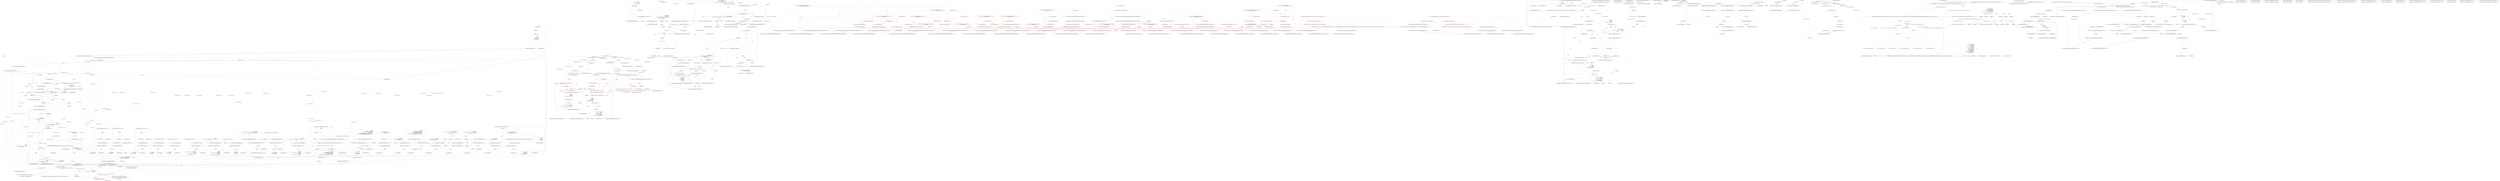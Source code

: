digraph  {
n98 [label="Hangfire.Storage.InvocationData", span=""];
n0 [cluster="Hangfire.Storage.InvocationData.InvocationData(string, string, string, string)", label="Entry Hangfire.Storage.InvocationData.InvocationData(string, string, string, string)", span="30-30"];
n1 [cluster="Hangfire.Storage.InvocationData.InvocationData(string, string, string, string)", label="Type = type", span="33-33"];
n2 [cluster="Hangfire.Storage.InvocationData.InvocationData(string, string, string, string)", label="Method = method", span="34-34"];
n3 [cluster="Hangfire.Storage.InvocationData.InvocationData(string, string, string, string)", label="ParameterTypes = parameterTypes", span="35-35"];
n4 [cluster="Hangfire.Storage.InvocationData.InvocationData(string, string, string, string)", label="Arguments = arguments", span="36-36"];
n5 [cluster="Hangfire.Storage.InvocationData.InvocationData(string, string, string, string)", label="Exit Hangfire.Storage.InvocationData.InvocationData(string, string, string, string)", span="30-30"];
n6 [cluster="Hangfire.Storage.InvocationData.Deserialize()", label="Entry Hangfire.Storage.InvocationData.Deserialize()", span="44-44"];
n7 [cluster="Hangfire.Storage.InvocationData.Deserialize()", label="var type = System.Type.GetType(Type, throwOnError: true, ignoreCase: true)", span="48-48"];
n8 [cluster="Hangfire.Storage.InvocationData.Deserialize()", label="var parameterTypes = JobHelper.FromJson<Type[]>(ParameterTypes)", span="49-49"];
n18 [cluster="System.Type.GetType(string, bool, bool)", label="Entry System.Type.GetType(string, bool, bool)", span="0-0"];
n9 [cluster="Hangfire.Storage.InvocationData.Deserialize()", label="var method = type.GetNonOpenMatchingMethod(Method, parameterTypes)", span="50-50"];
n11 [cluster="Hangfire.Storage.InvocationData.Deserialize()", label="throw new InvalidOperationException(\r\n                        $''The type `{type.FullName}` does not contain a method with signature `{Method}({String.Join('', '', parameterTypes.Select(x => x.Name))})`'');", span="54-55"];
n14 [cluster="Hangfire.Storage.InvocationData.Deserialize()", label="return new Job(type, method, arguments);", span="61-61"];
n19 [cluster="Hangfire.Common.JobHelper.FromJson<T>(string)", label="Entry Hangfire.Common.JobHelper.FromJson<T>(string)", span="39-39"];
n10 [cluster="Hangfire.Storage.InvocationData.Deserialize()", label="method == null", span="52-52"];
n20 [cluster="System.Type.GetNonOpenMatchingMethod(string, System.Type[])", label="Entry System.Type.GetNonOpenMatchingMethod(string, System.Type[])", span="41-41"];
n13 [cluster="Hangfire.Storage.InvocationData.Deserialize()", label="var arguments = DeserializeArguments(method, serializedArguments)", span="59-59"];
n12 [cluster="Hangfire.Storage.InvocationData.Deserialize()", label="var serializedArguments = JobHelper.FromJson<string[]>(Arguments)", span="58-58"];
n24 [cluster="Hangfire.Storage.InvocationData.DeserializeArguments(System.Reflection.MethodInfo, string[])", label="Entry Hangfire.Storage.InvocationData.DeserializeArguments(System.Reflection.MethodInfo, string[])", span="118-118"];
n15 [cluster="Hangfire.Storage.InvocationData.Deserialize()", label=Exception, span="63-63"];
n16 [cluster="Hangfire.Storage.InvocationData.Deserialize()", label="throw new JobLoadException(''Could not load the job. See inner exception for the details.'', ex);", span="65-65"];
n17 [cluster="Hangfire.Storage.InvocationData.Deserialize()", label="Exit Hangfire.Storage.InvocationData.Deserialize()", span="44-44"];
n21 [cluster="System.InvalidOperationException.InvalidOperationException(string)", label="Entry System.InvalidOperationException.InvalidOperationException(string)", span="0-0"];
n22 [cluster="Unk.Select", label="Entry Unk.Select", span=""];
n23 [cluster="Unk.Join", label="Entry Unk.Join", span=""];
n27 [cluster="lambda expression", label="Entry lambda expression", span="55-55"];
n25 [cluster="Hangfire.Common.Job.Job(System.Type, System.Reflection.MethodInfo, params object[])", label="Entry Hangfire.Common.Job.Job(System.Type, System.Reflection.MethodInfo, params object[])", span="145-145"];
n26 [cluster="Hangfire.Common.JobLoadException.JobLoadException(string, System.Exception)", label="Entry Hangfire.Common.JobLoadException.JobLoadException(string, System.Exception)", span="31-31"];
n28 [cluster="lambda expression", label="x.Name", span="55-55"];
n29 [cluster="lambda expression", label="Exit lambda expression", span="55-55"];
n30 [cluster="Hangfire.Storage.InvocationData.Serialize(Hangfire.Common.Job)", label="Entry Hangfire.Storage.InvocationData.Serialize(Hangfire.Common.Job)", span="69-69"];
n31 [cluster="Hangfire.Storage.InvocationData.Serialize(Hangfire.Common.Job)", label="return new InvocationData(\r\n                job.Type.AssemblyQualifiedName,\r\n                job.Method.Name,\r\n                JobHelper.ToJson(job.Method.GetParameters().Select(x => x.ParameterType).ToArray()),\r\n                JobHelper.ToJson(SerializeArguments(job.Args)));", span="71-75"];
n32 [cluster="Hangfire.Storage.InvocationData.Serialize(Hangfire.Common.Job)", label="Exit Hangfire.Storage.InvocationData.Serialize(Hangfire.Common.Job)", span="69-69"];
n33 [cluster="System.Reflection.MethodBase.GetParameters()", label="Entry System.Reflection.MethodBase.GetParameters()", span="0-0"];
n34 [cluster="Unk.ToArray", label="Entry Unk.ToArray", span=""];
n35 [cluster="Unk.ToJson", label="Entry Unk.ToJson", span=""];
n36 [cluster="Hangfire.Storage.InvocationData.SerializeArguments(System.Collections.Generic.IReadOnlyCollection<object>)", label="Entry Hangfire.Storage.InvocationData.SerializeArguments(System.Collections.Generic.IReadOnlyCollection<object>)", span="78-78"];
n37 [cluster="Hangfire.Common.JobHelper.ToJson(object)", label="Entry Hangfire.Common.JobHelper.ToJson(object)", span="32-32"];
n38 [cluster="lambda expression", label="Entry lambda expression", span="74-74"];
n39 [cluster="lambda expression", label="x.ParameterType", span="74-74"];
n40 [cluster="lambda expression", label="Exit lambda expression", span="74-74"];
n41 [cluster="Hangfire.Storage.InvocationData.SerializeArguments(System.Collections.Generic.IReadOnlyCollection<object>)", label="var serializedArguments = new List<string>(arguments.Count)", span="80-80"];
n42 [cluster="Hangfire.Storage.InvocationData.SerializeArguments(System.Collections.Generic.IReadOnlyCollection<object>)", label=arguments, span="81-81"];
n54 [cluster="System.Collections.Generic.List<T>.List(int)", label="Entry System.Collections.Generic.List<T>.List(int)", span="0-0"];
n51 [cluster="Hangfire.Storage.InvocationData.SerializeArguments(System.Collections.Generic.IReadOnlyCollection<object>)", label="serializedArguments.Add(value)", span="112-112"];
n52 [cluster="Hangfire.Storage.InvocationData.SerializeArguments(System.Collections.Generic.IReadOnlyCollection<object>)", label="return serializedArguments.ToArray();", span="115-115"];
n43 [cluster="Hangfire.Storage.InvocationData.SerializeArguments(System.Collections.Generic.IReadOnlyCollection<object>)", label="string value", span="83-83"];
n44 [cluster="Hangfire.Storage.InvocationData.SerializeArguments(System.Collections.Generic.IReadOnlyCollection<object>)", label="argument != null", span="85-85"];
n45 [cluster="Hangfire.Storage.InvocationData.SerializeArguments(System.Collections.Generic.IReadOnlyCollection<object>)", label="argument is DateTime", span="87-87"];
n46 [cluster="Hangfire.Storage.InvocationData.SerializeArguments(System.Collections.Generic.IReadOnlyCollection<object>)", label="value = ((DateTime) argument).ToString(''o'', CultureInfo.InvariantCulture)", span="89-89"];
n47 [cluster="Hangfire.Storage.InvocationData.SerializeArguments(System.Collections.Generic.IReadOnlyCollection<object>)", label="argument is CancellationToken", span="91-91"];
n49 [cluster="Hangfire.Storage.InvocationData.SerializeArguments(System.Collections.Generic.IReadOnlyCollection<object>)", label="value = JobHelper.ToJson(argument)", span="100-100"];
n50 [cluster="Hangfire.Storage.InvocationData.SerializeArguments(System.Collections.Generic.IReadOnlyCollection<object>)", label="value = null", span="105-105"];
n48 [cluster="Hangfire.Storage.InvocationData.SerializeArguments(System.Collections.Generic.IReadOnlyCollection<object>)", label="value = null", span="96-96"];
n55 [cluster="System.DateTime.ToString(string, System.IFormatProvider)", label="Entry System.DateTime.ToString(string, System.IFormatProvider)", span="0-0"];
n56 [cluster="System.Collections.Generic.List<T>.Add(T)", label="Entry System.Collections.Generic.List<T>.Add(T)", span="0-0"];
n53 [cluster="Hangfire.Storage.InvocationData.SerializeArguments(System.Collections.Generic.IReadOnlyCollection<object>)", label="Exit Hangfire.Storage.InvocationData.SerializeArguments(System.Collections.Generic.IReadOnlyCollection<object>)", span="78-78"];
n57 [cluster="System.Collections.Generic.List<T>.ToArray()", label="Entry System.Collections.Generic.List<T>.ToArray()", span="0-0"];
n58 [cluster="Hangfire.Storage.InvocationData.DeserializeArguments(System.Reflection.MethodInfo, string[])", label="var parameters = methodInfo.GetParameters()", span="120-120"];
n59 [cluster="Hangfire.Storage.InvocationData.DeserializeArguments(System.Reflection.MethodInfo, string[])", label="var result = new List<object>(arguments.Length)", span="121-121"];
n63 [cluster="Hangfire.Storage.InvocationData.DeserializeArguments(System.Reflection.MethodInfo, string[])", label="var argument = arguments[i]", span="126-126"];
n61 [cluster="Hangfire.Storage.InvocationData.DeserializeArguments(System.Reflection.MethodInfo, string[])", label="i < parameters.Length", span="123-123"];
n62 [cluster="Hangfire.Storage.InvocationData.DeserializeArguments(System.Reflection.MethodInfo, string[])", label="var parameter = parameters[i]", span="125-125"];
n60 [cluster="Hangfire.Storage.InvocationData.DeserializeArguments(System.Reflection.MethodInfo, string[])", label="var i = 0", span="123-123"];
n68 [cluster="Hangfire.Storage.InvocationData.DeserializeArguments(System.Reflection.MethodInfo, string[])", label="result.Add(value)", span="141-141"];
n70 [cluster="Hangfire.Storage.InvocationData.DeserializeArguments(System.Reflection.MethodInfo, string[])", label="return result.ToArray();", span="144-144"];
n69 [cluster="Hangfire.Storage.InvocationData.DeserializeArguments(System.Reflection.MethodInfo, string[])", label="i++", span="123-123"];
n65 [cluster="Hangfire.Storage.InvocationData.DeserializeArguments(System.Reflection.MethodInfo, string[])", label="CoreBackgroundJobPerformer.Substitutions.ContainsKey(parameter.ParameterType)", span="130-130"];
n66 [cluster="Hangfire.Storage.InvocationData.DeserializeArguments(System.Reflection.MethodInfo, string[])", label="value = parameter.ParameterType.GetTypeInfo().IsValueType\r\n                        ? Activator.CreateInstance(parameter.ParameterType)\r\n                        : null", span="132-134"];
n67 [cluster="Hangfire.Storage.InvocationData.DeserializeArguments(System.Reflection.MethodInfo, string[])", label="value = DeserializeArgument(argument, parameter.ParameterType)", span="138-138"];
n64 [cluster="Hangfire.Storage.InvocationData.DeserializeArguments(System.Reflection.MethodInfo, string[])", label="object value", span="128-128"];
n72 [cluster="System.Collections.Generic.Dictionary<TKey, TValue>.ContainsKey(TKey)", label="Entry System.Collections.Generic.Dictionary<TKey, TValue>.ContainsKey(TKey)", span="0-0"];
n75 [cluster="Hangfire.Storage.InvocationData.DeserializeArgument(string, System.Type)", label="Entry Hangfire.Storage.InvocationData.DeserializeArgument(string, System.Type)", span="147-147"];
n73 [cluster="System.Type.GetTypeInfo()", label="Entry System.Type.GetTypeInfo()", span="0-0"];
n74 [cluster="System.Activator.CreateInstance(System.Type)", label="Entry System.Activator.CreateInstance(System.Type)", span="0-0"];
n71 [cluster="Hangfire.Storage.InvocationData.DeserializeArguments(System.Reflection.MethodInfo, string[])", label="Exit Hangfire.Storage.InvocationData.DeserializeArguments(System.Reflection.MethodInfo, string[])", span="118-118"];
n76 [cluster="Hangfire.Storage.InvocationData.DeserializeArgument(string, System.Type)", label="object value", span="149-149"];
n77 [cluster="Hangfire.Storage.InvocationData.DeserializeArgument(string, System.Type)", label="value = argument != null\r\n                    ? JobHelper.FromJson(argument, type)\r\n                    : null", span="152-154"];
n79 [cluster="Hangfire.Storage.InvocationData.DeserializeArgument(string, System.Type)", label="type == typeof (object)", span="162-162"];
n80 [cluster="Hangfire.Storage.InvocationData.DeserializeArgument(string, System.Type)", label="value = argument", span="166-166"];
n82 [cluster="Hangfire.Storage.InvocationData.DeserializeArgument(string, System.Type)", label="type == typeof(DateTime) && ParseDateTimeArgument(argument, out dateTime)", span="183-183"];
n78 [cluster="Hangfire.Storage.InvocationData.DeserializeArgument(string, System.Type)", label=Exception, span="156-156"];
n85 [cluster="Hangfire.Storage.InvocationData.DeserializeArgument(string, System.Type)", label="return value;", span="194-194"];
n87 [cluster="Hangfire.Common.JobHelper.FromJson(string, System.Type)", label="Entry Hangfire.Common.JobHelper.FromJson(string, System.Type)", span="46-46"];
n81 [cluster="Hangfire.Storage.InvocationData.DeserializeArgument(string, System.Type)", label="DateTime dateTime", span="182-182"];
n83 [cluster="Hangfire.Storage.InvocationData.DeserializeArgument(string, System.Type)", label="value = dateTime", span="185-185"];
n84 [cluster="Hangfire.Storage.InvocationData.DeserializeArgument(string, System.Type)", label="throw;", span="189-189"];
n88 [cluster="Hangfire.Storage.InvocationData.ParseDateTimeArgument(string, out System.DateTime)", label="Entry Hangfire.Storage.InvocationData.ParseDateTimeArgument(string, out System.DateTime)", span="197-197"];
n86 [cluster="Hangfire.Storage.InvocationData.DeserializeArgument(string, System.Type)", label="Exit Hangfire.Storage.InvocationData.DeserializeArgument(string, System.Type)", span="147-147"];
n89 [cluster="Hangfire.Storage.InvocationData.ParseDateTimeArgument(string, out System.DateTime)", label="DateTime dateTime", span="199-199"];
n90 [cluster="Hangfire.Storage.InvocationData.ParseDateTimeArgument(string, out System.DateTime)", label="var result = DateTime.TryParse(argument, out dateTime)", span="200-200"];
n92 [cluster="Hangfire.Storage.InvocationData.ParseDateTimeArgument(string, out System.DateTime)", label="result = DateTime.TryParseExact(\r\n                    argument, \r\n                    ''MM/dd/yyyy HH:mm:ss.ffff'', \r\n                    CultureInfo.CurrentCulture,\r\n                    DateTimeStyles.None, \r\n                    out dateTime)", span="204-209"];
n91 [cluster="Hangfire.Storage.InvocationData.ParseDateTimeArgument(string, out System.DateTime)", label="!result", span="202-202"];
n96 [cluster="System.DateTime.TryParse(string, out System.DateTime)", label="Entry System.DateTime.TryParse(string, out System.DateTime)", span="0-0"];
n93 [cluster="Hangfire.Storage.InvocationData.ParseDateTimeArgument(string, out System.DateTime)", label="value = dateTime", span="212-212"];
n94 [cluster="Hangfire.Storage.InvocationData.ParseDateTimeArgument(string, out System.DateTime)", label="return result;", span="213-213"];
n97 [cluster="System.DateTime.TryParseExact(string, string, System.IFormatProvider, System.Globalization.DateTimeStyles, out System.DateTime)", label="Entry System.DateTime.TryParseExact(string, string, System.IFormatProvider, System.Globalization.DateTimeStyles, out System.DateTime)", span="0-0"];
n95 [cluster="Hangfire.Storage.InvocationData.ParseDateTimeArgument(string, out System.DateTime)", label="Exit Hangfire.Storage.InvocationData.ParseDateTimeArgument(string, out System.DateTime)", span="197-197"];
d82 [cluster="Hangfire.Storage.InvocationData.DeserializeArgument(string, System.Type)", color=green, community=0, label="1: type == typeof(DateTime) && ParseDateTimeArgument(argument, out dateTime)", span="183-183"];
d81 [cluster="Hangfire.Storage.InvocationData.DeserializeArgument(string, System.Type)", color=green, community=0, label="1: DateTime dateTime", span="182-182"];
m0_0 [cluster="Hangfire.SqlServer.SqlServerDistributedLock.SqlServerDistributedLock(Hangfire.SqlServer.SqlServerStorage, string, System.TimeSpan)", file="InvocationDataFacts.cs", label="Entry Hangfire.SqlServer.SqlServerDistributedLock.SqlServerDistributedLock(Hangfire.SqlServer.SqlServerStorage, string, System.TimeSpan)", span="46-46"];
m0_1 [cluster="Hangfire.SqlServer.SqlServerDistributedLock.SqlServerDistributedLock(Hangfire.SqlServer.SqlServerStorage, string, System.TimeSpan)", file="InvocationDataFacts.cs", label="storage == null", span="48-48"];
m0_3 [cluster="Hangfire.SqlServer.SqlServerDistributedLock.SqlServerDistributedLock(Hangfire.SqlServer.SqlServerStorage, string, System.TimeSpan)", file="InvocationDataFacts.cs", label="String.IsNullOrEmpty(resource)", span="49-49"];
m0_5 [cluster="Hangfire.SqlServer.SqlServerDistributedLock.SqlServerDistributedLock(Hangfire.SqlServer.SqlServerStorage, string, System.TimeSpan)", file="InvocationDataFacts.cs", label="(timeout.TotalSeconds + CommandTimeoutAdditionSeconds) > Int32.MaxValue", span="50-50"];
m0_7 [cluster="Hangfire.SqlServer.SqlServerDistributedLock.SqlServerDistributedLock(Hangfire.SqlServer.SqlServerStorage, string, System.TimeSpan)", file="InvocationDataFacts.cs", label="_storage = storage", span="52-52"];
m0_8 [cluster="Hangfire.SqlServer.SqlServerDistributedLock.SqlServerDistributedLock(Hangfire.SqlServer.SqlServerStorage, string, System.TimeSpan)", file="InvocationDataFacts.cs", label="_resource = resource", span="53-53"];
m0_9 [cluster="Hangfire.SqlServer.SqlServerDistributedLock.SqlServerDistributedLock(Hangfire.SqlServer.SqlServerStorage, string, System.TimeSpan)", file="InvocationDataFacts.cs", label="_connection = storage.CreateAndOpenConnection()", span="54-54"];
m0_2 [cluster="Hangfire.SqlServer.SqlServerDistributedLock.SqlServerDistributedLock(Hangfire.SqlServer.SqlServerStorage, string, System.TimeSpan)", file="InvocationDataFacts.cs", label="throw new ArgumentNullException(''storage'');", span="48-48"];
m0_4 [cluster="Hangfire.SqlServer.SqlServerDistributedLock.SqlServerDistributedLock(Hangfire.SqlServer.SqlServerStorage, string, System.TimeSpan)", file="InvocationDataFacts.cs", label="throw new ArgumentNullException(''resource'');", span="49-49"];
m0_6 [cluster="Hangfire.SqlServer.SqlServerDistributedLock.SqlServerDistributedLock(Hangfire.SqlServer.SqlServerStorage, string, System.TimeSpan)", file="InvocationDataFacts.cs", label="throw new ArgumentException(string.Format(''The timeout specified is too large. Please supply a timeout equal to or less than {0} seconds'', Int32.MaxValue - CommandTimeoutAdditionSeconds), ''timeout'');", span="50-50"];
m0_10 [cluster="Hangfire.SqlServer.SqlServerDistributedLock.SqlServerDistributedLock(Hangfire.SqlServer.SqlServerStorage, string, System.TimeSpan)", file="InvocationDataFacts.cs", label="Acquire(_connection, _resource, timeout)", span="56-56"];
m0_11 [cluster="Hangfire.SqlServer.SqlServerDistributedLock.SqlServerDistributedLock(Hangfire.SqlServer.SqlServerStorage, string, System.TimeSpan)", file="InvocationDataFacts.cs", label="Exit Hangfire.SqlServer.SqlServerDistributedLock.SqlServerDistributedLock(Hangfire.SqlServer.SqlServerStorage, string, System.TimeSpan)", span="46-46"];
m0_12 [cluster="System.ArgumentNullException.ArgumentNullException(string)", file="InvocationDataFacts.cs", label="Entry System.ArgumentNullException.ArgumentNullException(string)", span="0-0"];
m0_43 [cluster="Unk.>", file="InvocationDataFacts.cs", label="Entry Unk.>", span=""];
m0_14 [cluster="System.ArgumentException.ArgumentException(string, string)", file="InvocationDataFacts.cs", label="Entry System.ArgumentException.ArgumentException(string, string)", span="0-0"];
m0_16 [cluster="Hangfire.SqlServer.SqlServerStorage.CreateAndOpenConnection()", file="InvocationDataFacts.cs", label="Entry Hangfire.SqlServer.SqlServerStorage.CreateAndOpenConnection()", span="217-217"];
m0_13 [cluster="string.IsNullOrEmpty(string)", file="InvocationDataFacts.cs", label="Entry string.IsNullOrEmpty(string)", span="0-0"];
m0_42 [cluster="Unk.Execute", file="InvocationDataFacts.cs", label="Entry Unk.Execute", span=""];
m0_45 [cluster="Hangfire.SqlServer.SqlServerDistributedLockException.SqlServerDistributedLockException(string)", file="InvocationDataFacts.cs", label="Entry Hangfire.SqlServer.SqlServerDistributedLockException.SqlServerDistributedLockException(string)", span="22-22"];
m0_47 [cluster="Unk.Format", file="InvocationDataFacts.cs", label="Entry Unk.Format", span=""];
m0_48 [cluster="string.Format(string, object, object)", file="InvocationDataFacts.cs", label="Entry string.Format(string, object, object)", span="0-0"];
m0_24 [cluster="Hangfire.SqlServer.SqlServerDistributedLock.Release(IDbConnection, string)", file="InvocationDataFacts.cs", label="Entry Hangfire.SqlServer.SqlServerDistributedLock.Release(IDbConnection, string)", span="113-113"];
m0_49 [cluster="Hangfire.SqlServer.SqlServerDistributedLock.Release(IDbConnection, string)", file="InvocationDataFacts.cs", label="var parameters = new DynamicParameters()", span="115-115"];
m0_50 [cluster="Hangfire.SqlServer.SqlServerDistributedLock.Release(IDbConnection, string)", file="InvocationDataFacts.cs", label="parameters.Add(''@Resource'', resource)", span="116-116"];
m0_53 [cluster="Hangfire.SqlServer.SqlServerDistributedLock.Release(IDbConnection, string)", file="InvocationDataFacts.cs", label="connection.Execute(\r\n                @''sp_releaseapplock'',\r\n                parameters,\r\n                commandType: CommandType.StoredProcedure)", span="120-123"];
m0_56 [cluster="Hangfire.SqlServer.SqlServerDistributedLock.Release(IDbConnection, string)", file="InvocationDataFacts.cs", label="throw new SqlServerDistributedLockException(\r\n                    String.Format(\r\n                        ''Could not release a lock on the resource '{0}': Server returned the '{1}' error.'',\r\n                        resource,\r\n                        releaseResult));", span="129-133"];
m0_51 [cluster="Hangfire.SqlServer.SqlServerDistributedLock.Release(IDbConnection, string)", file="InvocationDataFacts.cs", label="parameters.Add(''@LockOwner'', LockOwner)", span="117-117"];
m0_52 [cluster="Hangfire.SqlServer.SqlServerDistributedLock.Release(IDbConnection, string)", file="InvocationDataFacts.cs", label="parameters.Add(''@Result'', dbType: DbType.Int32, direction: ParameterDirection.ReturnValue)", span="118-118"];
m0_54 [cluster="Hangfire.SqlServer.SqlServerDistributedLock.Release(IDbConnection, string)", file="InvocationDataFacts.cs", label="var releaseResult = parameters.Get<int>(''@Result'')", span="125-125"];
m0_55 [cluster="Hangfire.SqlServer.SqlServerDistributedLock.Release(IDbConnection, string)", file="InvocationDataFacts.cs", label="releaseResult < 0", span="127-127"];
m0_57 [cluster="Hangfire.SqlServer.SqlServerDistributedLock.Release(IDbConnection, string)", file="InvocationDataFacts.cs", label="Exit Hangfire.SqlServer.SqlServerDistributedLock.Release(IDbConnection, string)", span="113-113"];
m0_46 [cluster="Unk.ContainsKey", file="InvocationDataFacts.cs", label="Entry Unk.ContainsKey", span=""];
m0_17 [cluster="Hangfire.SqlServer.SqlServerDistributedLock.Acquire(IDbConnection, string, System.TimeSpan)", file="InvocationDataFacts.cs", label="Entry Hangfire.SqlServer.SqlServerDistributedLock.Acquire(IDbConnection, string, System.TimeSpan)", span="75-75"];
m0_25 [cluster="Hangfire.SqlServer.SqlServerDistributedLock.Acquire(IDbConnection, string, System.TimeSpan)", file="InvocationDataFacts.cs", label="var parameters = new DynamicParameters()", span="77-77"];
m0_26 [cluster="Hangfire.SqlServer.SqlServerDistributedLock.Acquire(IDbConnection, string, System.TimeSpan)", file="InvocationDataFacts.cs", label="parameters.Add(''@Resource'', resource)", span="78-78"];
m0_30 [cluster="Hangfire.SqlServer.SqlServerDistributedLock.Acquire(IDbConnection, string, System.TimeSpan)", file="InvocationDataFacts.cs", label="parameters.Add(''@LockTimeout'', timeout.TotalMilliseconds)", span="82-82"];
m0_33 [cluster="Hangfire.SqlServer.SqlServerDistributedLock.Acquire(IDbConnection, string, System.TimeSpan)", file="InvocationDataFacts.cs", label="connection.Execute(\r\n                @''sp_getapplock'',\r\n                parameters,\r\n                commandTimeout: commandTimeout,\r\n                commandType: CommandType.StoredProcedure)", span="88-92"];
m0_37 [cluster="Hangfire.SqlServer.SqlServerDistributedLock.Acquire(IDbConnection, string, System.TimeSpan)", file="InvocationDataFacts.cs", label="throw new DistributedLockTimeoutException(resource);", span="100-100"];
m0_38 [cluster="Hangfire.SqlServer.SqlServerDistributedLock.Acquire(IDbConnection, string, System.TimeSpan)", file="InvocationDataFacts.cs", label="throw new SqlServerDistributedLockException(\r\n                    String.Format(\r\n                    ''Could not place a lock on the resource '{0}': {1}.'',\r\n                    resource,\r\n                    LockErrorMessages.ContainsKey(lockResult)\r\n                        ? LockErrorMessages[lockResult]\r\n                        : String.Format(''Server returned the '{0}' error.'', lockResult)));", span="103-109"];
m0_27 [cluster="Hangfire.SqlServer.SqlServerDistributedLock.Acquire(IDbConnection, string, System.TimeSpan)", file="InvocationDataFacts.cs", label="parameters.Add(''@DbPrincipal'', ''public'')", span="79-79"];
m0_28 [cluster="Hangfire.SqlServer.SqlServerDistributedLock.Acquire(IDbConnection, string, System.TimeSpan)", file="InvocationDataFacts.cs", label="parameters.Add(''@LockMode'', LockMode)", span="80-80"];
m0_29 [cluster="Hangfire.SqlServer.SqlServerDistributedLock.Acquire(IDbConnection, string, System.TimeSpan)", file="InvocationDataFacts.cs", label="parameters.Add(''@LockOwner'', LockOwner)", span="81-81"];
m0_31 [cluster="Hangfire.SqlServer.SqlServerDistributedLock.Acquire(IDbConnection, string, System.TimeSpan)", file="InvocationDataFacts.cs", label="parameters.Add(''@Result'', dbType: DbType.Int32, direction: ParameterDirection.ReturnValue)", span="83-83"];
m0_34 [cluster="Hangfire.SqlServer.SqlServerDistributedLock.Acquire(IDbConnection, string, System.TimeSpan)", file="InvocationDataFacts.cs", label="var lockResult = parameters.Get<int>(''@Result'')", span="94-94"];
m0_32 [cluster="Hangfire.SqlServer.SqlServerDistributedLock.Acquire(IDbConnection, string, System.TimeSpan)", file="InvocationDataFacts.cs", label="var commandTimeout = (int)(timeout.TotalSeconds + CommandTimeoutAdditionSeconds)", span="86-86"];
m0_35 [cluster="Hangfire.SqlServer.SqlServerDistributedLock.Acquire(IDbConnection, string, System.TimeSpan)", file="InvocationDataFacts.cs", label="lockResult < 0", span="96-96"];
m0_36 [cluster="Hangfire.SqlServer.SqlServerDistributedLock.Acquire(IDbConnection, string, System.TimeSpan)", file="InvocationDataFacts.cs", label="lockResult == -1", span="98-98"];
m0_39 [cluster="Hangfire.SqlServer.SqlServerDistributedLock.Acquire(IDbConnection, string, System.TimeSpan)", file="InvocationDataFacts.cs", label="Exit Hangfire.SqlServer.SqlServerDistributedLock.Acquire(IDbConnection, string, System.TimeSpan)", span="75-75"];
m0_15 [cluster="string.Format(string, object)", file="InvocationDataFacts.cs", label="Entry string.Format(string, object)", span="0-0"];
m0_44 [cluster="Hangfire.Storage.DistributedLockTimeoutException.DistributedLockTimeoutException(string)", file="InvocationDataFacts.cs", label="Entry Hangfire.Storage.DistributedLockTimeoutException.DistributedLockTimeoutException(string)", span="6-6"];
m0_18 [cluster="Hangfire.SqlServer.SqlServerDistributedLock.Dispose()", file="InvocationDataFacts.cs", label="Entry Hangfire.SqlServer.SqlServerDistributedLock.Dispose()", span="59-59"];
m0_19 [cluster="Hangfire.SqlServer.SqlServerDistributedLock.Dispose()", file="InvocationDataFacts.cs", label=_completed, span="61-61"];
m0_20 [cluster="Hangfire.SqlServer.SqlServerDistributedLock.Dispose()", file="InvocationDataFacts.cs", label="return;", span="61-61"];
m0_21 [cluster="Hangfire.SqlServer.SqlServerDistributedLock.Dispose()", file="InvocationDataFacts.cs", label="_completed = true", span="63-63"];
m0_22 [cluster="Hangfire.SqlServer.SqlServerDistributedLock.Dispose()", file="InvocationDataFacts.cs", label="Release(_connection, _resource)", span="67-67"];
m0_23 [cluster="Hangfire.SqlServer.SqlServerDistributedLock.Dispose()", file="InvocationDataFacts.cs", label="Exit Hangfire.SqlServer.SqlServerDistributedLock.Dispose()", span="59-59"];
m0_40 [cluster="DynamicParameters.cstr", file="InvocationDataFacts.cs", label="Entry DynamicParameters.cstr", span=""];
m0_41 [cluster="Unk.Add", file="InvocationDataFacts.cs", label="Entry Unk.Add", span=""];
m0_58 [file="InvocationDataFacts.cs", label="Hangfire.SqlServer.SqlServerDistributedLock", span=""];
m1_0 [cluster="Hangfire.IRecurringJobManager.AddOrUpdate(string, Hangfire.Common.Job, string, Hangfire.RecurringJobOptions)", file="IRecurringJobManager.cs", label="Entry Hangfire.IRecurringJobManager.AddOrUpdate(string, Hangfire.Common.Job, string, Hangfire.RecurringJobOptions)", span="23-23"];
m1_1 [cluster="Hangfire.IRecurringJobManager.AddOrUpdate(string, Hangfire.Common.Job, string, Hangfire.RecurringJobOptions)", file="IRecurringJobManager.cs", label="Exit Hangfire.IRecurringJobManager.AddOrUpdate(string, Hangfire.Common.Job, string, Hangfire.RecurringJobOptions)", span="23-23"];
m1_4 [cluster="Hangfire.IRecurringJobManager.RemoveIfExists(string)", file="IRecurringJobManager.cs", label="Entry Hangfire.IRecurringJobManager.RemoveIfExists(string)", span="30-30"];
m1_5 [cluster="Hangfire.IRecurringJobManager.RemoveIfExists(string)", file="IRecurringJobManager.cs", label="Exit Hangfire.IRecurringJobManager.RemoveIfExists(string)", span="30-30"];
m1_2 [cluster="Hangfire.IRecurringJobManager.Trigger(string)", file="IRecurringJobManager.cs", label="Entry Hangfire.IRecurringJobManager.Trigger(string)", span="29-29"];
m1_3 [cluster="Hangfire.IRecurringJobManager.Trigger(string)", file="IRecurringJobManager.cs", label="Exit Hangfire.IRecurringJobManager.Trigger(string)", span="29-29"];
m5_3 [cluster="HangFire.Common.States.JobState.GetProperties(HangFire.Common.JobMethod)", file="RecurringJobManager.cs", label="Entry HangFire.Common.States.JobState.GetProperties(HangFire.Common.JobMethod)", span="31-31"];
m5_4 [cluster="HangFire.Common.States.JobState.GetProperties(HangFire.Common.JobMethod)", color=green, community=0, file="RecurringJobManager.cs", label="0: return new Dictionary<string, string>();", span="33-33"];
m5_5 [cluster="HangFire.Common.States.JobState.GetProperties(HangFire.Common.JobMethod)", file="RecurringJobManager.cs", label="Exit HangFire.Common.States.JobState.GetProperties(HangFire.Common.JobMethod)", span="31-31"];
m5_6 [cluster="System.Collections.Generic.Dictionary<TKey, TValue>.Dictionary()", file="RecurringJobManager.cs", label="Entry System.Collections.Generic.Dictionary<TKey, TValue>.Dictionary()", span="0-0"];
m5_0 [cluster="HangFire.Common.States.JobState.JobState(string)", file="RecurringJobManager.cs", label="Entry HangFire.Common.States.JobState.JobState(string)", span="22-22"];
m5_1 [cluster="HangFire.Common.States.JobState.JobState(string)", color=green, community=0, file="RecurringJobManager.cs", label="1: Reason = reason", span="24-24"];
m5_2 [cluster="HangFire.Common.States.JobState.JobState(string)", file="RecurringJobManager.cs", label="Exit HangFire.Common.States.JobState.JobState(string)", span="22-22"];
m5_7 [file="RecurringJobManager.cs", label="HangFire.Common.States.JobState", span=""];
m6_123 [cluster="Hangfire.SqlServer.SqlServerConnection.GetFirstByLowestScoreFromSet(string, double, double)", file="RecurringJobManagerExtensions.cs", label="Entry Hangfire.SqlServer.SqlServerConnection.GetFirstByLowestScoreFromSet(string, double, double)", span="255-255"];
m6_124 [cluster="Hangfire.SqlServer.SqlServerConnection.GetFirstByLowestScoreFromSet(string, double, double)", file="RecurringJobManagerExtensions.cs", label="key == null", span="257-257"];
m6_126 [cluster="Hangfire.SqlServer.SqlServerConnection.GetFirstByLowestScoreFromSet(string, double, double)", file="RecurringJobManagerExtensions.cs", label="toScore < fromScore", span="258-258"];
m6_128 [cluster="Hangfire.SqlServer.SqlServerConnection.GetFirstByLowestScoreFromSet(string, double, double)", file="RecurringJobManagerExtensions.cs", label="return _connection.Query<string>(\r\n                @''select top 1 Value from HangFire.[Set] where [Key] = @key and Score between @from and @to order by Score'',\r\n                new { key, from = fromScore, to = toScore })\r\n                .SingleOrDefault();", span="260-263"];
m6_125 [cluster="Hangfire.SqlServer.SqlServerConnection.GetFirstByLowestScoreFromSet(string, double, double)", file="RecurringJobManagerExtensions.cs", label="throw new ArgumentNullException(''key'');", span="257-257"];
m6_127 [cluster="Hangfire.SqlServer.SqlServerConnection.GetFirstByLowestScoreFromSet(string, double, double)", file="RecurringJobManagerExtensions.cs", label="throw new ArgumentException(''The `toScore` value must be higher or equal to the `fromScore` value.'');", span="258-258"];
m6_129 [cluster="Hangfire.SqlServer.SqlServerConnection.GetFirstByLowestScoreFromSet(string, double, double)", file="RecurringJobManagerExtensions.cs", label="Exit Hangfire.SqlServer.SqlServerConnection.GetFirstByLowestScoreFromSet(string, double, double)", span="255-255"];
m6_47 [cluster="Hangfire.SqlServer.SqlServerConnection.CreateExpiredJob(Hangfire.Common.Job, System.Collections.Generic.IDictionary<string, string>, System.DateTime, System.TimeSpan)", file="RecurringJobManagerExtensions.cs", label="Entry Hangfire.SqlServer.SqlServerConnection.CreateExpiredJob(Hangfire.Common.Job, System.Collections.Generic.IDictionary<string, string>, System.DateTime, System.TimeSpan)", span="104-104"];
m6_157 [cluster="Hangfire.SqlServer.SqlServerConnection.AnnounceServer(string, Hangfire.Server.ServerContext)", file="RecurringJobManagerExtensions.cs", label="Entry Hangfire.SqlServer.SqlServerConnection.AnnounceServer(string, Hangfire.Server.ServerContext)", span="301-301"];
m6_158 [cluster="Hangfire.SqlServer.SqlServerConnection.AnnounceServer(string, Hangfire.Server.ServerContext)", file="RecurringJobManagerExtensions.cs", label="serverId == null", span="303-303"];
m6_160 [cluster="Hangfire.SqlServer.SqlServerConnection.AnnounceServer(string, Hangfire.Server.ServerContext)", file="RecurringJobManagerExtensions.cs", label="context == null", span="304-304"];
m6_162 [cluster="Hangfire.SqlServer.SqlServerConnection.AnnounceServer(string, Hangfire.Server.ServerContext)", file="RecurringJobManagerExtensions.cs", label="var data = new ServerData\r\n            {\r\n                WorkerCount = context.WorkerCount,\r\n                Queues = context.Queues,\r\n                StartedAt = DateTime.UtcNow,\r\n            }", span="306-311"];
m6_163 [cluster="Hangfire.SqlServer.SqlServerConnection.AnnounceServer(string, Hangfire.Server.ServerContext)", file="RecurringJobManagerExtensions.cs", label="_connection.Execute(\r\n                @''merge HangFire.Server with (holdlock) as Target ''\r\n                + @''using (VALUES (@id, @data, @heartbeat)) as Source (Id, Data, Heartbeat) ''\r\n                + @''on Target.Id = Source.Id ''\r\n                + @''when matched then update set Data = Source.Data, LastHeartbeat = Source.Heartbeat ''\r\n                + @''when not matched then insert (Id, Data, LastHeartbeat) values (Source.Id, Source.Data, Source.Heartbeat);'',\r\n                new { id = serverId, data = JobHelper.ToJson(data), heartbeat = DateTime.UtcNow })", span="313-319"];
m6_159 [cluster="Hangfire.SqlServer.SqlServerConnection.AnnounceServer(string, Hangfire.Server.ServerContext)", file="RecurringJobManagerExtensions.cs", label="throw new ArgumentNullException(''serverId'');", span="303-303"];
m6_161 [cluster="Hangfire.SqlServer.SqlServerConnection.AnnounceServer(string, Hangfire.Server.ServerContext)", file="RecurringJobManagerExtensions.cs", label="throw new ArgumentNullException(''context'');", span="304-304"];
m6_164 [cluster="Hangfire.SqlServer.SqlServerConnection.AnnounceServer(string, Hangfire.Server.ServerContext)", file="RecurringJobManagerExtensions.cs", label="Exit Hangfire.SqlServer.SqlServerConnection.AnnounceServer(string, Hangfire.Server.ServerContext)", span="301-301"];
m6_27 [cluster="HangFire.Server.Worker.Dispose()", file="RecurringJobManagerExtensions.cs", label="_jobIsReady.Dispose()", span="91-91"];
m6_28 [cluster="HangFire.Server.Worker.Dispose()", file="RecurringJobManagerExtensions.cs", label="Exit HangFire.Server.Worker.Dispose()", span="81-81"];
m6_30 [cluster="System.Threading.CancellationTokenSource.Dispose()", file="RecurringJobManagerExtensions.cs", label="Entry System.Threading.CancellationTokenSource.Dispose()", span="0-0"];
m6_32 [cluster="HangFire.Server.Worker.DoWork()", file="RecurringJobManagerExtensions.cs", label="Entry HangFire.Server.Worker.DoWork()", span="95-95"];
m6_34 [cluster="HangFire.Server.Worker.DoWork()", file="RecurringJobManagerExtensions.cs", label="_manager.NotifyReady(this)", span="101-101"];
m6_29 [cluster="System.Threading.Thread.Join()", file="RecurringJobManagerExtensions.cs", label="Entry System.Threading.Thread.Join()", span="0-0"];
m6_31 [cluster="System.Threading.ManualResetEventSlim.Dispose()", file="RecurringJobManagerExtensions.cs", label="Entry System.Threading.ManualResetEventSlim.Dispose()", span="0-0"];
m6_33 [cluster="HangFire.Server.Worker.DoWork()", file="RecurringJobManagerExtensions.cs", label=true, span="99-99"];
m6_35 [cluster="HangFire.Server.Worker.DoWork()", file="RecurringJobManagerExtensions.cs", label="_jobIsReady.Wait(_cts.Token)", span="102-102"];
m6_10 [cluster="Hangfire.SqlServer.SqlServerConnection.SqlServerConnection(SqlConnection, IsolationLevel?, Hangfire.SqlServer.PersistentJobQueueProviderCollection, bool)", color=red, community=0, file="RecurringJobManagerExtensions.cs", label="0: OwnsConnection = ownsConnection", span="57-57"];
m6_171 [cluster="Hangfire.SqlServer.SqlServerConnection.Heartbeat(string)", file="RecurringJobManagerExtensions.cs", label="Entry Hangfire.SqlServer.SqlServerConnection.Heartbeat(string)", span="331-331"];
m6_172 [cluster="Hangfire.SqlServer.SqlServerConnection.Heartbeat(string)", file="RecurringJobManagerExtensions.cs", label="serverId == null", span="333-333"];
m6_174 [cluster="Hangfire.SqlServer.SqlServerConnection.Heartbeat(string)", file="RecurringJobManagerExtensions.cs", label="_connection.Execute(\r\n                @''update HangFire.Server set LastHeartbeat = @now where Id = @id'',\r\n                new { now = DateTime.UtcNow, id = serverId })", span="335-337"];
m6_173 [cluster="Hangfire.SqlServer.SqlServerConnection.Heartbeat(string)", file="RecurringJobManagerExtensions.cs", label="throw new ArgumentNullException(''serverId'');", span="333-333"];
m6_175 [cluster="Hangfire.SqlServer.SqlServerConnection.Heartbeat(string)", file="RecurringJobManagerExtensions.cs", label="Exit Hangfire.SqlServer.SqlServerConnection.Heartbeat(string)", span="331-331"];
m6_101 [cluster="Hangfire.Storage.StateData.StateData()", file="RecurringJobManagerExtensions.cs", label="Entry Hangfire.Storage.StateData.StateData()", span="21-21"];
m6_165 [cluster="Hangfire.SqlServer.Entities.ServerData.ServerData()", file="RecurringJobManagerExtensions.cs", label="Entry Hangfire.SqlServer.Entities.ServerData.ServerData()", span="20-20"];
m6_2 [cluster="HangFire.Server.Worker.Worker(HangFire.Server.JobManager, HangFire.Server.WorkerContext)", color=green, community=0, file="RecurringJobManagerExtensions.cs", label="0: _context = context", span="35-35"];
m6_3 [cluster="HangFire.Server.Worker.Worker(HangFire.Server.JobManager, HangFire.Server.WorkerContext)", color=green, community=0, file="RecurringJobManagerExtensions.cs", label="0: Logger = LogManager.GetLogger(String.Format(''HangFire.Worker.{0}'', _context.WorkerNumber))", span="37-37"];
m6_5 [cluster="HangFire.Server.Worker.Worker(HangFire.Server.JobManager, HangFire.Server.WorkerContext)", color=green, community=0, file="RecurringJobManagerExtensions.cs", label="0: _thread.Start()", span="44-44"];
m6_7 [cluster="string.Format(string, object)", color=red, community=0, file="RecurringJobManagerExtensions.cs", label="0: Entry string.Format(string, object)", span="0-0"];
m6_8 [cluster="Unk.GetLogger", color=red, community=0, file="RecurringJobManagerExtensions.cs", label="1: Entry Unk.GetLogger", span=""];
m6_9 [cluster="System.Threading.Thread.Thread(System.Threading.ThreadStart)", color=red, community=0, file="RecurringJobManagerExtensions.cs", label="1: Entry System.Threading.Thread.Thread(System.Threading.ThreadStart)", span="0-0"];
m6_4 [cluster="HangFire.Server.Worker.Worker(HangFire.Server.JobManager, HangFire.Server.WorkerContext)", color=green, community=0, file="RecurringJobManagerExtensions.cs", label="0: _thread = new Thread(DoWork)\r\n                {\r\n                    Name = String.Format(''HangFire.Worker.{0}'', _context.WorkerNumber),\r\n                    IsBackground = true\r\n                }", span="39-43"];
m6_6 [cluster="HangFire.Server.Worker.Worker(HangFire.Server.JobManager, HangFire.Server.WorkerContext)", color=red, community=0, file="RecurringJobManagerExtensions.cs", label="0: Exit HangFire.Server.Worker.Worker(HangFire.Server.JobManager, HangFire.Server.WorkerContext)", span="32-32"];
m6_11 [cluster="HangFire.Server.Worker.SendStop()", file="RecurringJobManagerExtensions.cs", label="Entry HangFire.Server.Worker.SendStop()", span="47-47"];
m6_21 [cluster="Hangfire.SqlServer.SqlServerWriteOnlyTransaction.SqlServerWriteOnlyTransaction(SqlConnection, IsolationLevel?, Hangfire.SqlServer.PersistentJobQueueProviderCollection)", file="RecurringJobManagerExtensions.cs", label="Entry Hangfire.SqlServer.SqlServerWriteOnlyTransaction.SqlServerWriteOnlyTransaction(SqlConnection, IsolationLevel?, Hangfire.SqlServer.PersistentJobQueueProviderCollection)", span="39-39"];
m6_144 [cluster="Hangfire.SqlServer.SqlServerConnection.GetAllEntriesFromHash(string)", file="RecurringJobManagerExtensions.cs", label="Entry Hangfire.SqlServer.SqlServerConnection.GetAllEntriesFromHash(string)", span="289-289"];
m6_145 [cluster="Hangfire.SqlServer.SqlServerConnection.GetAllEntriesFromHash(string)", file="RecurringJobManagerExtensions.cs", label="key == null", span="291-291"];
m6_147 [cluster="Hangfire.SqlServer.SqlServerConnection.GetAllEntriesFromHash(string)", file="RecurringJobManagerExtensions.cs", label="var result = _connection.Query<SqlHash>(\r\n                ''select Field, Value from HangFire.Hash with (forceseek) where [Key] = @key'',\r\n                new { key })\r\n                .ToDictionary(x => x.Field, x => x.Value)", span="293-296"];
m6_146 [cluster="Hangfire.SqlServer.SqlServerConnection.GetAllEntriesFromHash(string)", file="RecurringJobManagerExtensions.cs", label="throw new ArgumentNullException(''key'');", span="291-291"];
m6_148 [cluster="Hangfire.SqlServer.SqlServerConnection.GetAllEntriesFromHash(string)", file="RecurringJobManagerExtensions.cs", label="return result.Count != 0 ? result : null;", span="298-298"];
m6_149 [cluster="Hangfire.SqlServer.SqlServerConnection.GetAllEntriesFromHash(string)", file="RecurringJobManagerExtensions.cs", label="Exit Hangfire.SqlServer.SqlServerConnection.GetAllEntriesFromHash(string)", span="289-289"];
m6_0 [cluster="HangFire.Server.Worker.Worker(HangFire.Server.JobManager, HangFire.Server.WorkerContext)", file="RecurringJobManagerExtensions.cs", label="Entry HangFire.Server.Worker.Worker(HangFire.Server.JobManager, HangFire.Server.WorkerContext)", span="32-32"];
m6_1 [cluster="HangFire.Server.Worker.Worker(HangFire.Server.JobManager, HangFire.Server.WorkerContext)", color=green, community=0, file="RecurringJobManagerExtensions.cs", label="0: _manager = manager", span="34-34"];
m6_36 [cluster="Unk.Select", file="RecurringJobManagerExtensions.cs", label="Entry Unk.Select", span=""];
m6_37 [cluster="Unk.Distinct", file="RecurringJobManagerExtensions.cs", label="Entry Unk.Distinct", span=""];
m6_38 [cluster="Unk.ToArray", file="RecurringJobManagerExtensions.cs", label="Entry Unk.ToArray", span=""];
m6_41 [cluster="Unk.GetJobQueue", file="RecurringJobManagerExtensions.cs", label="Entry Unk.GetJobQueue", span=""];
m6_42 [cluster="Unk.Dequeue", file="RecurringJobManagerExtensions.cs", label="Entry Unk.Dequeue", span=""];
m6_40 [cluster="string.Join(string, params string[])", file="RecurringJobManagerExtensions.cs", label="Entry string.Join(string, params string[])", span="0-0"];
m6_39 [cluster="System.InvalidOperationException.InvalidOperationException(string)", file="RecurringJobManagerExtensions.cs", label="Entry System.InvalidOperationException.InvalidOperationException(string)", span="0-0"];
m6_43 [cluster="lambda expression", file="RecurringJobManagerExtensions.cs", label="Entry lambda expression", span="89-89"];
m6_69 [cluster="Unk.Warn", file="RecurringJobManagerExtensions.cs", label="Entry Unk.Warn", span=""];
m6_25 [cluster="HangFire.Server.Worker.Dispose()", file="RecurringJobManagerExtensions.cs", label="_thread.Join()", span="88-88"];
m6_251 [cluster="Hangfire.SqlServer.SqlServerConnection.GetRangeFromList(string, int, int)", file="RecurringJobManagerExtensions.cs", label="Entry Hangfire.SqlServer.SqlServerConnection.GetRangeFromList(string, int, int)", span="467-467"];
m6_252 [cluster="Hangfire.SqlServer.SqlServerConnection.GetRangeFromList(string, int, int)", file="RecurringJobManagerExtensions.cs", label="key == null", span="469-469"];
m6_255 [cluster="Hangfire.SqlServer.SqlServerConnection.GetRangeFromList(string, int, int)", file="RecurringJobManagerExtensions.cs", label="return _connection\r\n                .Query<string>(query, new { key = key, startingFrom = startingFrom + 1, endingAt = endingAt + 1 })\r\n                .ToList();", span="478-480"];
m6_253 [cluster="Hangfire.SqlServer.SqlServerConnection.GetRangeFromList(string, int, int)", file="RecurringJobManagerExtensions.cs", label="throw new ArgumentNullException(''key'');", span="469-469"];
m6_254 [cluster="Hangfire.SqlServer.SqlServerConnection.GetRangeFromList(string, int, int)", file="RecurringJobManagerExtensions.cs", label="string query = @''\r\nselect [Value] from (\r\n	select [Value], row_number() over (order by [Id] desc) as row_num \r\n	from HangFire.List\r\n	where [Key] = @key \r\n) as s where s.row_num between @startingFrom and @endingAt''", span="471-476"];
m6_256 [cluster="Hangfire.SqlServer.SqlServerConnection.GetRangeFromList(string, int, int)", file="RecurringJobManagerExtensions.cs", label="Exit Hangfire.SqlServer.SqlServerConnection.GetRangeFromList(string, int, int)", span="467-467"];
m6_73 [cluster="Hangfire.SqlServer.SqlServerConnection.GetJobData(string)", file="RecurringJobManagerExtensions.cs", label="throw new ArgumentNullException(''id'');", span="156-156"];
m6_49 [cluster="Hangfire.SqlServer.SqlServerConnection.CreateExpiredJob(Hangfire.Common.Job, System.Collections.Generic.IDictionary<string, string>, System.DateTime, System.TimeSpan)", file="RecurringJobManagerExtensions.cs", label="throw new ArgumentNullException(''job'');", span="110-110"];
m6_228 [cluster="Hangfire.SqlServer.SqlServerConnection.GetValueFromHash(string, string)", file="RecurringJobManagerExtensions.cs", label="Entry Hangfire.SqlServer.SqlServerConnection.GetValueFromHash(string, string)", span="430-430"];
m6_229 [cluster="Hangfire.SqlServer.SqlServerConnection.GetValueFromHash(string, string)", file="RecurringJobManagerExtensions.cs", label="key == null", span="432-432"];
m6_231 [cluster="Hangfire.SqlServer.SqlServerConnection.GetValueFromHash(string, string)", file="RecurringJobManagerExtensions.cs", label="name == null", span="433-433"];
m6_234 [cluster="Hangfire.SqlServer.SqlServerConnection.GetValueFromHash(string, string)", file="RecurringJobManagerExtensions.cs", label="return _connection.Query<string>(query, new { key = key, field = name }).SingleOrDefault();", span="439-439"];
m6_230 [cluster="Hangfire.SqlServer.SqlServerConnection.GetValueFromHash(string, string)", file="RecurringJobManagerExtensions.cs", label="throw new ArgumentNullException(''key'');", span="432-432"];
m6_232 [cluster="Hangfire.SqlServer.SqlServerConnection.GetValueFromHash(string, string)", file="RecurringJobManagerExtensions.cs", label="throw new ArgumentNullException(''name'');", span="433-433"];
m6_233 [cluster="Hangfire.SqlServer.SqlServerConnection.GetValueFromHash(string, string)", file="RecurringJobManagerExtensions.cs", label="string query = @''\r\nselect [Value] from HangFire.Hash\r\nwhere [Key] = @key and [Field] = @field''", span="435-437"];
m6_235 [cluster="Hangfire.SqlServer.SqlServerConnection.GetValueFromHash(string, string)", file="RecurringJobManagerExtensions.cs", label="Exit Hangfire.SqlServer.SqlServerConnection.GetValueFromHash(string, string)", span="430-430"];
m6_89 [cluster="Hangfire.Storage.JobData.JobData()", file="RecurringJobManagerExtensions.cs", label="Entry Hangfire.Storage.JobData.JobData()", span="21-21"];
m6_70 [cluster="HangFire.States.ProcessingState.ProcessingState(string, string, string)", file="RecurringJobManagerExtensions.cs", label="Entry HangFire.States.ProcessingState.ProcessingState(string, string, string)", span="10-10"];
m6_122 [cluster="HashSet<string>.cstr", file="RecurringJobManagerExtensions.cs", label="Entry HashSet<string>.cstr", span=""];
m6_22 [cluster="Hangfire.SqlServer.SqlServerConnection.AcquireDistributedLock(string, System.TimeSpan)", file="RecurringJobManagerExtensions.cs", label="Entry Hangfire.SqlServer.SqlServerConnection.AcquireDistributedLock(string, System.TimeSpan)", span="76-76"];
m6_23 [cluster="Hangfire.SqlServer.SqlServerConnection.AcquireDistributedLock(string, System.TimeSpan)", file="RecurringJobManagerExtensions.cs", label="return new SqlServerDistributedLock(\r\n                String.Format(''HangFire:{0}'', resource),\r\n                timeout,\r\n                _connection);", span="78-81"];
m6_24 [cluster="Hangfire.SqlServer.SqlServerConnection.AcquireDistributedLock(string, System.TimeSpan)", file="RecurringJobManagerExtensions.cs", label="Exit Hangfire.SqlServer.SqlServerConnection.AcquireDistributedLock(string, System.TimeSpan)", span="76-76"];
m6_26 [cluster="string.Format(string, object)", file="RecurringJobManagerExtensions.cs", label="Entry string.Format(string, object)", span="0-0"];
m6_176 [cluster="Hangfire.SqlServer.SqlServerConnection.RemoveTimedOutServers(System.TimeSpan)", file="RecurringJobManagerExtensions.cs", label="Entry Hangfire.SqlServer.SqlServerConnection.RemoveTimedOutServers(System.TimeSpan)", span="340-340"];
m6_177 [cluster="Hangfire.SqlServer.SqlServerConnection.RemoveTimedOutServers(System.TimeSpan)", file="RecurringJobManagerExtensions.cs", label="timeOut.Duration() != timeOut", span="342-342"];
m6_178 [cluster="Hangfire.SqlServer.SqlServerConnection.RemoveTimedOutServers(System.TimeSpan)", file="RecurringJobManagerExtensions.cs", label="throw new ArgumentException(''The `timeOut` value must be positive.'', ''timeOut'');", span="344-344"];
m6_179 [cluster="Hangfire.SqlServer.SqlServerConnection.RemoveTimedOutServers(System.TimeSpan)", file="RecurringJobManagerExtensions.cs", label="return _connection.Execute(\r\n                @''delete from HangFire.Server where LastHeartbeat < @timeOutAt'',\r\n                new { timeOutAt = DateTime.UtcNow.Add(timeOut.Negate()) });", span="347-349"];
m6_180 [cluster="Hangfire.SqlServer.SqlServerConnection.RemoveTimedOutServers(System.TimeSpan)", file="RecurringJobManagerExtensions.cs", label="Exit Hangfire.SqlServer.SqlServerConnection.RemoveTimedOutServers(System.TimeSpan)", span="340-340"];
m6_16 [cluster="Hangfire.SqlServer.SqlServerConnection.Dispose()", file="RecurringJobManagerExtensions.cs", label="Exit Hangfire.SqlServer.SqlServerConnection.Dispose()", span="63-63"];
m6_17 [cluster="Unk.Dispose", file="RecurringJobManagerExtensions.cs", label="Entry Unk.Dispose", span=""];
m6_18 [cluster="Hangfire.SqlServer.SqlServerConnection.CreateWriteTransaction()", file="RecurringJobManagerExtensions.cs", label="Entry Hangfire.SqlServer.SqlServerConnection.CreateWriteTransaction()", span="71-71"];
m6_19 [cluster="Hangfire.SqlServer.SqlServerConnection.CreateWriteTransaction()", file="RecurringJobManagerExtensions.cs", label="return new SqlServerWriteOnlyTransaction(_connection, _isolationLevel, _queueProviders);", span="73-73"];
m6_20 [cluster="Hangfire.SqlServer.SqlServerConnection.CreateWriteTransaction()", file="RecurringJobManagerExtensions.cs", label="Exit Hangfire.SqlServer.SqlServerConnection.CreateWriteTransaction()", span="71-71"];
m6_12 [cluster="HangFire.Server.Worker.SendStop()", color=green, community=0, file="RecurringJobManagerExtensions.cs", label="1: _stopSent = true", span="49-49"];
m6_242 [cluster="Hangfire.SqlServer.SqlServerConnection.GetListTtl(string)", file="RecurringJobManagerExtensions.cs", label="Entry Hangfire.SqlServer.SqlServerConnection.GetListTtl(string)", span="453-453"];
m6_243 [cluster="Hangfire.SqlServer.SqlServerConnection.GetListTtl(string)", file="RecurringJobManagerExtensions.cs", label="key == null", span="455-455"];
m6_246 [cluster="Hangfire.SqlServer.SqlServerConnection.GetListTtl(string)", file="RecurringJobManagerExtensions.cs", label="var result = _connection.Query<DateTime?>(query, new { key = key }).Single()", span="461-461"];
m6_244 [cluster="Hangfire.SqlServer.SqlServerConnection.GetListTtl(string)", file="RecurringJobManagerExtensions.cs", label="throw new ArgumentNullException(''key'');", span="455-455"];
m6_245 [cluster="Hangfire.SqlServer.SqlServerConnection.GetListTtl(string)", file="RecurringJobManagerExtensions.cs", label="string query = @''\r\nselect min([ExpireAt]) from HangFire.List\r\nwhere [Key] = @key''", span="457-459"];
m6_247 [cluster="Hangfire.SqlServer.SqlServerConnection.GetListTtl(string)", file="RecurringJobManagerExtensions.cs", label="!result.HasValue", span="462-462"];
m6_249 [cluster="Hangfire.SqlServer.SqlServerConnection.GetListTtl(string)", file="RecurringJobManagerExtensions.cs", label="return result.Value - DateTime.UtcNow;", span="464-464"];
m6_248 [cluster="Hangfire.SqlServer.SqlServerConnection.GetListTtl(string)", file="RecurringJobManagerExtensions.cs", label="return TimeSpan.FromSeconds(-1);", span="462-462"];
m6_250 [cluster="Hangfire.SqlServer.SqlServerConnection.GetListTtl(string)", file="RecurringJobManagerExtensions.cs", label="Exit Hangfire.SqlServer.SqlServerConnection.GetListTtl(string)", span="453-453"];
m6_13 [cluster="HangFire.Server.Worker.SendStop()", color=green, community=0, file="RecurringJobManagerExtensions.cs", label="0: _cts.Cancel()", span="50-50"];
m6_14 [cluster="HangFire.Server.Worker.SendStop()", file="RecurringJobManagerExtensions.cs", label="Exit HangFire.Server.Worker.SendStop()", span="47-47"];
m6_15 [cluster="System.Threading.CancellationTokenSource.Cancel()", file="RecurringJobManagerExtensions.cs", label="Entry System.Threading.CancellationTokenSource.Cancel()", span="0-0"];
m6_213 [cluster="Hangfire.SqlServer.SqlServerConnection.GetHashCount(string)", file="RecurringJobManagerExtensions.cs", label="Entry Hangfire.SqlServer.SqlServerConnection.GetHashCount(string)", span="405-405"];
m6_214 [cluster="Hangfire.SqlServer.SqlServerConnection.GetHashCount(string)", file="RecurringJobManagerExtensions.cs", label="key == null", span="407-407"];
m6_217 [cluster="Hangfire.SqlServer.SqlServerConnection.GetHashCount(string)", file="RecurringJobManagerExtensions.cs", label="return _connection.Query<long>(query, new { key = key }).Single();", span="413-413"];
m6_215 [cluster="Hangfire.SqlServer.SqlServerConnection.GetHashCount(string)", file="RecurringJobManagerExtensions.cs", label="throw new ArgumentNullException(''key'');", span="407-407"];
m6_216 [cluster="Hangfire.SqlServer.SqlServerConnection.GetHashCount(string)", file="RecurringJobManagerExtensions.cs", label="string query = @''\r\nselect count([Id]) from HangFire.Hash\r\nwhere [Key] = @key''", span="409-411"];
m6_218 [cluster="Hangfire.SqlServer.SqlServerConnection.GetHashCount(string)", file="RecurringJobManagerExtensions.cs", label="Exit Hangfire.SqlServer.SqlServerConnection.GetHashCount(string)", span="405-405"];
m6_64 [cluster="HangFire.Server.Worker.PerformJob(HangFire.Server.JobPayload)", file="RecurringJobManagerExtensions.cs", label="JobState.Apply(\r\n                    _redis,\r\n                    new SucceededState(payload.Id, ''The job has been completed successfully.''),\r\n                    ProcessingState.Name)", span="180-183"];
m6_142 [cluster="TransactionScope.cstr", file="RecurringJobManagerExtensions.cs", label="Entry TransactionScope.cstr", span=""];
m6_207 [cluster="Hangfire.SqlServer.SqlServerConnection.GetCounter(string)", file="RecurringJobManagerExtensions.cs", label="Entry Hangfire.SqlServer.SqlServerConnection.GetCounter(string)", span="391-391"];
m6_208 [cluster="Hangfire.SqlServer.SqlServerConnection.GetCounter(string)", file="RecurringJobManagerExtensions.cs", label="key == null", span="393-393"];
m6_211 [cluster="Hangfire.SqlServer.SqlServerConnection.GetCounter(string)", file="RecurringJobManagerExtensions.cs", label="return _connection.Query<long?>(query, new { key = key }).Single() ?? 0;", span="402-402"];
m6_209 [cluster="Hangfire.SqlServer.SqlServerConnection.GetCounter(string)", file="RecurringJobManagerExtensions.cs", label="throw new ArgumentNullException(''key'');", span="393-393"];
m6_210 [cluster="Hangfire.SqlServer.SqlServerConnection.GetCounter(string)", file="RecurringJobManagerExtensions.cs", label="string query = @''\r\nselect sum(s.[Value]) from (select sum([Value]) as [Value] from HangFire.Counter\r\nwhere [Key] = @key\r\nunion all\r\nselect [Value] from HangFire.AggregatedCounter\r\nwhere [Key] = @key) as s''", span="395-400"];
m6_212 [cluster="Hangfire.SqlServer.SqlServerConnection.GetCounter(string)", file="RecurringJobManagerExtensions.cs", label="Exit Hangfire.SqlServer.SqlServerConnection.GetCounter(string)", span="391-391"];
m6_166 [cluster="Hangfire.SqlServer.SqlServerConnection.RemoveServer(string)", file="RecurringJobManagerExtensions.cs", label="Entry Hangfire.SqlServer.SqlServerConnection.RemoveServer(string)", span="322-322"];
m6_167 [cluster="Hangfire.SqlServer.SqlServerConnection.RemoveServer(string)", file="RecurringJobManagerExtensions.cs", label="serverId == null", span="324-324"];
m6_169 [cluster="Hangfire.SqlServer.SqlServerConnection.RemoveServer(string)", file="RecurringJobManagerExtensions.cs", label="_connection.Execute(\r\n                @''delete from HangFire.Server where Id = @id'',\r\n                new { id = serverId })", span="326-328"];
m6_168 [cluster="Hangfire.SqlServer.SqlServerConnection.RemoveServer(string)", file="RecurringJobManagerExtensions.cs", label="throw new ArgumentNullException(''serverId'');", span="324-324"];
m6_170 [cluster="Hangfire.SqlServer.SqlServerConnection.RemoveServer(string)", file="RecurringJobManagerExtensions.cs", label="Exit Hangfire.SqlServer.SqlServerConnection.RemoveServer(string)", span="322-322"];
m6_100 [cluster="System.Collections.Generic.Dictionary<TKey, TValue>.Dictionary(System.Collections.Generic.IDictionary<TKey, TValue>, System.Collections.Generic.IEqualityComparer<TKey>)", file="RecurringJobManagerExtensions.cs", label="Entry System.Collections.Generic.Dictionary<TKey, TValue>.Dictionary(System.Collections.Generic.IDictionary<TKey, TValue>, System.Collections.Generic.IEqualityComparer<TKey>)", span="0-0"];
m6_181 [cluster="System.TimeSpan.Duration()", file="RecurringJobManagerExtensions.cs", label="Entry System.TimeSpan.Duration()", span="0-0"];
m6_154 [cluster="lambda expression", file="RecurringJobManagerExtensions.cs", label="Entry lambda expression", span="296-296"];
m6_44 [cluster="HangFire.Server.JobManager.NotifyReady(HangFire.Server.Worker)", file="RecurringJobManagerExtensions.cs", label="Entry HangFire.Server.JobManager.NotifyReady(HangFire.Server.Worker)", span="80-80"];
m6_45 [cluster="System.Threading.ManualResetEventSlim.Wait(System.Threading.CancellationToken)", file="RecurringJobManagerExtensions.cs", label="Entry System.Threading.ManualResetEventSlim.Wait(System.Threading.CancellationToken)", span="0-0"];
m6_151 [cluster="lambda expression", file="RecurringJobManagerExtensions.cs", label="Entry lambda expression", span="296-296"];
m6_152 [cluster="lambda expression", file="RecurringJobManagerExtensions.cs", label="x.Field", span="296-296"];
m6_153 [cluster="lambda expression", file="RecurringJobManagerExtensions.cs", label="Exit lambda expression", span="296-296"];
m6_155 [cluster="lambda expression", file="RecurringJobManagerExtensions.cs", label="x.Value", span="296-296"];
m6_156 [cluster="lambda expression", file="RecurringJobManagerExtensions.cs", label="Exit lambda expression", span="296-296"];
m6_131 [cluster="Hangfire.SqlServer.SqlServerConnection.SetRangeInHash(string, System.Collections.Generic.IEnumerable<System.Collections.Generic.KeyValuePair<string, string>>)", file="RecurringJobManagerExtensions.cs", label="Entry Hangfire.SqlServer.SqlServerConnection.SetRangeInHash(string, System.Collections.Generic.IEnumerable<System.Collections.Generic.KeyValuePair<string, string>>)", span="266-266"];
m6_132 [cluster="Hangfire.SqlServer.SqlServerConnection.SetRangeInHash(string, System.Collections.Generic.IEnumerable<System.Collections.Generic.KeyValuePair<string, string>>)", file="RecurringJobManagerExtensions.cs", label="key == null", span="268-268"];
m6_134 [cluster="Hangfire.SqlServer.SqlServerConnection.SetRangeInHash(string, System.Collections.Generic.IEnumerable<System.Collections.Generic.KeyValuePair<string, string>>)", file="RecurringJobManagerExtensions.cs", label="keyValuePairs == null", span="269-269"];
m6_138 [cluster="Hangfire.SqlServer.SqlServerConnection.SetRangeInHash(string, System.Collections.Generic.IEnumerable<System.Collections.Generic.KeyValuePair<string, string>>)", file="RecurringJobManagerExtensions.cs", label=keyValuePairs, span="280-280"];
m6_139 [cluster="Hangfire.SqlServer.SqlServerConnection.SetRangeInHash(string, System.Collections.Generic.IEnumerable<System.Collections.Generic.KeyValuePair<string, string>>)", file="RecurringJobManagerExtensions.cs", label="_connection.Execute(sql, new { key = key, field = keyValuePair.Key, value = keyValuePair.Value })", span="282-282"];
m6_133 [cluster="Hangfire.SqlServer.SqlServerConnection.SetRangeInHash(string, System.Collections.Generic.IEnumerable<System.Collections.Generic.KeyValuePair<string, string>>)", file="RecurringJobManagerExtensions.cs", label="throw new ArgumentNullException(''key'');", span="268-268"];
m6_135 [cluster="Hangfire.SqlServer.SqlServerConnection.SetRangeInHash(string, System.Collections.Generic.IEnumerable<System.Collections.Generic.KeyValuePair<string, string>>)", file="RecurringJobManagerExtensions.cs", label="throw new ArgumentNullException(''keyValuePairs'');", span="269-269"];
m6_136 [cluster="Hangfire.SqlServer.SqlServerConnection.SetRangeInHash(string, System.Collections.Generic.IEnumerable<System.Collections.Generic.KeyValuePair<string, string>>)", file="RecurringJobManagerExtensions.cs", label="string sql = @''\r\nmerge HangFire.Hash with (holdlock) as Target\r\nusing (VALUES (@key, @field, @value)) as Source ([Key], Field, Value)\r\non Target.[Key] = Source.[Key] and Target.Field = Source.Field\r\nwhen matched then update set Value = Source.Value\r\nwhen not matched then insert ([Key], Field, Value) values (Source.[Key], Source.Field, Source.Value);''", span="271-276"];
m6_137 [cluster="Hangfire.SqlServer.SqlServerConnection.SetRangeInHash(string, System.Collections.Generic.IEnumerable<System.Collections.Generic.KeyValuePair<string, string>>)", file="RecurringJobManagerExtensions.cs", label="var transaction = new TransactionScope()", span="278-278"];
m6_140 [cluster="Hangfire.SqlServer.SqlServerConnection.SetRangeInHash(string, System.Collections.Generic.IEnumerable<System.Collections.Generic.KeyValuePair<string, string>>)", file="RecurringJobManagerExtensions.cs", label="transaction.Complete()", span="285-285"];
m6_141 [cluster="Hangfire.SqlServer.SqlServerConnection.SetRangeInHash(string, System.Collections.Generic.IEnumerable<System.Collections.Generic.KeyValuePair<string, string>>)", file="RecurringJobManagerExtensions.cs", label="Exit Hangfire.SqlServer.SqlServerConnection.SetRangeInHash(string, System.Collections.Generic.IEnumerable<System.Collections.Generic.KeyValuePair<string, string>>)", span="266-266"];
m6_196 [cluster="Unk.ToList", file="RecurringJobManagerExtensions.cs", label="Entry Unk.ToList", span=""];
m6_219 [cluster="Hangfire.SqlServer.SqlServerConnection.GetHashTtl(string)", file="RecurringJobManagerExtensions.cs", label="Entry Hangfire.SqlServer.SqlServerConnection.GetHashTtl(string)", span="416-416"];
m6_220 [cluster="Hangfire.SqlServer.SqlServerConnection.GetHashTtl(string)", file="RecurringJobManagerExtensions.cs", label="key == null", span="418-418"];
m6_223 [cluster="Hangfire.SqlServer.SqlServerConnection.GetHashTtl(string)", file="RecurringJobManagerExtensions.cs", label="var result = _connection.Query<DateTime?>(query, new { key = key }).Single()", span="424-424"];
m6_221 [cluster="Hangfire.SqlServer.SqlServerConnection.GetHashTtl(string)", file="RecurringJobManagerExtensions.cs", label="throw new ArgumentNullException(''key'');", span="418-418"];
m6_222 [cluster="Hangfire.SqlServer.SqlServerConnection.GetHashTtl(string)", file="RecurringJobManagerExtensions.cs", label="string query = @''\r\nselect min([ExpireAt]) from HangFire.Hash\r\nwhere [Key] = @key''", span="420-422"];
m6_224 [cluster="Hangfire.SqlServer.SqlServerConnection.GetHashTtl(string)", file="RecurringJobManagerExtensions.cs", label="!result.HasValue", span="425-425"];
m6_226 [cluster="Hangfire.SqlServer.SqlServerConnection.GetHashTtl(string)", file="RecurringJobManagerExtensions.cs", label="return result.Value - DateTime.UtcNow;", span="427-427"];
m6_225 [cluster="Hangfire.SqlServer.SqlServerConnection.GetHashTtl(string)", file="RecurringJobManagerExtensions.cs", label="return TimeSpan.FromSeconds(-1);", span="425-425"];
m6_227 [cluster="Hangfire.SqlServer.SqlServerConnection.GetHashTtl(string)", file="RecurringJobManagerExtensions.cs", label="Exit Hangfire.SqlServer.SqlServerConnection.GetHashTtl(string)", span="416-416"];
m6_74 [cluster="Hangfire.SqlServer.SqlServerConnection.GetJobData(string)", file="RecurringJobManagerExtensions.cs", label="string sql = \r\n                @''select InvocationData, StateName, Arguments, CreatedAt from HangFire.Job where Id = @id''", span="158-159"];
m6_190 [cluster="Hangfire.SqlServer.SqlServerConnection.GetRangeFromSet(string, int, int)", file="RecurringJobManagerExtensions.cs", label="Entry Hangfire.SqlServer.SqlServerConnection.GetRangeFromSet(string, int, int)", span="361-361"];
m6_191 [cluster="Hangfire.SqlServer.SqlServerConnection.GetRangeFromSet(string, int, int)", file="RecurringJobManagerExtensions.cs", label="key == null", span="363-363"];
m6_194 [cluster="Hangfire.SqlServer.SqlServerConnection.GetRangeFromSet(string, int, int)", file="RecurringJobManagerExtensions.cs", label="return _connection\r\n                .Query<string>(query, new { key = key, startingFrom = startingFrom + 1, endingAt = endingAt + 1 })\r\n                .ToList();", span="372-374"];
m6_192 [cluster="Hangfire.SqlServer.SqlServerConnection.GetRangeFromSet(string, int, int)", file="RecurringJobManagerExtensions.cs", label="throw new ArgumentNullException(''key'');", span="363-363"];
m6_193 [cluster="Hangfire.SqlServer.SqlServerConnection.GetRangeFromSet(string, int, int)", file="RecurringJobManagerExtensions.cs", label="string query = @''\r\nselect [Value] from (\r\n	select [Value], row_number() over (order by [Id] ASC) as row_num \r\n	from HangFire.[Set]\r\n	where [Key] = @key \r\n) as s where s.row_num between @startingFrom and @endingAt''", span="365-370"];
m6_195 [cluster="Hangfire.SqlServer.SqlServerConnection.GetRangeFromSet(string, int, int)", file="RecurringJobManagerExtensions.cs", label="Exit Hangfire.SqlServer.SqlServerConnection.GetRangeFromSet(string, int, int)", span="361-361"];
m6_71 [cluster="HangFire.States.JobState.Apply(IRedisClient, HangFire.States.JobState, params string[])", file="RecurringJobManagerExtensions.cs", label="Entry HangFire.States.JobState.Apply(IRedisClient, HangFire.States.JobState, params string[])", span="47-47"];
m6_72 [cluster="HangFire.Server.ServerJobDescriptor.ServerJobDescriptor(IRedisClient, HangFire.JobActivator, HangFire.Server.JobPayload)", file="RecurringJobManagerExtensions.cs", label="Entry HangFire.Server.ServerJobDescriptor.ServerJobDescriptor(IRedisClient, HangFire.JobActivator, HangFire.Server.JobPayload)", span="12-12"];
m6_75 [cluster="Unk.Error", file="RecurringJobManagerExtensions.cs", label="Entry Unk.Error", span=""];
m6_76 [cluster="HangFire.States.SucceededState.SucceededState(string, string)", file="RecurringJobManagerExtensions.cs", label="Entry HangFire.States.SucceededState.SucceededState(string, string)", span="12-12"];
m6_78 [cluster="HangFire.Server.JobFetcher.RemoveFromFetchedQueue(IRedisClient, string, string)", file="RecurringJobManagerExtensions.cs", label="Entry HangFire.Server.JobFetcher.RemoveFromFetchedQueue(IRedisClient, string, string)", span="84-84"];
m6_79 [cluster="Hangfire.SqlServer.SqlServerConnection.GetJobData(string)", file="RecurringJobManagerExtensions.cs", label="HangFire.Server.Worker", span=""];
m6_85 [cluster="Hangfire.SqlServer.SqlServerConnection.GetJobData(string)", file="RecurringJobManagerExtensions.cs", label="return new JobData\r\n            {\r\n                Job = job,\r\n                State = jobData.StateName,\r\n                CreatedAt = jobData.CreatedAt,\r\n                LoadException = loadException\r\n            };", span="182-188"];
m6_77 [cluster="HangFire.States.FailedState.FailedState(string, string, System.Exception)", file="RecurringJobManagerExtensions.cs", label="Entry HangFire.States.FailedState.FailedState(string, string, System.Exception)", span="10-10"];
m6_82 [cluster="Hangfire.SqlServer.SqlServerConnection.GetJobData(string)", file="RecurringJobManagerExtensions.cs", label="job = invocationData.Deserialize()", span="175-175"];
m6_80 [cluster="Hangfire.SqlServer.SqlServerConnection.GetJobData(string)", file="RecurringJobManagerExtensions.cs", label="Job job = null", span="170-170"];
m6_81 [cluster="Hangfire.SqlServer.SqlServerConnection.GetJobData(string)", file="RecurringJobManagerExtensions.cs", label="JobLoadException loadException = null", span="171-171"];
m6_83 [cluster="Hangfire.SqlServer.SqlServerConnection.GetJobData(string)", file="RecurringJobManagerExtensions.cs", label=JobLoadException, span="177-177"];
m6_84 [cluster="Hangfire.SqlServer.SqlServerConnection.GetJobData(string)", file="RecurringJobManagerExtensions.cs", label="loadException = ex", span="179-179"];
m6_86 [cluster="Hangfire.SqlServer.SqlServerConnection.GetJobData(string)", file="RecurringJobManagerExtensions.cs", label="Exit Hangfire.SqlServer.SqlServerConnection.GetJobData(string)", span="154-154"];
m6_183 [cluster="System.TimeSpan.Negate()", file="RecurringJobManagerExtensions.cs", label="Entry System.TimeSpan.Negate()", span="0-0"];
m6_143 [cluster="Unk.Complete", file="RecurringJobManagerExtensions.cs", label="Entry Unk.Complete", span=""];
m6_48 [cluster="string.Format(string, params object[])", file="RecurringJobManagerExtensions.cs", label="Entry string.Format(string, params object[])", span="0-0"];
m6_50 [cluster="HangFire.Server.Worker.PerformJob(HangFire.Server.JobPayload)", file="RecurringJobManagerExtensions.cs", label="String.IsNullOrEmpty(payload.Type)", span="127-127"];
m6_53 [cluster="HangFire.Server.Worker.PerformJob(HangFire.Server.JobPayload)", file="RecurringJobManagerExtensions.cs", label="!JobState.Apply(\r\n                _redis,\r\n                new ProcessingState(payload.Id, ''Worker has started processing.'', _context.ServerName),\r\n                EnqueuedState.Name)", span="136-139"];
m6_54 [cluster="HangFire.Server.Worker.PerformJob(HangFire.Server.JobPayload)", file="RecurringJobManagerExtensions.cs", label="return;", span="141-141"];
m6_55 [cluster="HangFire.Server.Worker.PerformJob(HangFire.Server.JobPayload)", file="RecurringJobManagerExtensions.cs", label="Exception exception = null", span="149-149"];
m6_56 [cluster="HangFire.Server.Worker.PerformJob(HangFire.Server.JobPayload)", file="RecurringJobManagerExtensions.cs", label="ServerJobDescriptor jobDescriptor = null", span="151-151"];
m6_58 [cluster="HangFire.Server.Worker.PerformJob(HangFire.Server.JobPayload)", file="RecurringJobManagerExtensions.cs", label="var performContext = new PerformContext(\r\n                    _context, jobDescriptor)", span="157-158"];
m6_51 [cluster="HangFire.Server.Worker.PerformJob(HangFire.Server.JobPayload)", file="RecurringJobManagerExtensions.cs", label="Logger.Warn(String.Format(\r\n                    ''Could not process the job '{0}': it does not exist in the storage.'',\r\n                    payload.Id))", span="129-131"];
m6_52 [cluster="HangFire.Server.Worker.PerformJob(HangFire.Server.JobPayload)", file="RecurringJobManagerExtensions.cs", label="return;", span="133-133"];
m6_59 [cluster="HangFire.Server.Worker.PerformJob(HangFire.Server.JobPayload)", file="RecurringJobManagerExtensions.cs", label="_context.Performer.PerformJob(performContext)", span="160-160"];
m6_62 [cluster="HangFire.Server.Worker.PerformJob(HangFire.Server.JobPayload)", file="RecurringJobManagerExtensions.cs", label="Logger.Error(String.Format(\r\n                    ''Failed to process the job '{0}': unexpected exception caught.'',\r\n                    payload.Id))", span="166-168"];
m6_57 [cluster="HangFire.Server.Worker.PerformJob(HangFire.Server.JobPayload)", file="RecurringJobManagerExtensions.cs", label="jobDescriptor = new ServerJobDescriptor(\r\n                    _redis, _context.Activator, payload)", span="154-155"];
m6_61 [cluster="HangFire.Server.Worker.PerformJob(HangFire.Server.JobPayload)", file="RecurringJobManagerExtensions.cs", label="exception = ex", span="164-164"];
m6_60 [cluster="HangFire.Server.Worker.PerformJob(HangFire.Server.JobPayload)", file="RecurringJobManagerExtensions.cs", label=Exception, span="162-162"];
m6_63 [cluster="HangFire.Server.Worker.PerformJob(HangFire.Server.JobPayload)", file="RecurringJobManagerExtensions.cs", label="exception == null", span="178-178"];
m6_65 [cluster="HangFire.Server.Worker.PerformJob(HangFire.Server.JobPayload)", file="RecurringJobManagerExtensions.cs", label="JobState.Apply(\r\n                    _redis,\r\n                    new FailedState(payload.Id, ''The job has been failed.'', exception),\r\n                    ProcessingState.Name)", span="187-190"];
m6_189 [cluster="Unk.First", file="RecurringJobManagerExtensions.cs", label="Entry Unk.First", span=""];
m6_46 [cluster="Hangfire.SqlServer.PersistentJobQueueProviderCollection.GetProvider(string)", file="RecurringJobManagerExtensions.cs", label="Entry Hangfire.SqlServer.PersistentJobQueueProviderCollection.GetProvider(string)", span="53-53"];
m6_66 [cluster="System.DateTime.Add(System.TimeSpan)", file="RecurringJobManagerExtensions.cs", label="Entry System.DateTime.Add(System.TimeSpan)", span="0-0"];
m6_67 [cluster="Unk.>", file="RecurringJobManagerExtensions.cs", label="Entry Unk.>", span=""];
m6_182 [cluster="System.ArgumentException.ArgumentException(string, string)", file="RecurringJobManagerExtensions.cs", label="Entry System.ArgumentException.ArgumentException(string, string)", span="0-0"];
m6_116 [cluster="Hangfire.SqlServer.SqlServerConnection.GetAllItemsFromSet(string)", file="RecurringJobManagerExtensions.cs", label="Entry Hangfire.SqlServer.SqlServerConnection.GetAllItemsFromSet(string)", span="244-244"];
m6_117 [cluster="Hangfire.SqlServer.SqlServerConnection.GetAllItemsFromSet(string)", file="RecurringJobManagerExtensions.cs", label="key == null", span="246-246"];
m6_119 [cluster="Hangfire.SqlServer.SqlServerConnection.GetAllItemsFromSet(string)", file="RecurringJobManagerExtensions.cs", label="var result = _connection.Query<string>(\r\n                @''select Value from HangFire.[Set] where [Key] = @key'',\r\n                new { key })", span="248-250"];
m6_118 [cluster="Hangfire.SqlServer.SqlServerConnection.GetAllItemsFromSet(string)", file="RecurringJobManagerExtensions.cs", label="throw new ArgumentNullException(''key'');", span="246-246"];
m6_120 [cluster="Hangfire.SqlServer.SqlServerConnection.GetAllItemsFromSet(string)", file="RecurringJobManagerExtensions.cs", label="return new HashSet<string>(result);", span="252-252"];
m6_121 [cluster="Hangfire.SqlServer.SqlServerConnection.GetAllItemsFromSet(string)", file="RecurringJobManagerExtensions.cs", label="Exit Hangfire.SqlServer.SqlServerConnection.GetAllItemsFromSet(string)", span="244-244"];
m6_150 [cluster="Unk.ToDictionary", file="RecurringJobManagerExtensions.cs", label="Entry Unk.ToDictionary", span=""];
m6_257 [cluster="Hangfire.SqlServer.SqlServerConnection.GetAllItemsFromList(string)", file="RecurringJobManagerExtensions.cs", label="Entry Hangfire.SqlServer.SqlServerConnection.GetAllItemsFromList(string)", span="483-483"];
m6_258 [cluster="Hangfire.SqlServer.SqlServerConnection.GetAllItemsFromList(string)", file="RecurringJobManagerExtensions.cs", label="key == null", span="485-485"];
m6_261 [cluster="Hangfire.SqlServer.SqlServerConnection.GetAllItemsFromList(string)", file="RecurringJobManagerExtensions.cs", label="return _connection.Query<string>(query, new { key = key }).ToList();", span="492-492"];
m6_259 [cluster="Hangfire.SqlServer.SqlServerConnection.GetAllItemsFromList(string)", file="RecurringJobManagerExtensions.cs", label="throw new ArgumentNullException(''key'');", span="485-485"];
m6_260 [cluster="Hangfire.SqlServer.SqlServerConnection.GetAllItemsFromList(string)", file="RecurringJobManagerExtensions.cs", label="string query = @''\r\nselect [Value] from HangFire.List\r\nwhere [Key] = @key\r\norder by [Id] desc''", span="487-490"];
m6_262 [cluster="Hangfire.SqlServer.SqlServerConnection.GetAllItemsFromList(string)", file="RecurringJobManagerExtensions.cs", label="Exit Hangfire.SqlServer.SqlServerConnection.GetAllItemsFromList(string)", span="483-483"];
m6_102 [cluster="Hangfire.SqlServer.SqlServerConnection.SetJobParameter(string, string, string)", file="RecurringJobManagerExtensions.cs", label="Entry Hangfire.SqlServer.SqlServerConnection.SetJobParameter(string, string, string)", span="219-219"];
m6_103 [cluster="Hangfire.SqlServer.SqlServerConnection.SetJobParameter(string, string, string)", file="RecurringJobManagerExtensions.cs", label="id == null", span="221-221"];
m6_105 [cluster="Hangfire.SqlServer.SqlServerConnection.SetJobParameter(string, string, string)", file="RecurringJobManagerExtensions.cs", label="name == null", span="222-222"];
m6_107 [cluster="Hangfire.SqlServer.SqlServerConnection.SetJobParameter(string, string, string)", file="RecurringJobManagerExtensions.cs", label="_connection.Execute(\r\n                @''merge HangFire.JobParameter with (holdlock) as Target ''\r\n                + @''using (VALUES (@jobId, @name, @value)) as Source (JobId, Name, Value) ''\r\n                + @''on Target.JobId = Source.JobId AND Target.Name = Source.Name ''\r\n                + @''when matched then update set Value = Source.Value ''\r\n                + @''when not matched then insert (JobId, Name, Value) values (Source.JobId, Source.Name, Source.Value);'',\r\n                new { jobId = id, name, value })", span="224-230"];
m6_104 [cluster="Hangfire.SqlServer.SqlServerConnection.SetJobParameter(string, string, string)", file="RecurringJobManagerExtensions.cs", label="throw new ArgumentNullException(''id'');", span="221-221"];
m6_106 [cluster="Hangfire.SqlServer.SqlServerConnection.SetJobParameter(string, string, string)", file="RecurringJobManagerExtensions.cs", label="throw new ArgumentNullException(''name'');", span="222-222"];
m6_108 [cluster="Hangfire.SqlServer.SqlServerConnection.SetJobParameter(string, string, string)", file="RecurringJobManagerExtensions.cs", label="Exit Hangfire.SqlServer.SqlServerConnection.SetJobParameter(string, string, string)", span="219-219"];
m6_130 [cluster="System.ArgumentException.ArgumentException(string)", file="RecurringJobManagerExtensions.cs", label="Entry System.ArgumentException.ArgumentException(string)", span="0-0"];
m6_206 [cluster="System.TimeSpan.FromSeconds(double)", file="RecurringJobManagerExtensions.cs", label="Entry System.TimeSpan.FromSeconds(double)", span="0-0"];
m6_197 [cluster="Hangfire.SqlServer.SqlServerConnection.GetSetTtl(string)", file="RecurringJobManagerExtensions.cs", label="Entry Hangfire.SqlServer.SqlServerConnection.GetSetTtl(string)", span="377-377"];
m6_198 [cluster="Hangfire.SqlServer.SqlServerConnection.GetSetTtl(string)", file="RecurringJobManagerExtensions.cs", label="key == null", span="379-379"];
m6_201 [cluster="Hangfire.SqlServer.SqlServerConnection.GetSetTtl(string)", file="RecurringJobManagerExtensions.cs", label="var result = _connection.Query<DateTime?>(query, new { key = key }).Single()", span="385-385"];
m6_199 [cluster="Hangfire.SqlServer.SqlServerConnection.GetSetTtl(string)", file="RecurringJobManagerExtensions.cs", label="throw new ArgumentNullException(''key'');", span="379-379"];
m6_200 [cluster="Hangfire.SqlServer.SqlServerConnection.GetSetTtl(string)", file="RecurringJobManagerExtensions.cs", label="string query = @''\r\nselect min([ExpireAt]) from HangFire.[Set]\r\nwhere [Key] = @key''", span="381-383"];
m6_202 [cluster="Hangfire.SqlServer.SqlServerConnection.GetSetTtl(string)", file="RecurringJobManagerExtensions.cs", label="!result.HasValue", span="386-386"];
m6_204 [cluster="Hangfire.SqlServer.SqlServerConnection.GetSetTtl(string)", file="RecurringJobManagerExtensions.cs", label="return result.Value - DateTime.UtcNow;", span="388-388"];
m6_203 [cluster="Hangfire.SqlServer.SqlServerConnection.GetSetTtl(string)", file="RecurringJobManagerExtensions.cs", label="return TimeSpan.FromSeconds(-1);", span="386-386"];
m6_205 [cluster="Hangfire.SqlServer.SqlServerConnection.GetSetTtl(string)", file="RecurringJobManagerExtensions.cs", label="Exit Hangfire.SqlServer.SqlServerConnection.GetSetTtl(string)", span="377-377"];
m6_109 [cluster="Hangfire.SqlServer.SqlServerConnection.GetJobParameter(string, string)", file="RecurringJobManagerExtensions.cs", label="Entry Hangfire.SqlServer.SqlServerConnection.GetJobParameter(string, string)", span="233-233"];
m6_110 [cluster="Hangfire.SqlServer.SqlServerConnection.GetJobParameter(string, string)", file="RecurringJobManagerExtensions.cs", label="id == null", span="235-235"];
m6_112 [cluster="Hangfire.SqlServer.SqlServerConnection.GetJobParameter(string, string)", file="RecurringJobManagerExtensions.cs", label="name == null", span="236-236"];
m6_114 [cluster="Hangfire.SqlServer.SqlServerConnection.GetJobParameter(string, string)", file="RecurringJobManagerExtensions.cs", label="return _connection.Query<string>(\r\n                @''select Value from HangFire.JobParameter where JobId = @id and Name = @name'',\r\n                new { id = id, name = name })\r\n                .SingleOrDefault();", span="238-241"];
m6_111 [cluster="Hangfire.SqlServer.SqlServerConnection.GetJobParameter(string, string)", file="RecurringJobManagerExtensions.cs", label="throw new ArgumentNullException(''id'');", span="235-235"];
m6_113 [cluster="Hangfire.SqlServer.SqlServerConnection.GetJobParameter(string, string)", file="RecurringJobManagerExtensions.cs", label="throw new ArgumentNullException(''name'');", span="236-236"];
m6_115 [cluster="Hangfire.SqlServer.SqlServerConnection.GetJobParameter(string, string)", file="RecurringJobManagerExtensions.cs", label="Exit Hangfire.SqlServer.SqlServerConnection.GetJobParameter(string, string)", span="233-233"];
m6_90 [cluster="Hangfire.SqlServer.SqlServerConnection.GetStateData(string)", file="RecurringJobManagerExtensions.cs", label="Entry Hangfire.SqlServer.SqlServerConnection.GetStateData(string)", span="191-191"];
m6_91 [cluster="Hangfire.SqlServer.SqlServerConnection.GetStateData(string)", file="RecurringJobManagerExtensions.cs", label="jobId == null", span="193-193"];
m6_94 [cluster="Hangfire.SqlServer.SqlServerConnection.GetStateData(string)", file="RecurringJobManagerExtensions.cs", label="var sqlState = _connection.Query<SqlState>(sql, new { jobId = jobId }).SingleOrDefault()", span="201-201"];
m6_92 [cluster="Hangfire.SqlServer.SqlServerConnection.GetStateData(string)", file="RecurringJobManagerExtensions.cs", label="throw new ArgumentNullException(''jobId'');", span="193-193"];
m6_93 [cluster="Hangfire.SqlServer.SqlServerConnection.GetStateData(string)", file="RecurringJobManagerExtensions.cs", label="string sql = @''\r\nselect s.Name, s.Reason, s.Data\r\nfrom HangFire.State s\r\ninner join HangFire.Job j on j.StateId = s.Id\r\nwhere j.Id = @jobId''", span="195-199"];
m6_95 [cluster="Hangfire.SqlServer.SqlServerConnection.GetStateData(string)", file="RecurringJobManagerExtensions.cs", label="sqlState == null", span="202-202"];
m6_97 [cluster="Hangfire.SqlServer.SqlServerConnection.GetStateData(string)", file="RecurringJobManagerExtensions.cs", label="var data = new Dictionary<string, string>(\r\n                JobHelper.FromJson<Dictionary<string, string>>(sqlState.Data),\r\n                StringComparer.OrdinalIgnoreCase)", span="207-209"];
m6_98 [cluster="Hangfire.SqlServer.SqlServerConnection.GetStateData(string)", file="RecurringJobManagerExtensions.cs", label="return new StateData\r\n            {\r\n                Name = sqlState.Name,\r\n                Reason = sqlState.Reason,\r\n                Data = data\r\n            };", span="211-216"];
m6_96 [cluster="Hangfire.SqlServer.SqlServerConnection.GetStateData(string)", file="RecurringJobManagerExtensions.cs", label="return null;", span="204-204"];
m6_99 [cluster="Hangfire.SqlServer.SqlServerConnection.GetStateData(string)", file="RecurringJobManagerExtensions.cs", label="Exit Hangfire.SqlServer.SqlServerConnection.GetStateData(string)", span="191-191"];
m6_68 [cluster="Unk.Single", file="RecurringJobManagerExtensions.cs", label="Entry Unk.Single", span=""];
m6_184 [cluster="Hangfire.SqlServer.SqlServerConnection.GetSetCount(string)", file="RecurringJobManagerExtensions.cs", label="Entry Hangfire.SqlServer.SqlServerConnection.GetSetCount(string)", span="352-352"];
m6_185 [cluster="Hangfire.SqlServer.SqlServerConnection.GetSetCount(string)", file="RecurringJobManagerExtensions.cs", label="key == null", span="354-354"];
m6_187 [cluster="Hangfire.SqlServer.SqlServerConnection.GetSetCount(string)", file="RecurringJobManagerExtensions.cs", label="return _connection.Query<int>(\r\n                ''select count([Key]) from HangFire.[Set] where [Key] = @key'',\r\n                new { key = key }).First();", span="356-358"];
m6_186 [cluster="Hangfire.SqlServer.SqlServerConnection.GetSetCount(string)", file="RecurringJobManagerExtensions.cs", label="throw new ArgumentNullException(''key'');", span="354-354"];
m6_188 [cluster="Hangfire.SqlServer.SqlServerConnection.GetSetCount(string)", file="RecurringJobManagerExtensions.cs", label="Exit Hangfire.SqlServer.SqlServerConnection.GetSetCount(string)", span="352-352"];
m6_236 [cluster="Hangfire.SqlServer.SqlServerConnection.GetListCount(string)", file="RecurringJobManagerExtensions.cs", label="Entry Hangfire.SqlServer.SqlServerConnection.GetListCount(string)", span="442-442"];
m6_237 [cluster="Hangfire.SqlServer.SqlServerConnection.GetListCount(string)", file="RecurringJobManagerExtensions.cs", label="key == null", span="444-444"];
m6_240 [cluster="Hangfire.SqlServer.SqlServerConnection.GetListCount(string)", file="RecurringJobManagerExtensions.cs", label="return _connection.Query<long>(query, new { key = key }).Single();", span="450-450"];
m6_238 [cluster="Hangfire.SqlServer.SqlServerConnection.GetListCount(string)", file="RecurringJobManagerExtensions.cs", label="throw new ArgumentNullException(''key'');", span="444-444"];
m6_239 [cluster="Hangfire.SqlServer.SqlServerConnection.GetListCount(string)", file="RecurringJobManagerExtensions.cs", label="string query = @''\r\nselect count([Id]) from HangFire.List\r\nwhere [Key] = @key''", span="446-448"];
m6_241 [cluster="Hangfire.SqlServer.SqlServerConnection.GetListCount(string)", file="RecurringJobManagerExtensions.cs", label="Exit Hangfire.SqlServer.SqlServerConnection.GetListCount(string)", span="442-442"];
m6_87 [cluster="Unk.SingleOrDefault", file="RecurringJobManagerExtensions.cs", label="Entry Unk.SingleOrDefault", span=""];
m6_263 [file="RecurringJobManagerExtensions.cs", label="Hangfire.SqlServer.SqlServerConnection", span=""];
m7_0 [cluster="Hangfire.RecurringJobOptions.RecurringJobOptions()", file="RecurringJobOptions.cs", label="Entry Hangfire.RecurringJobOptions.RecurringJobOptions()", span="27-27"];
m7_1 [cluster="Hangfire.RecurringJobOptions.RecurringJobOptions()", color=green, community=0, file="RecurringJobOptions.cs", label="1: TimeZone = TimeZoneInfo.Utc", span="29-29"];
m7_2 [cluster="Hangfire.RecurringJobOptions.RecurringJobOptions()", color=green, community=0, file="RecurringJobOptions.cs", label="1: QueueName = EnqueuedState.DefaultQueue", span="30-30"];
m7_3 [cluster="Hangfire.RecurringJobOptions.RecurringJobOptions()", file="RecurringJobOptions.cs", label="Exit Hangfire.RecurringJobOptions.RecurringJobOptions()", span="27-27"];
m7_4 [file="RecurringJobOptions.cs", label="Hangfire.RecurringJobOptions", span=""];
m8_35 [cluster="HangFire.Common.JobHelper.FromStringTimestamp(string)", file="RecurringJobsPage.generated.cs", label="Entry HangFire.Common.JobHelper.FromStringTimestamp(string)", span="55-55"];
m8_38 [cluster="HangFire.States.DeletedState.DeletedState()", file="RecurringJobsPage.generated.cs", label="Entry HangFire.States.DeletedState.DeletedState()", span="27-27"];
m8_22 [cluster="HangFire.Core.Tests.States.DeletedStateFacts.DeletedAtProperty_ReturnsCurrentUtcDate()", file="RecurringJobsPage.generated.cs", label="Entry HangFire.Core.Tests.States.DeletedStateFacts.DeletedAtProperty_ReturnsCurrentUtcDate()", span="47-47"];
m8_23 [cluster="HangFire.Core.Tests.States.DeletedStateFacts.DeletedAtProperty_ReturnsCurrentUtcDate()", file="RecurringJobsPage.generated.cs", label="var state = CreateState()", span="49-49"];
m8_24 [cluster="HangFire.Core.Tests.States.DeletedStateFacts.DeletedAtProperty_ReturnsCurrentUtcDate()", file="RecurringJobsPage.generated.cs", label="Assert.True(DateTime.UtcNow.AddMinutes(-1) < state.DeletedAt)", span="51-51"];
m8_25 [cluster="HangFire.Core.Tests.States.DeletedStateFacts.DeletedAtProperty_ReturnsCurrentUtcDate()", file="RecurringJobsPage.generated.cs", label="Assert.True(state.DeletedAt < DateTime.UtcNow.AddMinutes(1))", span="52-52"];
m8_26 [cluster="HangFire.Core.Tests.States.DeletedStateFacts.DeletedAtProperty_ReturnsCurrentUtcDate()", file="RecurringJobsPage.generated.cs", label="Exit HangFire.Core.Tests.States.DeletedStateFacts.DeletedAtProperty_ReturnsCurrentUtcDate()", span="47-47"];
m8_27 [cluster="System.DateTime.AddMinutes(double)", file="RecurringJobsPage.generated.cs", label="Entry System.DateTime.AddMinutes(double)", span="0-0"];
m8_16 [cluster="Unk.True", file="RecurringJobsPage.generated.cs", label="Entry Unk.True", span=""];
m8_4 [cluster="Unk.Equal", file="RecurringJobsPage.generated.cs", label="Entry Unk.Equal", span=""];
m8_17 [cluster="HangFire.Core.Tests.States.DeletedStateFacts.IgnoreExceptions_ReturnsTrue()", file="RecurringJobsPage.generated.cs", label="Entry HangFire.Core.Tests.States.DeletedStateFacts.IgnoreExceptions_ReturnsTrue()", span="37-37"];
m8_18 [cluster="HangFire.Core.Tests.States.DeletedStateFacts.IgnoreExceptions_ReturnsTrue()", file="RecurringJobsPage.generated.cs", label="var state = CreateState()", span="39-39"];
m8_19 [cluster="HangFire.Core.Tests.States.DeletedStateFacts.IgnoreExceptions_ReturnsTrue()", file="RecurringJobsPage.generated.cs", label="var result = state.IgnoreJobLoadException", span="41-41"];
m8_20 [cluster="HangFire.Core.Tests.States.DeletedStateFacts.IgnoreExceptions_ReturnsTrue()", file="RecurringJobsPage.generated.cs", label="Assert.True(result)", span="43-43"];
m8_21 [cluster="HangFire.Core.Tests.States.DeletedStateFacts.IgnoreExceptions_ReturnsTrue()", file="RecurringJobsPage.generated.cs", label="Exit HangFire.Core.Tests.States.DeletedStateFacts.IgnoreExceptions_ReturnsTrue()", span="37-37"];
m8_34 [cluster="HangFire.States.DeletedState.SerializeData()", file="RecurringJobsPage.generated.cs", label="Entry HangFire.States.DeletedState.SerializeData()", span="51-51"];
m8_28 [cluster="HangFire.Core.Tests.States.DeletedStateFacts.SerializeData_ReturnsSerializedStateData()", file="RecurringJobsPage.generated.cs", label="Entry HangFire.Core.Tests.States.DeletedStateFacts.SerializeData_ReturnsSerializedStateData()", span="56-56"];
m8_29 [cluster="HangFire.Core.Tests.States.DeletedStateFacts.SerializeData_ReturnsSerializedStateData()", file="RecurringJobsPage.generated.cs", label="var state = CreateState()", span="58-58"];
m8_30 [cluster="HangFire.Core.Tests.States.DeletedStateFacts.SerializeData_ReturnsSerializedStateData()", file="RecurringJobsPage.generated.cs", label="var data = state.SerializeData()", span="60-60"];
m8_31 [cluster="HangFire.Core.Tests.States.DeletedStateFacts.SerializeData_ReturnsSerializedStateData()", file="RecurringJobsPage.generated.cs", label="Assert.Equal(1, data.Count)", span="62-62"];
m8_32 [cluster="HangFire.Core.Tests.States.DeletedStateFacts.SerializeData_ReturnsSerializedStateData()", file="RecurringJobsPage.generated.cs", label="Assert.True(JobHelper.FromStringTimestamp(data[''DeletedAt'']) != default(DateTime))", span="63-63"];
m8_33 [cluster="HangFire.Core.Tests.States.DeletedStateFacts.SerializeData_ReturnsSerializedStateData()", file="RecurringJobsPage.generated.cs", label="Exit HangFire.Core.Tests.States.DeletedStateFacts.SerializeData_ReturnsSerializedStateData()", span="56-56"];
m8_10 [cluster="HangFire.Core.Tests.States.DeletedStateFacts.CreateState()", file="RecurringJobsPage.generated.cs", label="Entry HangFire.Core.Tests.States.DeletedStateFacts.CreateState()", span="66-66"];
m8_36 [cluster="HangFire.Core.Tests.States.DeletedStateFacts.CreateState()", file="RecurringJobsPage.generated.cs", label="return new DeletedState();", span="68-68"];
m8_37 [cluster="HangFire.Core.Tests.States.DeletedStateFacts.CreateState()", file="RecurringJobsPage.generated.cs", label="Exit HangFire.Core.Tests.States.DeletedStateFacts.CreateState()", span="66-66"];
m8_11 [cluster="HangFire.Core.Tests.States.DeletedStateFacts.IsFinalProperty_ReturnsTrue()", file="RecurringJobsPage.generated.cs", label="Entry HangFire.Core.Tests.States.DeletedStateFacts.IsFinalProperty_ReturnsTrue()", span="27-27"];
m8_12 [cluster="HangFire.Core.Tests.States.DeletedStateFacts.IsFinalProperty_ReturnsTrue()", file="RecurringJobsPage.generated.cs", label="var state = CreateState()", span="29-29"];
m8_13 [cluster="HangFire.Core.Tests.States.DeletedStateFacts.IsFinalProperty_ReturnsTrue()", file="RecurringJobsPage.generated.cs", label="var result = state.IsFinal", span="31-31"];
m8_14 [cluster="HangFire.Core.Tests.States.DeletedStateFacts.IsFinalProperty_ReturnsTrue()", file="RecurringJobsPage.generated.cs", label="Assert.True(result)", span="33-33"];
m8_15 [cluster="HangFire.Core.Tests.States.DeletedStateFacts.IsFinalProperty_ReturnsTrue()", file="RecurringJobsPage.generated.cs", label="Exit HangFire.Core.Tests.States.DeletedStateFacts.IsFinalProperty_ReturnsTrue()", span="27-27"];
m8_0 [cluster="HangFire.Core.Tests.States.DeletedStateFacts.StateName_ReturnsDeleted()", file="RecurringJobsPage.generated.cs", label="Entry HangFire.Core.Tests.States.DeletedStateFacts.StateName_ReturnsDeleted()", span="10-10"];
m8_1 [cluster="HangFire.Core.Tests.States.DeletedStateFacts.StateName_ReturnsDeleted()", file="RecurringJobsPage.generated.cs", label="var result = DeletedState.StateName", span="12-12"];
m8_2 [cluster="HangFire.Core.Tests.States.DeletedStateFacts.StateName_ReturnsDeleted()", file="RecurringJobsPage.generated.cs", label="Assert.Equal(''Deleted'', result)", span="13-13"];
m8_3 [cluster="HangFire.Core.Tests.States.DeletedStateFacts.StateName_ReturnsDeleted()", file="RecurringJobsPage.generated.cs", label="Exit HangFire.Core.Tests.States.DeletedStateFacts.StateName_ReturnsDeleted()", span="10-10"];
m8_5 [cluster="HangFire.Core.Tests.States.DeletedStateFacts.NameProperty_ReturnsStateName()", file="RecurringJobsPage.generated.cs", label="Entry HangFire.Core.Tests.States.DeletedStateFacts.NameProperty_ReturnsStateName()", span="17-17"];
m8_6 [cluster="HangFire.Core.Tests.States.DeletedStateFacts.NameProperty_ReturnsStateName()", file="RecurringJobsPage.generated.cs", label="var state = CreateState()", span="19-19"];
m8_7 [cluster="HangFire.Core.Tests.States.DeletedStateFacts.NameProperty_ReturnsStateName()", file="RecurringJobsPage.generated.cs", label="var result = state.Name", span="21-21"];
m8_8 [cluster="HangFire.Core.Tests.States.DeletedStateFacts.NameProperty_ReturnsStateName()", file="RecurringJobsPage.generated.cs", label="Assert.Equal(DeletedState.StateName, result)", span="23-23"];
m8_9 [cluster="HangFire.Core.Tests.States.DeletedStateFacts.NameProperty_ReturnsStateName()", file="RecurringJobsPage.generated.cs", label="Exit HangFire.Core.Tests.States.DeletedStateFacts.NameProperty_ReturnsStateName()", span="17-17"];
m9_11 [cluster="System.TimeSpan.FromSeconds(double)", file="SqlServerStorageOptions.cs", label="Entry System.TimeSpan.FromSeconds(double)", span="0-0"];
m9_12 [cluster="System.TimeSpan.FromMinutes(double)", file="SqlServerStorageOptions.cs", label="Entry System.TimeSpan.FromMinutes(double)", span="0-0"];
m9_0 [cluster="Hangfire.SqlServer.SqlServerStorageOptions.SqlServerStorageOptions()", file="SqlServerStorageOptions.cs", label="Entry Hangfire.SqlServer.SqlServerStorageOptions.SqlServerStorageOptions()", span="30-30"];
m9_1 [cluster="Hangfire.SqlServer.SqlServerStorageOptions.SqlServerStorageOptions()", color=green, community=0, file="SqlServerStorageOptions.cs", label="1: TransactionIsolationLevel = null", span="32-32"];
m9_2 [cluster="Hangfire.SqlServer.SqlServerStorageOptions.SqlServerStorageOptions()", color=green, community=0, file="SqlServerStorageOptions.cs", label="1: QueuePollInterval = TimeSpan.FromSeconds(15)", span="33-33"];
m9_3 [cluster="Hangfire.SqlServer.SqlServerStorageOptions.SqlServerStorageOptions()", color=green, community=0, file="SqlServerStorageOptions.cs", label="1: InvisibilityTimeout = TimeSpan.FromMinutes(30)", span="35-35"];
m9_4 [cluster="Hangfire.SqlServer.SqlServerStorageOptions.SqlServerStorageOptions()", color=green, community=0, file="SqlServerStorageOptions.cs", label="1: JobExpirationCheckInterval = TimeSpan.FromMinutes(30)", span="37-37"];
m9_5 [cluster="Hangfire.SqlServer.SqlServerStorageOptions.SqlServerStorageOptions()", color=green, community=0, file="SqlServerStorageOptions.cs", label="0: CountersAggregateInterval = TimeSpan.FromMinutes(5)", span="38-38"];
m9_6 [cluster="Hangfire.SqlServer.SqlServerStorageOptions.SqlServerStorageOptions()", color=green, community=0, file="SqlServerStorageOptions.cs", label="0: PrepareSchemaIfNecessary = true", span="39-39"];
m9_7 [cluster="Hangfire.SqlServer.SqlServerStorageOptions.SqlServerStorageOptions()", color=green, community=0, file="SqlServerStorageOptions.cs", label="0: DashboardJobListLimit = 10000", span="40-40"];
m9_8 [cluster="Hangfire.SqlServer.SqlServerStorageOptions.SqlServerStorageOptions()", color=green, community=0, file="SqlServerStorageOptions.cs", label="1: _schemaName = Constants.DefaultSchema", span="41-41"];
m9_9 [cluster="Hangfire.SqlServer.SqlServerStorageOptions.SqlServerStorageOptions()", color=green, community=0, file="SqlServerStorageOptions.cs", label="1: TransactionTimeout = TimeSpan.FromMinutes(1)", span="42-42"];
m9_10 [cluster="Hangfire.SqlServer.SqlServerStorageOptions.SqlServerStorageOptions()", file="SqlServerStorageOptions.cs", label="Exit Hangfire.SqlServer.SqlServerStorageOptions.SqlServerStorageOptions()", span="30-30"];
m9_13 [file="SqlServerStorageOptions.cs", label="Hangfire.SqlServer.SqlServerStorageOptions", span=""];
m10_5 [cluster="System.ArgumentNullException.ArgumentNullException(string)", file="StackTraceParser.cs", label="Entry System.ArgumentNullException.ArgumentNullException(string)", span="0-0"];
m10_51 [cluster="System.Func<T1, T2, T3, TResult>.Invoke(T1, T2, T3)", file="StackTraceParser.cs", label="Entry System.Func<T1, T2, T3, TResult>.Invoke(T1, T2, T3)", span="0-0"];
m10_0 [cluster="Hangfire.StackTraceParser.Parse<T>(string, System.Func<string, string, string, string, System.Collections.Generic.IEnumerable<System.Collections.Generic.KeyValuePair<string, string>>, string, string, T>)", file="StackTraceParser.cs", label="Entry Hangfire.StackTraceParser.Parse<T>(string, System.Func<string, string, string, string, System.Collections.Generic.IEnumerable<System.Collections.Generic.KeyValuePair<string, string>>, string, string, T>)", span="73-73"];
m10_1 [cluster="Hangfire.StackTraceParser.Parse<T>(string, System.Func<string, string, string, string, System.Collections.Generic.IEnumerable<System.Collections.Generic.KeyValuePair<string, string>>, string, string, T>)", color=green, community=0, file="StackTraceParser.cs", label="1: selector == null", span="77-77"];
m10_2 [cluster="Hangfire.StackTraceParser.Parse<T>(string, System.Func<string, string, string, string, System.Collections.Generic.IEnumerable<System.Collections.Generic.KeyValuePair<string, string>>, string, string, T>)", color=green, community=0, file="StackTraceParser.cs", label="0: throw new ArgumentNullException(nameof(selector));", span="77-77"];
m10_3 [cluster="Hangfire.StackTraceParser.Parse<T>(string, System.Func<string, string, string, string, System.Collections.Generic.IEnumerable<System.Collections.Generic.KeyValuePair<string, string>>, string, string, T>)", color=green, community=1, file="StackTraceParser.cs", label="0: return Parse(text, (idx, len, txt) => txt,\r\n                               (t, m) => new { Type = t, Method = m },\r\n                               (pt, pn) => new KeyValuePair<string, string>(pt, pn),\r\n                               // ReSharper disable once PossibleMultipleEnumeration\r\n                               (pl, ps) => new { List = pl, Items = ps },\r\n                               (fn, ln) => new { File = fn, Line = ln },\r\n                               (f, tm, p, fl) => selector(f, tm.Type, tm.Method, p.List, p.Items, fl.File, fl.Line));", span="79-85"];
m10_4 [cluster="Hangfire.StackTraceParser.Parse<T>(string, System.Func<string, string, string, string, System.Collections.Generic.IEnumerable<System.Collections.Generic.KeyValuePair<string, string>>, string, string, T>)", file="StackTraceParser.cs", label="Exit Hangfire.StackTraceParser.Parse<T>(string, System.Func<string, string, string, string, System.Collections.Generic.IEnumerable<System.Collections.Generic.KeyValuePair<string, string>>, string, string, T>)", span="73-73"];
m10_45 [cluster="Unk.Range", file="StackTraceParser.cs", label="Entry Unk.Range", span=""];
m10_27 [cluster="System.Func<T1, T2, T3, T4, T5, T6, T7, TResult>.Invoke(T1, T2, T3, T4, T5, T6, T7)", file="StackTraceParser.cs", label="Entry System.Func<T1, T2, T3, T4, T5, T6, T7, TResult>.Invoke(T1, T2, T3, T4, T5, T6, T7)", span="0-0"];
m10_46 [cluster="Unk.parametersSelector", file="StackTraceParser.cs", label="Entry Unk.parametersSelector", span=""];
m10_42 [cluster="System.Text.RegularExpressions.Regex.Matches(string)", file="StackTraceParser.cs", label="Entry System.Text.RegularExpressions.Regex.Matches(string)", span="0-0"];
m10_47 [cluster="System.Func<T1, T2, T3, T4, TResult>.Invoke(T1, T2, T3, T4)", file="StackTraceParser.cs", label="Entry System.Func<T1, T2, T3, T4, TResult>.Invoke(T1, T2, T3, T4)", span="0-0"];
m10_6 [cluster="Unk.nameof", file="StackTraceParser.cs", label="Entry Unk.nameof", span=""];
m10_44 [cluster="System.Func<T1, T2, TResult>.Invoke(T1, T2)", file="StackTraceParser.cs", label="Entry System.Func<T1, T2, TResult>.Invoke(T1, T2)", span="0-0"];
m10_24 [cluster="lambda expression", file="StackTraceParser.cs", label="Entry lambda expression", span="85-85"];
m10_8 [cluster="lambda expression", file="StackTraceParser.cs", label="Entry lambda expression", span="79-79"];
m10_11 [cluster="lambda expression", file="StackTraceParser.cs", label="Entry lambda expression", span="80-80"];
m10_14 [cluster="lambda expression", file="StackTraceParser.cs", label="Entry lambda expression", span="81-81"];
m10_18 [cluster="lambda expression", file="StackTraceParser.cs", label="Entry lambda expression", span="83-83"];
m10_21 [cluster="lambda expression", file="StackTraceParser.cs", label="Entry lambda expression", span="84-84"];
m10_25 [cluster="lambda expression", color=green, community=0, file="StackTraceParser.cs", label="1: selector(f, tm.Type, tm.Method, p.List, p.Items, fl.File, fl.Line)", span="85-85"];
m10_26 [cluster="lambda expression", file="StackTraceParser.cs", label="Exit lambda expression", span="85-85"];
m10_9 [cluster="lambda expression", color=green, community=0, file="StackTraceParser.cs", label="1: txt", span="79-79"];
m10_10 [cluster="lambda expression", file="StackTraceParser.cs", label="Exit lambda expression", span="79-79"];
m10_12 [cluster="lambda expression", color=green, community=0, file="StackTraceParser.cs", label="1: new { Type = t, Method = m }", span="80-80"];
m10_13 [cluster="lambda expression", file="StackTraceParser.cs", label="Exit lambda expression", span="80-80"];
m10_15 [cluster="lambda expression", color=green, community=0, file="StackTraceParser.cs", label="0: new KeyValuePair<string, string>(pt, pn)", span="81-81"];
m10_16 [cluster="lambda expression", file="StackTraceParser.cs", label="Exit lambda expression", span="81-81"];
m10_19 [cluster="lambda expression", color=green, community=0, file="StackTraceParser.cs", label="0: new { List = pl, Items = ps }", span="83-83"];
m10_20 [cluster="lambda expression", file="StackTraceParser.cs", label="Exit lambda expression", span="83-83"];
m10_22 [cluster="lambda expression", color=green, community=0, file="StackTraceParser.cs", label="1: new { File = fn, Line = ln }", span="84-84"];
m10_23 [cluster="lambda expression", file="StackTraceParser.cs", label="Exit lambda expression", span="84-84"];
m10_48 [cluster="Hangfire.StackTraceParser.Token<T>(System.Text.RegularExpressions.Capture, System.Func<int, int, string, T>)", file="StackTraceParser.cs", label="Entry Hangfire.StackTraceParser.Token<T>(System.Text.RegularExpressions.Capture, System.Func<int, int, string, T>)", span="121-121"];
m10_49 [cluster="Hangfire.StackTraceParser.Token<T>(System.Text.RegularExpressions.Capture, System.Func<int, int, string, T>)", color=green, community=0, file="StackTraceParser.cs", label="1: return tokenSelector(capture.Index, capture.Length, capture.Value);", span="123-123"];
m10_50 [cluster="Hangfire.StackTraceParser.Token<T>(System.Text.RegularExpressions.Capture, System.Func<int, int, string, T>)", file="StackTraceParser.cs", label="Exit Hangfire.StackTraceParser.Token<T>(System.Text.RegularExpressions.Capture, System.Func<int, int, string, T>)", span="121-121"];
m10_43 [cluster="Unk.Token", file="StackTraceParser.cs", label="Entry Unk.Token", span=""];
m10_7 [cluster="Hangfire.StackTraceParser.Parse<TToken, TMethod, TParameters, TParameter, TSourceLocation, TFrame>(string, System.Func<int, int, string, TToken>, System.Func<TToken, TToken, TMethod>, System.Func<TToken, TToken, TParameter>, System.Func<TToken, System.Collections.Generic.IEnumerable<TParameter>, TParameters>, System.Func<TToken, TToken, TSourceLocation>, System.Func<TToken, TMethod, TParameters, TSourceLocation, TFrame>)", file="StackTraceParser.cs", label="Entry Hangfire.StackTraceParser.Parse<TToken, TMethod, TParameters, TParameter, TSourceLocation, TFrame>(string, System.Func<int, int, string, TToken>, System.Func<TToken, TToken, TMethod>, System.Func<TToken, TToken, TParameter>, System.Func<TToken, System.Collections.Generic.IEnumerable<TParameter>, TParameters>, System.Func<TToken, TToken, TSourceLocation>, System.Func<TToken, TMethod, TParameters, TSourceLocation, TFrame>)", span="88-88"];
m10_28 [cluster="Hangfire.StackTraceParser.Parse<TToken, TMethod, TParameters, TParameter, TSourceLocation, TFrame>(string, System.Func<int, int, string, TToken>, System.Func<TToken, TToken, TMethod>, System.Func<TToken, TToken, TParameter>, System.Func<TToken, System.Collections.Generic.IEnumerable<TParameter>, TParameters>, System.Func<TToken, TToken, TSourceLocation>, System.Func<TToken, TMethod, TParameters, TSourceLocation, TFrame>)", color=green, community=0, file="StackTraceParser.cs", label="1: tokenSelector == null", span="97-97"];
m10_29 [cluster="Hangfire.StackTraceParser.Parse<TToken, TMethod, TParameters, TParameter, TSourceLocation, TFrame>(string, System.Func<int, int, string, TToken>, System.Func<TToken, TToken, TMethod>, System.Func<TToken, TToken, TParameter>, System.Func<TToken, System.Collections.Generic.IEnumerable<TParameter>, TParameters>, System.Func<TToken, TToken, TSourceLocation>, System.Func<TToken, TMethod, TParameters, TSourceLocation, TFrame>)", color=green, community=0, file="StackTraceParser.cs", label="1: throw new ArgumentNullException(nameof(tokenSelector));", span="97-97"];
m10_30 [cluster="Hangfire.StackTraceParser.Parse<TToken, TMethod, TParameters, TParameter, TSourceLocation, TFrame>(string, System.Func<int, int, string, TToken>, System.Func<TToken, TToken, TMethod>, System.Func<TToken, TToken, TParameter>, System.Func<TToken, System.Collections.Generic.IEnumerable<TParameter>, TParameters>, System.Func<TToken, TToken, TSourceLocation>, System.Func<TToken, TMethod, TParameters, TSourceLocation, TFrame>)", color=green, community=0, file="StackTraceParser.cs", label="1: methodSelector == null", span="98-98"];
m10_31 [cluster="Hangfire.StackTraceParser.Parse<TToken, TMethod, TParameters, TParameter, TSourceLocation, TFrame>(string, System.Func<int, int, string, TToken>, System.Func<TToken, TToken, TMethod>, System.Func<TToken, TToken, TParameter>, System.Func<TToken, System.Collections.Generic.IEnumerable<TParameter>, TParameters>, System.Func<TToken, TToken, TSourceLocation>, System.Func<TToken, TMethod, TParameters, TSourceLocation, TFrame>)", color=green, community=0, file="StackTraceParser.cs", label="1: throw new ArgumentNullException(nameof(methodSelector));", span="98-98"];
m10_32 [cluster="Hangfire.StackTraceParser.Parse<TToken, TMethod, TParameters, TParameter, TSourceLocation, TFrame>(string, System.Func<int, int, string, TToken>, System.Func<TToken, TToken, TMethod>, System.Func<TToken, TToken, TParameter>, System.Func<TToken, System.Collections.Generic.IEnumerable<TParameter>, TParameters>, System.Func<TToken, TToken, TSourceLocation>, System.Func<TToken, TMethod, TParameters, TSourceLocation, TFrame>)", color=green, community=0, file="StackTraceParser.cs", label="1: parameterSelector == null", span="99-99"];
m10_33 [cluster="Hangfire.StackTraceParser.Parse<TToken, TMethod, TParameters, TParameter, TSourceLocation, TFrame>(string, System.Func<int, int, string, TToken>, System.Func<TToken, TToken, TMethod>, System.Func<TToken, TToken, TParameter>, System.Func<TToken, System.Collections.Generic.IEnumerable<TParameter>, TParameters>, System.Func<TToken, TToken, TSourceLocation>, System.Func<TToken, TMethod, TParameters, TSourceLocation, TFrame>)", color=green, community=0, file="StackTraceParser.cs", label="1: throw new ArgumentNullException(nameof(parameterSelector));", span="99-99"];
m10_34 [cluster="Hangfire.StackTraceParser.Parse<TToken, TMethod, TParameters, TParameter, TSourceLocation, TFrame>(string, System.Func<int, int, string, TToken>, System.Func<TToken, TToken, TMethod>, System.Func<TToken, TToken, TParameter>, System.Func<TToken, System.Collections.Generic.IEnumerable<TParameter>, TParameters>, System.Func<TToken, TToken, TSourceLocation>, System.Func<TToken, TMethod, TParameters, TSourceLocation, TFrame>)", color=green, community=0, file="StackTraceParser.cs", label="1: parametersSelector == null", span="100-100"];
m10_35 [cluster="Hangfire.StackTraceParser.Parse<TToken, TMethod, TParameters, TParameter, TSourceLocation, TFrame>(string, System.Func<int, int, string, TToken>, System.Func<TToken, TToken, TMethod>, System.Func<TToken, TToken, TParameter>, System.Func<TToken, System.Collections.Generic.IEnumerable<TParameter>, TParameters>, System.Func<TToken, TToken, TSourceLocation>, System.Func<TToken, TMethod, TParameters, TSourceLocation, TFrame>)", color=green, community=0, file="StackTraceParser.cs", label="1: throw new ArgumentNullException(nameof(parametersSelector));", span="100-100"];
m10_36 [cluster="Hangfire.StackTraceParser.Parse<TToken, TMethod, TParameters, TParameter, TSourceLocation, TFrame>(string, System.Func<int, int, string, TToken>, System.Func<TToken, TToken, TMethod>, System.Func<TToken, TToken, TParameter>, System.Func<TToken, System.Collections.Generic.IEnumerable<TParameter>, TParameters>, System.Func<TToken, TToken, TSourceLocation>, System.Func<TToken, TMethod, TParameters, TSourceLocation, TFrame>)", color=green, community=0, file="StackTraceParser.cs", label="1: sourceLocationSelector == null", span="101-101"];
m10_37 [cluster="Hangfire.StackTraceParser.Parse<TToken, TMethod, TParameters, TParameter, TSourceLocation, TFrame>(string, System.Func<int, int, string, TToken>, System.Func<TToken, TToken, TMethod>, System.Func<TToken, TToken, TParameter>, System.Func<TToken, System.Collections.Generic.IEnumerable<TParameter>, TParameters>, System.Func<TToken, TToken, TSourceLocation>, System.Func<TToken, TMethod, TParameters, TSourceLocation, TFrame>)", color=green, community=0, file="StackTraceParser.cs", label="1: throw new ArgumentNullException(nameof(sourceLocationSelector));", span="101-101"];
m10_38 [cluster="Hangfire.StackTraceParser.Parse<TToken, TMethod, TParameters, TParameter, TSourceLocation, TFrame>(string, System.Func<int, int, string, TToken>, System.Func<TToken, TToken, TMethod>, System.Func<TToken, TToken, TParameter>, System.Func<TToken, System.Collections.Generic.IEnumerable<TParameter>, TParameters>, System.Func<TToken, TToken, TSourceLocation>, System.Func<TToken, TMethod, TParameters, TSourceLocation, TFrame>)", color=green, community=0, file="StackTraceParser.cs", label="1: selector == null", span="102-102"];
m10_39 [cluster="Hangfire.StackTraceParser.Parse<TToken, TMethod, TParameters, TParameter, TSourceLocation, TFrame>(string, System.Func<int, int, string, TToken>, System.Func<TToken, TToken, TMethod>, System.Func<TToken, TToken, TParameter>, System.Func<TToken, System.Collections.Generic.IEnumerable<TParameter>, TParameters>, System.Func<TToken, TToken, TSourceLocation>, System.Func<TToken, TMethod, TParameters, TSourceLocation, TFrame>)", color=green, community=0, file="StackTraceParser.cs", label="1: throw new ArgumentNullException(nameof(selector));", span="102-102"];
m10_40 [cluster="Hangfire.StackTraceParser.Parse<TToken, TMethod, TParameters, TParameter, TSourceLocation, TFrame>(string, System.Func<int, int, string, TToken>, System.Func<TToken, TToken, TMethod>, System.Func<TToken, TToken, TParameter>, System.Func<TToken, System.Collections.Generic.IEnumerable<TParameter>, TParameters>, System.Func<TToken, TToken, TSourceLocation>, System.Func<TToken, TMethod, TParameters, TSourceLocation, TFrame>)", color=green, community=1, file="StackTraceParser.cs", label="1: return from Match m in Regex.Matches(text)\r\n                   select m.Groups into groups\r\n                   let pt = groups[''pt''].Captures\r\n                   let pn = groups[''pn''].Captures\r\n                   select selector(Token(groups[''frame''], tokenSelector),\r\n                                   methodSelector(\r\n                                       Token(groups[''type''], tokenSelector),\r\n                                       Token(groups[''method''], tokenSelector)),\r\n                                   parametersSelector(\r\n                                       Token(groups[''params''], tokenSelector),\r\n                                       from i in Enumerable.Range(0, pt.Count)\r\n                                       select parameterSelector(Token(pt[i], tokenSelector),\r\n                                                                Token(pn[i], tokenSelector))),\r\n                                   sourceLocationSelector(Token(groups[''file''], tokenSelector),\r\n                                                          Token(groups[''line''], tokenSelector)));", span="104-118"];
m10_41 [cluster="Hangfire.StackTraceParser.Parse<TToken, TMethod, TParameters, TParameter, TSourceLocation, TFrame>(string, System.Func<int, int, string, TToken>, System.Func<TToken, TToken, TMethod>, System.Func<TToken, TToken, TParameter>, System.Func<TToken, System.Collections.Generic.IEnumerable<TParameter>, TParameters>, System.Func<TToken, TToken, TSourceLocation>, System.Func<TToken, TMethod, TParameters, TSourceLocation, TFrame>)", file="StackTraceParser.cs", label="Exit Hangfire.StackTraceParser.Parse<TToken, TMethod, TParameters, TParameter, TSourceLocation, TFrame>(string, System.Func<int, int, string, TToken>, System.Func<TToken, TToken, TMethod>, System.Func<TToken, TToken, TParameter>, System.Func<TToken, System.Collections.Generic.IEnumerable<TParameter>, TParameters>, System.Func<TToken, TToken, TSourceLocation>, System.Func<TToken, TMethod, TParameters, TSourceLocation, TFrame>)", span="88-88"];
m10_17 [cluster="System.Collections.Generic.KeyValuePair<TKey, TValue>.KeyValuePair(TKey, TValue)", file="StackTraceParser.cs", label="Entry System.Collections.Generic.KeyValuePair<TKey, TValue>.KeyValuePair(TKey, TValue)", span="0-0"];
m10_52 [file="StackTraceParser.cs", label="System.Func<string, string, string, string, System.Collections.Generic.IEnumerable<System.Collections.Generic.KeyValuePair<string, string>>, string, string, T>", span=""];
m11_45 [cluster="HangFire.Tests.States.ProcessingStateFeature.ItHasTheCorrectPropertiesSet()", file="StorageConnectionExtensions.cs", label="Entry HangFire.Tests.States.ProcessingStateFeature.ItHasTheCorrectPropertiesSet()", span="102-102"];
m11_48 [cluster="HangFire.Tests.States.ProcessingStateFeature.ItHasTheCorrectPropertiesSet()", color=green, community=0, file="StorageConnectionExtensions.cs", label="0: this.FeatureBackground()", span="108-108"];
m11_47 [cluster="HangFire.Tests.States.ProcessingStateFeature.ItHasTheCorrectPropertiesSet()", file="StorageConnectionExtensions.cs", label="this.ScenarioSetup(scenarioInfo)", span="106-106"];
m11_49 [cluster="HangFire.Tests.States.ProcessingStateFeature.ItHasTheCorrectPropertiesSet()", color=green, community=0, file="StorageConnectionExtensions.cs", label="0: TechTalk.SpecFlow.Table table1 = new TechTalk.SpecFlow.Table(new string[] {\r\n                        ''Name'',\r\n                        ''Value''})", span="110-112"];
m11_50 [cluster="HangFire.Tests.States.ProcessingStateFeature.ItHasTheCorrectPropertiesSet()", file="StorageConnectionExtensions.cs", label="table1.AddRow(new string[] {\r\n                        ''StartedAt'',\r\n                        ''<UtcNow timestamp>''})", span="113-115"];
m11_51 [cluster="HangFire.Tests.States.ProcessingStateFeature.ItHasTheCorrectPropertiesSet()", file="StorageConnectionExtensions.cs", label="table1.AddRow(new string[] {\r\n                        ''ServerName'',\r\n                        ''TestServer''})", span="116-118"];
m11_52 [cluster="HangFire.Tests.States.ProcessingStateFeature.ItHasTheCorrectPropertiesSet()", file="StorageConnectionExtensions.cs", label="testRunner.Then(''properties table contains the following items:'', ((string)(null)), table1, ''Then '')", span="120-120"];
m11_53 [cluster="HangFire.Tests.States.ProcessingStateFeature.ItHasTheCorrectPropertiesSet()", file="StorageConnectionExtensions.cs", label="this.ScenarioCleanup()", span="122-122"];
m11_46 [cluster="HangFire.Tests.States.ProcessingStateFeature.ItHasTheCorrectPropertiesSet()", file="StorageConnectionExtensions.cs", label="TechTalk.SpecFlow.ScenarioInfo scenarioInfo = new TechTalk.SpecFlow.ScenarioInfo(''It has the correct properties set'', ((string[])(null)))", span="104-104"];
m11_54 [cluster="HangFire.Tests.States.ProcessingStateFeature.ItHasTheCorrectPropertiesSet()", file="StorageConnectionExtensions.cs", label="Exit HangFire.Tests.States.ProcessingStateFeature.ItHasTheCorrectPropertiesSet()", span="102-102"];
m11_25 [cluster="Unk.OnScenarioStart", file="StorageConnectionExtensions.cs", label="Entry Unk.OnScenarioStart", span=""];
m11_29 [cluster="Unk.CollectScenarioErrors", file="StorageConnectionExtensions.cs", label="Entry Unk.CollectScenarioErrors", span=""];
m11_67 [cluster="HangFire.Tests.States.ProcessingStateFeature.AfterUnapplyingItShouldRemoveTheJobFromTheProcessingSet()", file="StorageConnectionExtensions.cs", label="Entry HangFire.Tests.States.ProcessingStateFeature.AfterUnapplyingItShouldRemoveTheJobFromTheProcessingSet()", span="150-150"];
m11_69 [cluster="HangFire.Tests.States.ProcessingStateFeature.AfterUnapplyingItShouldRemoveTheJobFromTheProcessingSet()", file="StorageConnectionExtensions.cs", label="this.ScenarioSetup(scenarioInfo)", span="154-154"];
m11_70 [cluster="HangFire.Tests.States.ProcessingStateFeature.AfterUnapplyingItShouldRemoveTheJobFromTheProcessingSet()", file="StorageConnectionExtensions.cs", label="this.FeatureBackground()", span="156-156"];
m11_74 [cluster="HangFire.Tests.States.ProcessingStateFeature.AfterUnapplyingItShouldRemoveTheJobFromTheProcessingSet()", file="StorageConnectionExtensions.cs", label="this.ScenarioCleanup()", span="164-164"];
m11_68 [cluster="HangFire.Tests.States.ProcessingStateFeature.AfterUnapplyingItShouldRemoveTheJobFromTheProcessingSet()", file="StorageConnectionExtensions.cs", label="TechTalk.SpecFlow.ScenarioInfo scenarioInfo = new TechTalk.SpecFlow.ScenarioInfo(''After unapplying, it should remove the job from the processing set'', ((string[])(null)))", span="152-152"];
m11_71 [cluster="HangFire.Tests.States.ProcessingStateFeature.AfterUnapplyingItShouldRemoveTheJobFromTheProcessingSet()", file="StorageConnectionExtensions.cs", label="testRunner.When(''I apply it'', ((string)(null)), ((TechTalk.SpecFlow.Table)(null)), ''When '')", span="158-158"];
m11_73 [cluster="HangFire.Tests.States.ProcessingStateFeature.AfterUnapplyingItShouldRemoveTheJobFromTheProcessingSet()", file="StorageConnectionExtensions.cs", label="testRunner.Then(''the processing set does not contain the job'', ((string)(null)), ((TechTalk.SpecFlow.Table)(null)), ''Then '')", span="162-162"];
m11_72 [cluster="HangFire.Tests.States.ProcessingStateFeature.AfterUnapplyingItShouldRemoveTheJobFromTheProcessingSet()", file="StorageConnectionExtensions.cs", label="testRunner.And(''after I unapply it'', ((string)(null)), ((TechTalk.SpecFlow.Table)(null)), ''And '')", span="160-160"];
m11_75 [cluster="HangFire.Tests.States.ProcessingStateFeature.AfterUnapplyingItShouldRemoveTheJobFromTheProcessingSet()", file="StorageConnectionExtensions.cs", label="Exit HangFire.Tests.States.ProcessingStateFeature.AfterUnapplyingItShouldRemoveTheJobFromTheProcessingSet()", span="150-150"];
m11_4 [cluster="HangFire.Tests.States.ProcessingStateFeature.FeatureSetup(Microsoft.VisualStudio.TestTools.UnitTesting.TestContext)", file="StorageConnectionExtensions.cs", label="Exit HangFire.Tests.States.ProcessingStateFeature.FeatureSetup(Microsoft.VisualStudio.TestTools.UnitTesting.TestContext)", span="30-30"];
m11_35 [cluster="Unk.And", file="StorageConnectionExtensions.cs", label="Entry Unk.And", span=""];
m11_5 [cluster="Unk.GetTestRunner", file="StorageConnectionExtensions.cs", label="Hangfire.DashboardOptions", span=""];
m11_36 [cluster="HangFire.Tests.States.ProcessingStateFeature.StateNameIsProcessing()", file="StorageConnectionExtensions.cs", label="Entry HangFire.Tests.States.ProcessingStateFeature.StateNameIsProcessing()", span="85-85"];
m11_38 [cluster="HangFire.Tests.States.ProcessingStateFeature.StateNameIsProcessing()", file="StorageConnectionExtensions.cs", label="this.ScenarioSetup(scenarioInfo)", span="89-89"];
m11_39 [cluster="HangFire.Tests.States.ProcessingStateFeature.StateNameIsProcessing()", file="StorageConnectionExtensions.cs", label="this.FeatureBackground()", span="91-91"];
m11_41 [cluster="HangFire.Tests.States.ProcessingStateFeature.StateNameIsProcessing()", file="StorageConnectionExtensions.cs", label="this.ScenarioCleanup()", span="95-95"];
m11_37 [cluster="HangFire.Tests.States.ProcessingStateFeature.StateNameIsProcessing()", file="StorageConnectionExtensions.cs", label="TechTalk.SpecFlow.ScenarioInfo scenarioInfo = new TechTalk.SpecFlow.ScenarioInfo(''State name is \'Processing\''', ((string[])(null)))", span="87-87"];
m11_40 [cluster="HangFire.Tests.States.ProcessingStateFeature.StateNameIsProcessing()", file="StorageConnectionExtensions.cs", label="testRunner.Then(''the state name is equal to \'Processing\''', ((string)(null)), ((TechTalk.SpecFlow.Table)(null)), ''Then '')", span="93-93"];
m11_42 [cluster="HangFire.Tests.States.ProcessingStateFeature.StateNameIsProcessing()", file="StorageConnectionExtensions.cs", label="Exit HangFire.Tests.States.ProcessingStateFeature.StateNameIsProcessing()", span="85-85"];
m11_14 [cluster="HangFire.Tests.States.ProcessingStateFeature.TestInitialize()", file="StorageConnectionExtensions.cs", label="Entry HangFire.Tests.States.ProcessingStateFeature.TestInitialize()", span="46-46"];
m11_16 [cluster="HangFire.Tests.States.ProcessingStateFeature.TestInitialize()", file="StorageConnectionExtensions.cs", label="HangFire.Tests.States.ProcessingStateFeature.FeatureSetup(null)", span="51-51"];
m11_15 [cluster="HangFire.Tests.States.ProcessingStateFeature.TestInitialize()", file="StorageConnectionExtensions.cs", label="((TechTalk.SpecFlow.FeatureContext.Current != null) \r\n                        && (TechTalk.SpecFlow.FeatureContext.Current.FeatureInfo.Title != ''Processing state''))", span="48-49"];
m11_17 [cluster="HangFire.Tests.States.ProcessingStateFeature.TestInitialize()", file="StorageConnectionExtensions.cs", label="Exit HangFire.Tests.States.ProcessingStateFeature.TestInitialize()", span="46-46"];
m11_0 [cluster="Hangfire.DashboardOptions.DashboardOptions()", file="StorageConnectionExtensions.cs", label="Entry Hangfire.DashboardOptions.DashboardOptions()", span="23-23"];
m11_1 [cluster="Hangfire.DashboardOptions.DashboardOptions()", file="StorageConnectionExtensions.cs", label="AppPath = ''/''", span="25-25"];
m11_3 [cluster="Hangfire.DashboardOptions.DashboardOptions()", file="StorageConnectionExtensions.cs", label="Exit Hangfire.DashboardOptions.DashboardOptions()", span="23-23"];
m11_2 [cluster="Hangfire.DashboardOptions.DashboardOptions()", file="StorageConnectionExtensions.cs", label="AuthorizationFilters = new[] { new LocalRequestsOnlyAuthorizationFilter() }", span="26-26"];
m11_7 [cluster="System.Globalization.CultureInfo.CultureInfo(string)", file="StorageConnectionExtensions.cs", label="Entry System.Globalization.CultureInfo.CultureInfo(string)", span="0-0"];
m11_66 [cluster="Unk.When", file="StorageConnectionExtensions.cs", label="Entry Unk.When", span=""];
m11_57 [cluster="HangFire.Tests.States.ProcessingStateFeature.AfterApplyingItShouldAddTheJobToTheProcessingSet()", file="StorageConnectionExtensions.cs", label="Entry HangFire.Tests.States.ProcessingStateFeature.AfterApplyingItShouldAddTheJobToTheProcessingSet()", span="129-129"];
m11_59 [cluster="HangFire.Tests.States.ProcessingStateFeature.AfterApplyingItShouldAddTheJobToTheProcessingSet()", file="StorageConnectionExtensions.cs", label="this.ScenarioSetup(scenarioInfo)", span="133-133"];
m11_60 [cluster="HangFire.Tests.States.ProcessingStateFeature.AfterApplyingItShouldAddTheJobToTheProcessingSet()", file="StorageConnectionExtensions.cs", label="this.FeatureBackground()", span="135-135"];
m11_64 [cluster="HangFire.Tests.States.ProcessingStateFeature.AfterApplyingItShouldAddTheJobToTheProcessingSet()", file="StorageConnectionExtensions.cs", label="this.ScenarioCleanup()", span="143-143"];
m11_58 [cluster="HangFire.Tests.States.ProcessingStateFeature.AfterApplyingItShouldAddTheJobToTheProcessingSet()", file="StorageConnectionExtensions.cs", label="TechTalk.SpecFlow.ScenarioInfo scenarioInfo = new TechTalk.SpecFlow.ScenarioInfo(''After applying, it should add the job to the processing set'', ((string[])(null)))", span="131-131"];
m11_61 [cluster="HangFire.Tests.States.ProcessingStateFeature.AfterApplyingItShouldAddTheJobToTheProcessingSet()", file="StorageConnectionExtensions.cs", label="testRunner.When(''I apply it'', ((string)(null)), ((TechTalk.SpecFlow.Table)(null)), ''When '')", span="137-137"];
m11_63 [cluster="HangFire.Tests.States.ProcessingStateFeature.AfterApplyingItShouldAddTheJobToTheProcessingSet()", file="StorageConnectionExtensions.cs", label="testRunner.And(''processing timestamp is set to UtcNow'', ((string)(null)), ((TechTalk.SpecFlow.Table)(null)), ''And '')", span="141-141"];
m11_62 [cluster="HangFire.Tests.States.ProcessingStateFeature.AfterApplyingItShouldAddTheJobToTheProcessingSet()", file="StorageConnectionExtensions.cs", label="testRunner.Then(''the processing set contains the job'', ((string)(null)), ((TechTalk.SpecFlow.Table)(null)), ''Then '')", span="139-139"];
m11_65 [cluster="HangFire.Tests.States.ProcessingStateFeature.AfterApplyingItShouldAddTheJobToTheProcessingSet()", file="StorageConnectionExtensions.cs", label="Exit HangFire.Tests.States.ProcessingStateFeature.AfterApplyingItShouldAddTheJobToTheProcessingSet()", span="129-129"];
m11_56 [cluster="Unk.AddRow", file="StorageConnectionExtensions.cs", label="Entry Unk.AddRow", span=""];
m11_43 [cluster="TechTalk.SpecFlow.ScenarioInfo.cstr", file="StorageConnectionExtensions.cs", label="Entry TechTalk.SpecFlow.ScenarioInfo.cstr", span=""];
m11_26 [cluster="HangFire.Tests.States.ProcessingStateFeature.ScenarioCleanup()", file="StorageConnectionExtensions.cs", label="Entry HangFire.Tests.States.ProcessingStateFeature.ScenarioCleanup()", span="66-66"];
m11_27 [cluster="HangFire.Tests.States.ProcessingStateFeature.ScenarioCleanup()", file="StorageConnectionExtensions.cs", label="testRunner.CollectScenarioErrors()", span="68-68"];
m11_28 [cluster="HangFire.Tests.States.ProcessingStateFeature.ScenarioCleanup()", file="StorageConnectionExtensions.cs", label="Exit HangFire.Tests.States.ProcessingStateFeature.ScenarioCleanup()", span="66-66"];
m11_44 [cluster="Unk.Then", file="StorageConnectionExtensions.cs", label="Entry Unk.Then", span=""];
m11_34 [cluster="Unk.Given", file="StorageConnectionExtensions.cs", label="Entry Unk.Given", span=""];
m11_6 [cluster="TechTalk.SpecFlow.FeatureInfo.cstr", file="StorageConnectionExtensions.cs", label="Entry TechTalk.SpecFlow.FeatureInfo.cstr", span=""];
m11_55 [cluster="TechTalk.SpecFlow.Table.cstr", file="StorageConnectionExtensions.cs", label="Entry TechTalk.SpecFlow.Table.cstr", span=""];
m11_22 [cluster="HangFire.Tests.States.ProcessingStateFeature.ScenarioSetup(TechTalk.SpecFlow.ScenarioInfo)", file="StorageConnectionExtensions.cs", label="Entry HangFire.Tests.States.ProcessingStateFeature.ScenarioSetup(TechTalk.SpecFlow.ScenarioInfo)", span="61-61"];
m11_23 [cluster="HangFire.Tests.States.ProcessingStateFeature.ScenarioSetup(TechTalk.SpecFlow.ScenarioInfo)", file="StorageConnectionExtensions.cs", label="testRunner.OnScenarioStart(scenarioInfo)", span="63-63"];
m11_24 [cluster="HangFire.Tests.States.ProcessingStateFeature.ScenarioSetup(TechTalk.SpecFlow.ScenarioInfo)", file="StorageConnectionExtensions.cs", label="Exit HangFire.Tests.States.ProcessingStateFeature.ScenarioSetup(TechTalk.SpecFlow.ScenarioInfo)", span="61-61"];
m11_30 [cluster="HangFire.Tests.States.ProcessingStateFeature.FeatureBackground()", file="StorageConnectionExtensions.cs", label="Entry HangFire.Tests.States.ProcessingStateFeature.FeatureBackground()", span="71-71"];
m11_31 [cluster="HangFire.Tests.States.ProcessingStateFeature.FeatureBackground()", file="StorageConnectionExtensions.cs", label="testRunner.Given(''a job'', ((string)(null)), ((TechTalk.SpecFlow.Table)(null)), ''Given '')", span="75-75"];
m11_32 [cluster="HangFire.Tests.States.ProcessingStateFeature.FeatureBackground()", file="StorageConnectionExtensions.cs", label="testRunner.And(''the Processing state'', ((string)(null)), ((TechTalk.SpecFlow.Table)(null)), ''And '')", span="77-77"];
m11_33 [cluster="HangFire.Tests.States.ProcessingStateFeature.FeatureBackground()", file="StorageConnectionExtensions.cs", label="Exit HangFire.Tests.States.ProcessingStateFeature.FeatureBackground()", span="71-71"];
m11_8 [cluster="Unk.OnFeatureStart", file="StorageConnectionExtensions.cs", label="Entry Unk.OnFeatureStart", span=""];
m11_76 [file="StorageConnectionExtensions.cs", label="HangFire.Tests.States.ProcessingStateFeature", span=""];
m12_19 [cluster="System.ArgumentNullException.ArgumentNullException(string)", file="TypeExtensions.cs", label="Entry System.ArgumentNullException.ArgumentNullException(string)", span="0-0"];
m12_23 [cluster="Hangfire.SqlServer.SqlServerStorage.CreateAndOpenConnection()", file="TypeExtensions.cs", label="Entry Hangfire.SqlServer.SqlServerStorage.CreateAndOpenConnection()", span="217-217"];
m12_63 [cluster="string.Format(string, object, object)", file="TypeExtensions.cs", label="Entry string.Format(string, object, object)", span="0-0"];
m12_60 [cluster="Hangfire.SqlServer.SqlServerDistributedLockException.SqlServerDistributedLockException(string)", file="TypeExtensions.cs", label="Entry Hangfire.SqlServer.SqlServerDistributedLockException.SqlServerDistributedLockException(string)", span="22-22"];
m12_38 [cluster="Hangfire.SqlServer.SqlServerDistributedLock.Release(IDbConnection, string)", file="TypeExtensions.cs", label="Entry Hangfire.SqlServer.SqlServerDistributedLock.Release(IDbConnection, string)", span="132-132"];
m12_64 [cluster="Hangfire.SqlServer.SqlServerDistributedLock.Release(IDbConnection, string)", color=red, community=0, file="TypeExtensions.cs", label="0: var parameters = new DynamicParameters()", span="134-134"];
m12_65 [cluster="Hangfire.SqlServer.SqlServerDistributedLock.Release(IDbConnection, string)", color=red, community=0, file="TypeExtensions.cs", label="1: parameters.Add(''@Resource'', resource)", span="135-135"];
m12_68 [cluster="Hangfire.SqlServer.SqlServerDistributedLock.Release(IDbConnection, string)", color=red, community=0, file="TypeExtensions.cs", label="0: connection.Execute(\r\n                @''sp_releaseapplock'',\r\n                parameters,\r\n                commandType: CommandType.StoredProcedure)", span="139-142"];
m12_71 [cluster="Hangfire.SqlServer.SqlServerDistributedLock.Release(IDbConnection, string)", color=red, community=0, file="TypeExtensions.cs", label="1: throw new SqlServerDistributedLockException(\r\n                    String.Format(\r\n                        ''Could not release a lock on the resource '{0}': Server returned the '{1}' error.'',\r\n                        resource,\r\n                        releaseResult));", span="148-152"];
m12_66 [cluster="Hangfire.SqlServer.SqlServerDistributedLock.Release(IDbConnection, string)", color=red, community=0, file="TypeExtensions.cs", label="1: parameters.Add(''@LockOwner'', LockOwner)", span="136-136"];
m12_67 [cluster="Hangfire.SqlServer.SqlServerDistributedLock.Release(IDbConnection, string)", color=red, community=0, file="TypeExtensions.cs", label="0: parameters.Add(''@Result'', dbType: DbType.Int32, direction: ParameterDirection.ReturnValue)", span="137-137"];
m12_69 [cluster="Hangfire.SqlServer.SqlServerDistributedLock.Release(IDbConnection, string)", color=red, community=0, file="TypeExtensions.cs", label="0: var releaseResult = parameters.Get<int>(''@Result'')", span="144-144"];
m12_70 [cluster="Hangfire.SqlServer.SqlServerDistributedLock.Release(IDbConnection, string)", color=red, community=0, file="TypeExtensions.cs", label="1: releaseResult < 0", span="146-146"];
m12_72 [cluster="Hangfire.SqlServer.SqlServerDistributedLock.Release(IDbConnection, string)", file="TypeExtensions.cs", label="Exit Hangfire.SqlServer.SqlServerDistributedLock.Release(IDbConnection, string)", span="132-132"];
m12_22 [cluster="string.Format(string, object)", file="TypeExtensions.cs", label="Entry string.Format(string, object)", span="0-0"];
m12_58 [cluster="Unk.>", file="TypeExtensions.cs", label="Entry Unk.>", span=""];
m12_26 [cluster="Hangfire.SqlServer.SqlServerDistributedLock.Dispose()", file="TypeExtensions.cs", label="Entry Hangfire.SqlServer.SqlServerDistributedLock.Dispose()", span="71-71"];
m12_27 [cluster="Hangfire.SqlServer.SqlServerDistributedLock.Dispose()", color=red, community=0, file="TypeExtensions.cs", label="0: _completed", span="73-73"];
m12_28 [cluster="Hangfire.SqlServer.SqlServerDistributedLock.Dispose()", color=red, community=0, file="TypeExtensions.cs", label="1: return;", span="73-73"];
m12_29 [cluster="Hangfire.SqlServer.SqlServerDistributedLock.Dispose()", color=red, community=0, file="TypeExtensions.cs", label="0: _completed = true", span="75-75"];
m12_30 [cluster="Hangfire.SqlServer.SqlServerDistributedLock.Dispose()", color=red, community=0, file="TypeExtensions.cs", label="1: !AcquiredLocks.Value.ContainsKey(_resource)", span="77-77"];
m12_31 [cluster="Hangfire.SqlServer.SqlServerDistributedLock.Dispose()", color=red, community=0, file="TypeExtensions.cs", label="1: return;", span="77-77"];
m12_32 [cluster="Hangfire.SqlServer.SqlServerDistributedLock.Dispose()", color=red, community=0, file="TypeExtensions.cs", label="0: AcquiredLocks.Value[_resource]--", span="79-79"];
m12_33 [cluster="Hangfire.SqlServer.SqlServerDistributedLock.Dispose()", color=red, community=0, file="TypeExtensions.cs", label="1: AcquiredLocks.Value[_resource] != 0", span="81-81"];
m12_34 [cluster="Hangfire.SqlServer.SqlServerDistributedLock.Dispose()", color=red, community=0, file="TypeExtensions.cs", label="1: return;", span="81-81"];
m12_35 [cluster="Hangfire.SqlServer.SqlServerDistributedLock.Dispose()", color=red, community=0, file="TypeExtensions.cs", label="1: Release(_connection, _resource)", span="85-85"];
m12_36 [cluster="Hangfire.SqlServer.SqlServerDistributedLock.Dispose()", color=red, community=0, file="TypeExtensions.cs", label="0: AcquiredLocks.Value.Remove(_resource)", span="86-86"];
m12_37 [cluster="Hangfire.SqlServer.SqlServerDistributedLock.Dispose()", file="TypeExtensions.cs", label="Exit Hangfire.SqlServer.SqlServerDistributedLock.Dispose()", span="71-71"];
m12_55 [cluster="DynamicParameters.cstr", file="TypeExtensions.cs", label="Entry DynamicParameters.cstr", span=""];
m12_56 [cluster="Unk.Add", file="TypeExtensions.cs", label="Entry Unk.Add", span=""];
m12_4 [cluster="Hangfire.SqlServer.SqlServerDistributedLock.SqlServerDistributedLock(Hangfire.SqlServer.SqlServerStorage, string, System.TimeSpan)", file="TypeExtensions.cs", label="Entry Hangfire.SqlServer.SqlServerDistributedLock.SqlServerDistributedLock(Hangfire.SqlServer.SqlServerStorage, string, System.TimeSpan)", span="50-50"];
m12_5 [cluster="Hangfire.SqlServer.SqlServerDistributedLock.SqlServerDistributedLock(Hangfire.SqlServer.SqlServerStorage, string, System.TimeSpan)", color=red, community=0, file="TypeExtensions.cs", label="1: storage == null", span="52-52"];
m12_7 [cluster="Hangfire.SqlServer.SqlServerDistributedLock.SqlServerDistributedLock(Hangfire.SqlServer.SqlServerStorage, string, System.TimeSpan)", color=red, community=0, file="TypeExtensions.cs", label="1: String.IsNullOrEmpty(resource)", span="53-53"];
m12_9 [cluster="Hangfire.SqlServer.SqlServerDistributedLock.SqlServerDistributedLock(Hangfire.SqlServer.SqlServerStorage, string, System.TimeSpan)", color=red, community=0, file="TypeExtensions.cs", label="0: (timeout.TotalSeconds + CommandTimeoutAdditionSeconds) > Int32.MaxValue", span="54-54"];
m12_11 [cluster="Hangfire.SqlServer.SqlServerDistributedLock.SqlServerDistributedLock(Hangfire.SqlServer.SqlServerStorage, string, System.TimeSpan)", color=red, community=0, file="TypeExtensions.cs", label="1: _storage = storage", span="56-56"];
m12_12 [cluster="Hangfire.SqlServer.SqlServerDistributedLock.SqlServerDistributedLock(Hangfire.SqlServer.SqlServerStorage, string, System.TimeSpan)", color=red, community=0, file="TypeExtensions.cs", label="0: _resource = resource", span="57-57"];
m12_13 [cluster="Hangfire.SqlServer.SqlServerDistributedLock.SqlServerDistributedLock(Hangfire.SqlServer.SqlServerStorage, string, System.TimeSpan)", color=red, community=0, file="TypeExtensions.cs", label="0: _connection = storage.CreateAndOpenConnection()", span="58-58"];
m12_6 [cluster="Hangfire.SqlServer.SqlServerDistributedLock.SqlServerDistributedLock(Hangfire.SqlServer.SqlServerStorage, string, System.TimeSpan)", color=red, community=0, file="TypeExtensions.cs", label="1: throw new ArgumentNullException(''storage'');", span="52-52"];
m12_8 [cluster="Hangfire.SqlServer.SqlServerDistributedLock.SqlServerDistributedLock(Hangfire.SqlServer.SqlServerStorage, string, System.TimeSpan)", color=red, community=0, file="TypeExtensions.cs", label="1: throw new ArgumentNullException(''resource'');", span="53-53"];
m12_10 [cluster="Hangfire.SqlServer.SqlServerDistributedLock.SqlServerDistributedLock(Hangfire.SqlServer.SqlServerStorage, string, System.TimeSpan)", color=red, community=0, file="TypeExtensions.cs", label="1: throw new ArgumentException(string.Format(''The timeout specified is too large. Please supply a timeout equal to or less than {0} seconds'', Int32.MaxValue - CommandTimeoutAdditionSeconds), ''timeout'');", span="54-54"];
m12_15 [cluster="Hangfire.SqlServer.SqlServerDistributedLock.SqlServerDistributedLock(Hangfire.SqlServer.SqlServerStorage, string, System.TimeSpan)", color=red, community=0, file="TypeExtensions.cs", label="0: Acquire(_connection, _resource, timeout)", span="62-62"];
m12_14 [cluster="Hangfire.SqlServer.SqlServerDistributedLock.SqlServerDistributedLock(Hangfire.SqlServer.SqlServerStorage, string, System.TimeSpan)", color=red, community=0, file="TypeExtensions.cs", label="0: !AcquiredLocks.Value.ContainsKey(_resource)", span="60-60"];
m12_17 [cluster="Hangfire.SqlServer.SqlServerDistributedLock.SqlServerDistributedLock(Hangfire.SqlServer.SqlServerStorage, string, System.TimeSpan)", color=red, community=0, file="TypeExtensions.cs", label="1: AcquiredLocks.Value[_resource]++", span="67-67"];
m12_16 [cluster="Hangfire.SqlServer.SqlServerDistributedLock.SqlServerDistributedLock(Hangfire.SqlServer.SqlServerStorage, string, System.TimeSpan)", color=red, community=0, file="TypeExtensions.cs", label="1: AcquiredLocks.Value[_resource] = 1", span="63-63"];
m12_18 [cluster="Hangfire.SqlServer.SqlServerDistributedLock.SqlServerDistributedLock(Hangfire.SqlServer.SqlServerStorage, string, System.TimeSpan)", file="TypeExtensions.cs", label="Exit Hangfire.SqlServer.SqlServerDistributedLock.SqlServerDistributedLock(Hangfire.SqlServer.SqlServerStorage, string, System.TimeSpan)", span="50-50"];
m12_3 [cluster="System.Collections.Generic.Dictionary<TKey, TValue>.Dictionary()", file="TypeExtensions.cs", label="Entry System.Collections.Generic.Dictionary<TKey, TValue>.Dictionary()", span="0-0"];
m12_20 [cluster="string.IsNullOrEmpty(string)", file="TypeExtensions.cs", label="Entry string.IsNullOrEmpty(string)", span="0-0"];
m12_25 [cluster="Hangfire.SqlServer.SqlServerDistributedLock.Acquire(IDbConnection, string, System.TimeSpan)", file="TypeExtensions.cs", label="Entry Hangfire.SqlServer.SqlServerDistributedLock.Acquire(IDbConnection, string, System.TimeSpan)", span="94-94"];
m12_40 [cluster="Hangfire.SqlServer.SqlServerDistributedLock.Acquire(IDbConnection, string, System.TimeSpan)", color=red, community=0, file="TypeExtensions.cs", label="0: var parameters = new DynamicParameters()", span="96-96"];
m12_41 [cluster="Hangfire.SqlServer.SqlServerDistributedLock.Acquire(IDbConnection, string, System.TimeSpan)", color=red, community=0, file="TypeExtensions.cs", label="0: parameters.Add(''@Resource'', resource)", span="97-97"];
m12_45 [cluster="Hangfire.SqlServer.SqlServerDistributedLock.Acquire(IDbConnection, string, System.TimeSpan)", color=red, community=0, file="TypeExtensions.cs", label="0: parameters.Add(''@LockTimeout'', timeout.TotalMilliseconds)", span="101-101"];
m12_48 [cluster="Hangfire.SqlServer.SqlServerDistributedLock.Acquire(IDbConnection, string, System.TimeSpan)", color=red, community=0, file="TypeExtensions.cs", label="1: connection.Execute(\r\n                @''sp_getapplock'',\r\n                parameters,\r\n                commandTimeout: commandTimeout,\r\n                commandType: CommandType.StoredProcedure)", span="107-111"];
m12_52 [cluster="Hangfire.SqlServer.SqlServerDistributedLock.Acquire(IDbConnection, string, System.TimeSpan)", color=red, community=0, file="TypeExtensions.cs", label="0: throw new DistributedLockTimeoutException(resource);", span="119-119"];
m12_53 [cluster="Hangfire.SqlServer.SqlServerDistributedLock.Acquire(IDbConnection, string, System.TimeSpan)", color=red, community=0, file="TypeExtensions.cs", label="0: throw new SqlServerDistributedLockException(\r\n                    String.Format(\r\n                    ''Could not place a lock on the resource '{0}': {1}.'',\r\n                    resource,\r\n                    LockErrorMessages.ContainsKey(lockResult)\r\n                        ? LockErrorMessages[lockResult]\r\n                        : String.Format(''Server returned the '{0}' error.'', lockResult)));", span="122-128"];
m12_42 [cluster="Hangfire.SqlServer.SqlServerDistributedLock.Acquire(IDbConnection, string, System.TimeSpan)", color=red, community=0, file="TypeExtensions.cs", label="0: parameters.Add(''@DbPrincipal'', ''public'')", span="98-98"];
m12_43 [cluster="Hangfire.SqlServer.SqlServerDistributedLock.Acquire(IDbConnection, string, System.TimeSpan)", color=red, community=0, file="TypeExtensions.cs", label="0: parameters.Add(''@LockMode'', LockMode)", span="99-99"];
m12_44 [cluster="Hangfire.SqlServer.SqlServerDistributedLock.Acquire(IDbConnection, string, System.TimeSpan)", color=red, community=0, file="TypeExtensions.cs", label="0: parameters.Add(''@LockOwner'', LockOwner)", span="100-100"];
m12_46 [cluster="Hangfire.SqlServer.SqlServerDistributedLock.Acquire(IDbConnection, string, System.TimeSpan)", color=red, community=0, file="TypeExtensions.cs", label="1: parameters.Add(''@Result'', dbType: DbType.Int32, direction: ParameterDirection.ReturnValue)", span="102-102"];
m12_49 [cluster="Hangfire.SqlServer.SqlServerDistributedLock.Acquire(IDbConnection, string, System.TimeSpan)", color=red, community=0, file="TypeExtensions.cs", label="1: var lockResult = parameters.Get<int>(''@Result'')", span="113-113"];
m12_47 [cluster="Hangfire.SqlServer.SqlServerDistributedLock.Acquire(IDbConnection, string, System.TimeSpan)", color=red, community=0, file="TypeExtensions.cs", label="1: var commandTimeout = (int)(timeout.TotalSeconds + CommandTimeoutAdditionSeconds)", span="105-105"];
m12_50 [cluster="Hangfire.SqlServer.SqlServerDistributedLock.Acquire(IDbConnection, string, System.TimeSpan)", color=red, community=0, file="TypeExtensions.cs", label="0: lockResult < 0", span="115-115"];
m12_51 [cluster="Hangfire.SqlServer.SqlServerDistributedLock.Acquire(IDbConnection, string, System.TimeSpan)", color=red, community=0, file="TypeExtensions.cs", label="1: lockResult == -1", span="117-117"];
m12_54 [cluster="Hangfire.SqlServer.SqlServerDistributedLock.Acquire(IDbConnection, string, System.TimeSpan)", file="TypeExtensions.cs", label="Exit Hangfire.SqlServer.SqlServerDistributedLock.Acquire(IDbConnection, string, System.TimeSpan)", span="94-94"];
m12_0 [cluster="lambda expression", file="TypeExtensions.cs", label="Entry lambda expression", span="42-42"];
m12_1 [cluster="lambda expression", color=red, community=0, file="TypeExtensions.cs", label="1: new Dictionary<string, int>()", span="42-42"];
m12_2 [cluster="lambda expression", file="TypeExtensions.cs", label="Exit lambda expression", span="42-42"];
m12_59 [cluster="Hangfire.Storage.DistributedLockTimeoutException.DistributedLockTimeoutException(string)", file="TypeExtensions.cs", label="Entry Hangfire.Storage.DistributedLockTimeoutException.DistributedLockTimeoutException(string)", span="6-6"];
m12_21 [cluster="System.ArgumentException.ArgumentException(string, string)", file="TypeExtensions.cs", label="Entry System.ArgumentException.ArgumentException(string, string)", span="0-0"];
m12_57 [cluster="Unk.Execute", file="TypeExtensions.cs", label="Entry Unk.Execute", span=""];
m12_62 [cluster="Unk.Format", file="TypeExtensions.cs", label="Entry Unk.Format", span=""];
m12_39 [cluster="System.Collections.Generic.Dictionary<TKey, TValue>.Remove(TKey)", file="TypeExtensions.cs", label="Entry System.Collections.Generic.Dictionary<TKey, TValue>.Remove(TKey)", span="0-0"];
m12_61 [cluster="Unk.ContainsKey", file="TypeExtensions.cs", label="Entry Unk.ContainsKey", span=""];
m12_73 [file="TypeExtensions.cs", label="Hangfire.SqlServer.SqlServerDistributedLock", span=""];
m13_68 [cluster="Hangfire.Core.Tests.Common.TypeExtensionsFacts.GetNonOpenMatchingMethod_HandlesMethodDefinedInBaseInterface()", file="TypeExtensionsFacts.cs", label="Entry Hangfire.Core.Tests.Common.TypeExtensionsFacts.GetNonOpenMatchingMethod_HandlesMethodDefinedInBaseInterface()", span="118-118"];
m13_69 [cluster="Hangfire.Core.Tests.Common.TypeExtensionsFacts.GetNonOpenMatchingMethod_HandlesMethodDefinedInBaseInterface()", color=red, community=0, file="TypeExtensionsFacts.cs", label="0: var method = TypeExtensions.GetNonOpenMatchingMethod(typeof(IChild), ''Method'', new Type[0])", span="120-120"];
m13_70 [cluster="Hangfire.Core.Tests.Common.TypeExtensionsFacts.GetNonOpenMatchingMethod_HandlesMethodDefinedInBaseInterface()", color=red, community=0, file="TypeExtensionsFacts.cs", label="1: Assert.Equal(''Method'', method.Name)", span="121-121"];
m13_71 [cluster="Hangfire.Core.Tests.Common.TypeExtensionsFacts.GetNonOpenMatchingMethod_HandlesMethodDefinedInBaseInterface()", file="TypeExtensionsFacts.cs", label="Exit Hangfire.Core.Tests.Common.TypeExtensionsFacts.GetNonOpenMatchingMethod_HandlesMethodDefinedInBaseInterface()", span="118-118"];
m13_172 [cluster="Hangfire.Core.Tests.Common.NonGenericClass.GenericMethod<T>(T, T)", file="TypeExtensionsFacts.cs", label="Entry Hangfire.Core.Tests.Common.NonGenericClass.GenericMethod<T>(T, T)", span="311-311"];
m13_173 [cluster="Hangfire.Core.Tests.Common.NonGenericClass.GenericMethod<T>(T, T)", file="TypeExtensionsFacts.cs", label="Exit Hangfire.Core.Tests.Common.NonGenericClass.GenericMethod<T>(T, T)", span="311-311"];
m13_154 [cluster="Hangfire.Core.Tests.Common.NonGenericClass.Method(int, int)", file="TypeExtensionsFacts.cs", label="Entry Hangfire.Core.Tests.Common.NonGenericClass.Method(int, int)", span="293-293"];
m13_155 [cluster="Hangfire.Core.Tests.Common.NonGenericClass.Method(int, int)", file="TypeExtensionsFacts.cs", label="Exit Hangfire.Core.Tests.Common.NonGenericClass.Method(int, int)", span="293-293"];
m13_38 [cluster="Hangfire.Core.Tests.Common.TypeExtensionsFacts.GetNonOpenMatchingMethod_ReturnsCorrectMethod()", file="TypeExtensionsFacts.cs", label="Entry Hangfire.Core.Tests.Common.TypeExtensionsFacts.GetNonOpenMatchingMethod_ReturnsCorrectMethod()", span="68-68"];
m13_39 [cluster="Hangfire.Core.Tests.Common.TypeExtensionsFacts.GetNonOpenMatchingMethod_ReturnsCorrectMethod()", color=red, community=0, file="TypeExtensionsFacts.cs", label="0: var method = TypeExtensions.GetNonOpenMatchingMethod(typeof(NonGenericClass), ''Method'', new Type[0])", span="70-70"];
m13_40 [cluster="Hangfire.Core.Tests.Common.TypeExtensionsFacts.GetNonOpenMatchingMethod_ReturnsCorrectMethod()", color=red, community=0, file="TypeExtensionsFacts.cs", label="0: Assert.Equal(''Method'', method.Name)", span="72-72"];
m13_41 [cluster="Hangfire.Core.Tests.Common.TypeExtensionsFacts.GetNonOpenMatchingMethod_ReturnsCorrectMethod()", color=red, community=0, file="TypeExtensionsFacts.cs", label="0: Assert.Equal(typeof(NonGenericClass), method.DeclaringType)", span="73-73"];
m13_42 [cluster="Hangfire.Core.Tests.Common.TypeExtensionsFacts.GetNonOpenMatchingMethod_ReturnsCorrectMethod()", file="TypeExtensionsFacts.cs", label="Exit Hangfire.Core.Tests.Common.TypeExtensionsFacts.GetNonOpenMatchingMethod_ReturnsCorrectMethod()", span="68-68"];
m13_101 [cluster="Hangfire.Core.Tests.Common.TypeExtensionsFacts.GetNonOpenMatchingMethod_HandlesMethodHasParameterWhoseTypeContainsGenericParameterAndIsComplicated()", file="TypeExtensionsFacts.cs", label="Entry Hangfire.Core.Tests.Common.TypeExtensionsFacts.GetNonOpenMatchingMethod_HandlesMethodHasParameterWhoseTypeContainsGenericParameterAndIsComplicated()", span="182-182"];
m13_102 [cluster="Hangfire.Core.Tests.Common.TypeExtensionsFacts.GetNonOpenMatchingMethod_HandlesMethodHasParameterWhoseTypeContainsGenericParameterAndIsComplicated()", color=red, community=1, file="TypeExtensionsFacts.cs", label="1: var method = TypeExtensions.GetNonOpenMatchingMethod(typeof(NonGenericClass), ''OtherGenericMethod'',\r\n                new[] { typeof(List<IEnumerable<int>>) })", span="184-185"];
m13_103 [cluster="Hangfire.Core.Tests.Common.TypeExtensionsFacts.GetNonOpenMatchingMethod_HandlesMethodHasParameterWhoseTypeContainsGenericParameterAndIsComplicated()", color=red, community=0, file="TypeExtensionsFacts.cs", label="1: Assert.Equal(''OtherGenericMethod'', method.Name)", span="187-187"];
m13_104 [cluster="Hangfire.Core.Tests.Common.TypeExtensionsFacts.GetNonOpenMatchingMethod_HandlesMethodHasParameterWhoseTypeContainsGenericParameterAndIsComplicated()", color=red, community=0, file="TypeExtensionsFacts.cs", label="1: Assert.Equal(1, method.GetParameters().Length)", span="188-188"];
m13_105 [cluster="Hangfire.Core.Tests.Common.TypeExtensionsFacts.GetNonOpenMatchingMethod_HandlesMethodHasParameterWhoseTypeContainsGenericParameterAndIsComplicated()", color=red, community=0, file="TypeExtensionsFacts.cs", label="1: Assert.Equal(typeof(List<IEnumerable<int>>), method.GetParameters()[0].ParameterType)", span="189-189"];
m13_106 [cluster="Hangfire.Core.Tests.Common.TypeExtensionsFacts.GetNonOpenMatchingMethod_HandlesMethodHasParameterWhoseTypeContainsGenericParameterAndIsComplicated()", file="TypeExtensionsFacts.cs", label="Exit Hangfire.Core.Tests.Common.TypeExtensionsFacts.GetNonOpenMatchingMethod_HandlesMethodHasParameterWhoseTypeContainsGenericParameterAndIsComplicated()", span="182-182"];
m13_156 [cluster="Hangfire.Core.Tests.Common.NonGenericClass.Method(Hangfire.Core.Tests.Common.IParent)", file="TypeExtensionsFacts.cs", label="Entry Hangfire.Core.Tests.Common.NonGenericClass.Method(Hangfire.Core.Tests.Common.IParent)", span="295-295"];
m13_157 [cluster="Hangfire.Core.Tests.Common.NonGenericClass.Method(Hangfire.Core.Tests.Common.IParent)", file="TypeExtensionsFacts.cs", label="Exit Hangfire.Core.Tests.Common.NonGenericClass.Method(Hangfire.Core.Tests.Common.IParent)", span="295-295"];
m13_158 [cluster="Hangfire.Core.Tests.Common.NonGenericClass.Method(object)", file="TypeExtensionsFacts.cs", label="Entry Hangfire.Core.Tests.Common.NonGenericClass.Method(object)", span="297-297"];
m13_159 [cluster="Hangfire.Core.Tests.Common.NonGenericClass.Method(object)", file="TypeExtensionsFacts.cs", label="Exit Hangfire.Core.Tests.Common.NonGenericClass.Method(object)", span="297-297"];
m13_6 [cluster="Unk.Equal", file="TypeExtensionsFacts.cs", label="Entry Unk.Equal", span=""];
m13_148 [cluster="Hangfire.Core.Tests.Common.IParent.Method()", file="TypeExtensionsFacts.cs", label="Entry Hangfire.Core.Tests.Common.IParent.Method()", span="282-282"];
m13_149 [cluster="Hangfire.Core.Tests.Common.IParent.Method()", file="TypeExtensionsFacts.cs", label="Exit Hangfire.Core.Tests.Common.IParent.Method()", span="282-282"];
m13_113 [cluster="Hangfire.Core.Tests.Common.TypeExtensionsFacts.GetNonOpenMatchingMethod_HandlesNonTrivialOrderOfUsingMethodGenericParametersInMethodParameterTypes()", file="TypeExtensionsFacts.cs", label="Entry Hangfire.Core.Tests.Common.TypeExtensionsFacts.GetNonOpenMatchingMethod_HandlesNonTrivialOrderOfUsingMethodGenericParametersInMethodParameterTypes()", span="204-204"];
m13_114 [cluster="Hangfire.Core.Tests.Common.TypeExtensionsFacts.GetNonOpenMatchingMethod_HandlesNonTrivialOrderOfUsingMethodGenericParametersInMethodParameterTypes()", color=red, community=1, file="TypeExtensionsFacts.cs", label="1: var method = TypeExtensions.GetNonOpenMatchingMethod(typeof(NonGenericClass), ''OneMoreGenericMethod'',\r\n                new[] { typeof(Tuple<int, double, float>) })", span="206-207"];
m13_115 [cluster="Hangfire.Core.Tests.Common.TypeExtensionsFacts.GetNonOpenMatchingMethod_HandlesNonTrivialOrderOfUsingMethodGenericParametersInMethodParameterTypes()", color=red, community=0, file="TypeExtensionsFacts.cs", label="1: Assert.Equal(''OneMoreGenericMethod'', method.Name)", span="209-209"];
m13_116 [cluster="Hangfire.Core.Tests.Common.TypeExtensionsFacts.GetNonOpenMatchingMethod_HandlesNonTrivialOrderOfUsingMethodGenericParametersInMethodParameterTypes()", color=red, community=0, file="TypeExtensionsFacts.cs", label="1: Assert.Equal(1, method.GetParameters().Length)", span="210-210"];
m13_117 [cluster="Hangfire.Core.Tests.Common.TypeExtensionsFacts.GetNonOpenMatchingMethod_HandlesNonTrivialOrderOfUsingMethodGenericParametersInMethodParameterTypes()", color=red, community=0, file="TypeExtensionsFacts.cs", label="1: Assert.Equal(typeof(Tuple<int, double, float>), method.GetParameters()[0].ParameterType)", span="211-211"];
m13_118 [cluster="Hangfire.Core.Tests.Common.TypeExtensionsFacts.GetNonOpenMatchingMethod_HandlesNonTrivialOrderOfUsingMethodGenericParametersInMethodParameterTypes()", file="TypeExtensionsFacts.cs", label="Exit Hangfire.Core.Tests.Common.TypeExtensionsFacts.GetNonOpenMatchingMethod_HandlesNonTrivialOrderOfUsingMethodGenericParametersInMethodParameterTypes()", span="204-204"];
m13_31 [cluster="Hangfire.Core.Tests.Common.TypeExtensionsFacts.GetNonOpenMatchingMethod_ThrowsAnException_WhenNameIsNull()", file="TypeExtensionsFacts.cs", label="Entry Hangfire.Core.Tests.Common.TypeExtensionsFacts.GetNonOpenMatchingMethod_ThrowsAnException_WhenNameIsNull()", span="59-59"];
m13_32 [cluster="Hangfire.Core.Tests.Common.TypeExtensionsFacts.GetNonOpenMatchingMethod_ThrowsAnException_WhenNameIsNull()", color=red, community=1, file="TypeExtensionsFacts.cs", label="0: var exception = Assert.Throws<ArgumentNullException>(\r\n                () => TypeExtensions.GetNonOpenMatchingMethod(typeof(NonGenericClass), null, new Type[0]))", span="61-62"];
m13_33 [cluster="Hangfire.Core.Tests.Common.TypeExtensionsFacts.GetNonOpenMatchingMethod_ThrowsAnException_WhenNameIsNull()", color=red, community=0, file="TypeExtensionsFacts.cs", label="0: Assert.Equal(''name'', exception.ParamName)", span="64-64"];
m13_34 [cluster="Hangfire.Core.Tests.Common.TypeExtensionsFacts.GetNonOpenMatchingMethod_ThrowsAnException_WhenNameIsNull()", file="TypeExtensionsFacts.cs", label="Exit Hangfire.Core.Tests.Common.TypeExtensionsFacts.GetNonOpenMatchingMethod_ThrowsAnException_WhenNameIsNull()", span="59-59"];
m13_13 [cluster="Hangfire.Core.Tests.Common.TypeExtensionsFacts.ToGenericTypeString_PrintsClosedGenericNestedClassName_WithGivenTypes()", file="TypeExtensionsFacts.cs", label="Entry Hangfire.Core.Tests.Common.TypeExtensionsFacts.ToGenericTypeString_PrintsClosedGenericNestedClassName_WithGivenTypes()", span="35-35"];
m13_14 [cluster="Hangfire.Core.Tests.Common.TypeExtensionsFacts.ToGenericTypeString_PrintsClosedGenericNestedClassName_WithGivenTypes()", color=red, community=0, file="TypeExtensionsFacts.cs", label="0: Assert.Equal(typeof(NonGenericClass.NestedGenericClass<Assert, List<Assert>>).ToGenericTypeString(), ''NonGenericClass.NestedGenericClass<Assert,List<Assert>>'')", span="37-37"];
m13_15 [cluster="Hangfire.Core.Tests.Common.TypeExtensionsFacts.ToGenericTypeString_PrintsClosedGenericNestedClassName_WithGivenTypes()", color=red, community=0, file="TypeExtensionsFacts.cs", label="0: Assert.Equal(typeof(GenericClass<Assert>).ToGenericTypeString(), ''GenericClass<Assert>'')", span="38-38"];
m13_16 [cluster="Hangfire.Core.Tests.Common.TypeExtensionsFacts.ToGenericTypeString_PrintsClosedGenericNestedClassName_WithGivenTypes()", color=red, community=0, file="TypeExtensionsFacts.cs", label="0: Assert.Equal(typeof(GenericClass<List<Assert>>.NestedNonGenericClass).ToGenericTypeString(), ''GenericClass<List<Assert>>.NestedNonGenericClass'')", span="39-39"];
m13_17 [cluster="Hangfire.Core.Tests.Common.TypeExtensionsFacts.ToGenericTypeString_PrintsClosedGenericNestedClassName_WithGivenTypes()", color=red, community=0, file="TypeExtensionsFacts.cs", label="0: Assert.Equal(typeof(GenericClass<List<GenericClass<List<Assert>>.NestedNonGenericClass.DoubleNestedGenericClass<Assert, List<Assert>, Stack<Assert>>>>.NestedNonGenericClass.DoubleNestedGenericClass<Assert, List<Assert>, Stack<Assert>>).ToGenericTypeString(), ''GenericClass<List<GenericClass<List<Assert>>.NestedNonGenericClass.DoubleNestedGenericClass<Assert,List<Assert>,Stack<Assert>>>>.NestedNonGenericClass.DoubleNestedGenericClass<Assert,List<Assert>,Stack<Assert>>'')", span="40-40"];
m13_18 [cluster="Hangfire.Core.Tests.Common.TypeExtensionsFacts.ToGenericTypeString_PrintsClosedGenericNestedClassName_WithGivenTypes()", file="TypeExtensionsFacts.cs", label="Exit Hangfire.Core.Tests.Common.TypeExtensionsFacts.ToGenericTypeString_PrintsClosedGenericNestedClassName_WithGivenTypes()", span="35-35"];
m13_134 [cluster="Hangfire.Core.Tests.Common.TypeExtensionsFacts.GetNonOpenMatchingMethod_HandlesMethodHasParameterOfGenericTypeWhichContainsMe()", file="TypeExtensionsFacts.cs", label="Entry Hangfire.Core.Tests.Common.TypeExtensionsFacts.GetNonOpenMatchingMethod_HandlesMethodHasParameterOfGenericTypeWhichContainsMe()", span="240-240"];
m13_135 [cluster="Hangfire.Core.Tests.Common.TypeExtensionsFacts.GetNonOpenMatchingMethod_HandlesMethodHasParameterOfGenericTypeWhichContainsMe()", color=red, community=2, file="TypeExtensionsFacts.cs", label="1: var method = TypeExtensions.GetNonOpenMatchingMethod(typeof(NonGenericClass), ''GenericMethod'',\r\n                new[] { typeof(Tuple<double, List<int>>)  })", span="242-243"];
m13_136 [cluster="Hangfire.Core.Tests.Common.TypeExtensionsFacts.GetNonOpenMatchingMethod_HandlesMethodHasParameterOfGenericTypeWhichContainsMe()", color=red, community=0, file="TypeExtensionsFacts.cs", label="1: Assert.Equal(''GenericMethod'', method.Name)", span="245-245"];
m13_137 [cluster="Hangfire.Core.Tests.Common.TypeExtensionsFacts.GetNonOpenMatchingMethod_HandlesMethodHasParameterOfGenericTypeWhichContainsMe()", color=red, community=0, file="TypeExtensionsFacts.cs", label="1: Assert.Equal(1, method.GetParameters().Length)", span="246-246"];
m13_138 [cluster="Hangfire.Core.Tests.Common.TypeExtensionsFacts.GetNonOpenMatchingMethod_HandlesMethodHasParameterOfGenericTypeWhichContainsMe()", color=red, community=0, file="TypeExtensionsFacts.cs", label="1: Assert.Equal(typeof(Tuple<double,List<int>>), method.GetParameters()[0].ParameterType)", span="247-247"];
m13_139 [cluster="Hangfire.Core.Tests.Common.TypeExtensionsFacts.GetNonOpenMatchingMethod_HandlesMethodHasParameterOfGenericTypeWhichContainsMe()", file="TypeExtensionsFacts.cs", label="Exit Hangfire.Core.Tests.Common.TypeExtensionsFacts.GetNonOpenMatchingMethod_HandlesMethodHasParameterOfGenericTypeWhichContainsMe()", span="240-240"];
m13_107 [cluster="Hangfire.Core.Tests.Common.TypeExtensionsFacts.GetNonOpenMatchingMethod_HandlesMethodHasParameterWhoseTypeIsGenericAndContainsTwoGenericParameters()", file="TypeExtensionsFacts.cs", label="Entry Hangfire.Core.Tests.Common.TypeExtensionsFacts.GetNonOpenMatchingMethod_HandlesMethodHasParameterWhoseTypeIsGenericAndContainsTwoGenericParameters()", span="193-193"];
m13_108 [cluster="Hangfire.Core.Tests.Common.TypeExtensionsFacts.GetNonOpenMatchingMethod_HandlesMethodHasParameterWhoseTypeIsGenericAndContainsTwoGenericParameters()", color=red, community=1, file="TypeExtensionsFacts.cs", label="1: var method = TypeExtensions.GetNonOpenMatchingMethod(typeof(NonGenericClass), ''OtherGenericMethod'',\r\n                new[] { typeof(Tuple<int, double>) })", span="195-196"];
m13_109 [cluster="Hangfire.Core.Tests.Common.TypeExtensionsFacts.GetNonOpenMatchingMethod_HandlesMethodHasParameterWhoseTypeIsGenericAndContainsTwoGenericParameters()", color=red, community=0, file="TypeExtensionsFacts.cs", label="1: Assert.Equal(''OtherGenericMethod'', method.Name)", span="198-198"];
m13_110 [cluster="Hangfire.Core.Tests.Common.TypeExtensionsFacts.GetNonOpenMatchingMethod_HandlesMethodHasParameterWhoseTypeIsGenericAndContainsTwoGenericParameters()", color=red, community=0, file="TypeExtensionsFacts.cs", label="1: Assert.Equal(1, method.GetParameters().Length)", span="199-199"];
m13_111 [cluster="Hangfire.Core.Tests.Common.TypeExtensionsFacts.GetNonOpenMatchingMethod_HandlesMethodHasParameterWhoseTypeIsGenericAndContainsTwoGenericParameters()", color=red, community=0, file="TypeExtensionsFacts.cs", label="1: Assert.Equal(typeof(Tuple<int, double>), method.GetParameters()[0].ParameterType)", span="200-200"];
m13_112 [cluster="Hangfire.Core.Tests.Common.TypeExtensionsFacts.GetNonOpenMatchingMethod_HandlesMethodHasParameterWhoseTypeIsGenericAndContainsTwoGenericParameters()", file="TypeExtensionsFacts.cs", label="Exit Hangfire.Core.Tests.Common.TypeExtensionsFacts.GetNonOpenMatchingMethod_HandlesMethodHasParameterWhoseTypeIsGenericAndContainsTwoGenericParameters()", span="193-193"];
m13_144 [cluster="Hangfire.Core.Tests.Common.TypeExtensionsFacts.GetNonOpenMatchingMethod_ReturnsNull_WhenParameterTypeIsMatchedByGenericTypeAndNotMatchedByGenericArguments()", file="TypeExtensionsFacts.cs", label="Entry Hangfire.Core.Tests.Common.TypeExtensionsFacts.GetNonOpenMatchingMethod_ReturnsNull_WhenParameterTypeIsMatchedByGenericTypeAndNotMatchedByGenericArguments()", span="260-260"];
m13_145 [cluster="Hangfire.Core.Tests.Common.TypeExtensionsFacts.GetNonOpenMatchingMethod_ReturnsNull_WhenParameterTypeIsMatchedByGenericTypeAndNotMatchedByGenericArguments()", color=red, community=1, file="TypeExtensionsFacts.cs", label="1: var method = TypeExtensions.GetNonOpenMatchingMethod(typeof(NonGenericClass), ''OtherGenericMethod'',\r\n                new[] { typeof(List<int>)})", span="262-263"];
m13_146 [cluster="Hangfire.Core.Tests.Common.TypeExtensionsFacts.GetNonOpenMatchingMethod_ReturnsNull_WhenParameterTypeIsMatchedByGenericTypeAndNotMatchedByGenericArguments()", color=red, community=0, file="TypeExtensionsFacts.cs", label="1: Assert.Equal(null, method)", span="265-265"];
m13_147 [cluster="Hangfire.Core.Tests.Common.TypeExtensionsFacts.GetNonOpenMatchingMethod_ReturnsNull_WhenParameterTypeIsMatchedByGenericTypeAndNotMatchedByGenericArguments()", file="TypeExtensionsFacts.cs", label="Exit Hangfire.Core.Tests.Common.TypeExtensionsFacts.GetNonOpenMatchingMethod_ReturnsNull_WhenParameterTypeIsMatchedByGenericTypeAndNotMatchedByGenericArguments()", span="260-260"];
m13_26 [cluster="Unk.>", file="TypeExtensionsFacts.cs", label="Entry Unk.>", span=""];
m13_164 [cluster="Hangfire.Core.Tests.Common.NonGenericClass.OtherGenericMethod<T>(System.Collections.Generic.List<System.Collections.Generic.IEnumerable<T>>)", file="TypeExtensionsFacts.cs", label="Entry Hangfire.Core.Tests.Common.NonGenericClass.OtherGenericMethod<T>(System.Collections.Generic.List<System.Collections.Generic.IEnumerable<T>>)", span="303-303"];
m13_165 [cluster="Hangfire.Core.Tests.Common.NonGenericClass.OtherGenericMethod<T>(System.Collections.Generic.List<System.Collections.Generic.IEnumerable<T>>)", file="TypeExtensionsFacts.cs", label="Exit Hangfire.Core.Tests.Common.NonGenericClass.OtherGenericMethod<T>(System.Collections.Generic.List<System.Collections.Generic.IEnumerable<T>>)", span="303-303"];
m13_176 [cluster="Hangfire.Core.Tests.Common.NonGenericClass.GenericMethod<T>(System.Tuple<T, System.Collections.Generic.List<int>>)", file="TypeExtensionsFacts.cs", label="Entry Hangfire.Core.Tests.Common.NonGenericClass.GenericMethod<T>(System.Tuple<T, System.Collections.Generic.List<int>>)", span="315-315"];
m13_177 [cluster="Hangfire.Core.Tests.Common.NonGenericClass.GenericMethod<T>(System.Tuple<T, System.Collections.Generic.List<int>>)", file="TypeExtensionsFacts.cs", label="Exit Hangfire.Core.Tests.Common.NonGenericClass.GenericMethod<T>(System.Tuple<T, System.Collections.Generic.List<int>>)", span="315-315"];
m13_43 [cluster="Hangfire.Core.Tests.Common.TypeExtensionsFacts.GetNonOpenMatchingMethod_ReturnsCorrectMethodWithNoParameter_WhenParameterTypesIsNull()", file="TypeExtensionsFacts.cs", label="Entry Hangfire.Core.Tests.Common.TypeExtensionsFacts.GetNonOpenMatchingMethod_ReturnsCorrectMethodWithNoParameter_WhenParameterTypesIsNull()", span="77-77"];
m13_44 [cluster="Hangfire.Core.Tests.Common.TypeExtensionsFacts.GetNonOpenMatchingMethod_ReturnsCorrectMethodWithNoParameter_WhenParameterTypesIsNull()", color=red, community=0, file="TypeExtensionsFacts.cs", label="0: var method = TypeExtensions.GetNonOpenMatchingMethod(typeof(NonGenericClass), ''Method'', null)", span="79-79"];
m13_45 [cluster="Hangfire.Core.Tests.Common.TypeExtensionsFacts.GetNonOpenMatchingMethod_ReturnsCorrectMethodWithNoParameter_WhenParameterTypesIsNull()", color=red, community=0, file="TypeExtensionsFacts.cs", label="0: Assert.Equal(''Method'', method.Name)", span="81-81"];
m13_46 [cluster="Hangfire.Core.Tests.Common.TypeExtensionsFacts.GetNonOpenMatchingMethod_ReturnsCorrectMethodWithNoParameter_WhenParameterTypesIsNull()", color=red, community=0, file="TypeExtensionsFacts.cs", label="0: Assert.Equal(typeof(NonGenericClass), method.DeclaringType)", span="82-82"];
m13_47 [cluster="Hangfire.Core.Tests.Common.TypeExtensionsFacts.GetNonOpenMatchingMethod_ReturnsCorrectMethodWithNoParameter_WhenParameterTypesIsNull()", file="TypeExtensionsFacts.cs", label="Exit Hangfire.Core.Tests.Common.TypeExtensionsFacts.GetNonOpenMatchingMethod_ReturnsCorrectMethodWithNoParameter_WhenParameterTypesIsNull()", span="77-77"];
m13_119 [cluster="Hangfire.Core.Tests.Common.TypeExtensionsFacts.GetNonOpenMatchingMethod_HandlesMethodHasSomeParametersOfTheSameTypeWhichIsMethodGenericParameter()", file="TypeExtensionsFacts.cs", label="Entry Hangfire.Core.Tests.Common.TypeExtensionsFacts.GetNonOpenMatchingMethod_HandlesMethodHasSomeParametersOfTheSameTypeWhichIsMethodGenericParameter()", span="215-215"];
m13_120 [cluster="Hangfire.Core.Tests.Common.TypeExtensionsFacts.GetNonOpenMatchingMethod_HandlesMethodHasSomeParametersOfTheSameTypeWhichIsMethodGenericParameter()", color=red, community=2, file="TypeExtensionsFacts.cs", label="1: var method = TypeExtensions.GetNonOpenMatchingMethod(typeof(NonGenericClass), ''GenericMethod'',\r\n                new[] { typeof(int), typeof(int) })", span="217-218"];
m13_121 [cluster="Hangfire.Core.Tests.Common.TypeExtensionsFacts.GetNonOpenMatchingMethod_HandlesMethodHasSomeParametersOfTheSameTypeWhichIsMethodGenericParameter()", color=red, community=0, file="TypeExtensionsFacts.cs", label="1: Assert.Equal(''GenericMethod'', method.Name)", span="220-220"];
m13_122 [cluster="Hangfire.Core.Tests.Common.TypeExtensionsFacts.GetNonOpenMatchingMethod_HandlesMethodHasSomeParametersOfTheSameTypeWhichIsMethodGenericParameter()", color=red, community=0, file="TypeExtensionsFacts.cs", label="1: Assert.Equal(2, method.GetParameters().Length)", span="221-221"];
m13_123 [cluster="Hangfire.Core.Tests.Common.TypeExtensionsFacts.GetNonOpenMatchingMethod_HandlesMethodHasSomeParametersOfTheSameTypeWhichIsMethodGenericParameter()", color=red, community=0, file="TypeExtensionsFacts.cs", label="1: Assert.Equal(typeof(int), method.GetParameters()[0].ParameterType)", span="222-222"];
m13_124 [cluster="Hangfire.Core.Tests.Common.TypeExtensionsFacts.GetNonOpenMatchingMethod_HandlesMethodHasSomeParametersOfTheSameTypeWhichIsMethodGenericParameter()", color=red, community=0, file="TypeExtensionsFacts.cs", label="1: Assert.Equal(typeof(int), method.GetParameters()[1].ParameterType)", span="223-223"];
m13_125 [cluster="Hangfire.Core.Tests.Common.TypeExtensionsFacts.GetNonOpenMatchingMethod_HandlesMethodHasSomeParametersOfTheSameTypeWhichIsMethodGenericParameter()", file="TypeExtensionsFacts.cs", label="Exit Hangfire.Core.Tests.Common.TypeExtensionsFacts.GetNonOpenMatchingMethod_HandlesMethodHasSomeParametersOfTheSameTypeWhichIsMethodGenericParameter()", span="215-215"];
m13_140 [cluster="Hangfire.Core.Tests.Common.TypeExtensionsFacts.GetNonOpenMatchingMethod_HandlesMethodHasSomeParametersWhoseTypesContainsTheSameGenericParameter()", file="TypeExtensionsFacts.cs", label="Entry Hangfire.Core.Tests.Common.TypeExtensionsFacts.GetNonOpenMatchingMethod_HandlesMethodHasSomeParametersWhoseTypesContainsTheSameGenericParameter()", span="251-251"];
m13_141 [cluster="Hangfire.Core.Tests.Common.TypeExtensionsFacts.GetNonOpenMatchingMethod_HandlesMethodHasSomeParametersWhoseTypesContainsTheSameGenericParameter()", color=red, community=2, file="TypeExtensionsFacts.cs", label="1: var method = TypeExtensions.GetNonOpenMatchingMethod(typeof(NonGenericClass), ''GenericMethod'',\r\n                new[] { typeof(int), typeof(double) })", span="253-254"];
m13_142 [cluster="Hangfire.Core.Tests.Common.TypeExtensionsFacts.GetNonOpenMatchingMethod_HandlesMethodHasSomeParametersWhoseTypesContainsTheSameGenericParameter()", color=red, community=0, file="TypeExtensionsFacts.cs", label="1: Assert.Equal(null, method)", span="256-256"];
m13_143 [cluster="Hangfire.Core.Tests.Common.TypeExtensionsFacts.GetNonOpenMatchingMethod_HandlesMethodHasSomeParametersWhoseTypesContainsTheSameGenericParameter()", file="TypeExtensionsFacts.cs", label="Exit Hangfire.Core.Tests.Common.TypeExtensionsFacts.GetNonOpenMatchingMethod_HandlesMethodHasSomeParametersWhoseTypesContainsTheSameGenericParameter()", span="251-251"];
m13_79 [cluster="Hangfire.Core.Tests.Common.TypeExtensionsFacts.GetNonOpenMatchingMethod_ReturnsNull_WhenMethodCouldNotBeFound()", file="TypeExtensionsFacts.cs", label="Entry Hangfire.Core.Tests.Common.TypeExtensionsFacts.GetNonOpenMatchingMethod_ReturnsNull_WhenMethodCouldNotBeFound()", span="137-137"];
m13_80 [cluster="Hangfire.Core.Tests.Common.TypeExtensionsFacts.GetNonOpenMatchingMethod_ReturnsNull_WhenMethodCouldNotBeFound()", color=red, community=0, file="TypeExtensionsFacts.cs", label="0: var method = TypeExtensions.GetNonOpenMatchingMethod(typeof(NonGenericClass), ''NonExistingMethod'', new Type[0])", span="139-139"];
m13_81 [cluster="Hangfire.Core.Tests.Common.TypeExtensionsFacts.GetNonOpenMatchingMethod_ReturnsNull_WhenMethodCouldNotBeFound()", color=red, community=0, file="TypeExtensionsFacts.cs", label="0: Assert.Equal(null, method)", span="141-141"];
m13_82 [cluster="Hangfire.Core.Tests.Common.TypeExtensionsFacts.GetNonOpenMatchingMethod_ReturnsNull_WhenMethodCouldNotBeFound()", file="TypeExtensionsFacts.cs", label="Exit Hangfire.Core.Tests.Common.TypeExtensionsFacts.GetNonOpenMatchingMethod_ReturnsNull_WhenMethodCouldNotBeFound()", span="137-137"];
m13_0 [cluster="Hangfire.Core.Tests.Common.TypeExtensionsFacts.ToGenericTypeString_PrintsNonGenericNestedClassName_WithDot()", file="TypeExtensionsFacts.cs", label="Entry Hangfire.Core.Tests.Common.TypeExtensionsFacts.ToGenericTypeString_PrintsNonGenericNestedClassName_WithDot()", span="18-18"];
m13_1 [cluster="Hangfire.Core.Tests.Common.TypeExtensionsFacts.ToGenericTypeString_PrintsNonGenericNestedClassName_WithDot()", color=red, community=0, file="TypeExtensionsFacts.cs", label="0: Assert.Equal(typeof(NonGenericClass).ToGenericTypeString(), ''NonGenericClass'')", span="20-20"];
m13_2 [cluster="Hangfire.Core.Tests.Common.TypeExtensionsFacts.ToGenericTypeString_PrintsNonGenericNestedClassName_WithDot()", color=red, community=0, file="TypeExtensionsFacts.cs", label="0: Assert.Equal(typeof(NonGenericClass.NestedNonGenericClass).ToGenericTypeString(), ''NonGenericClass.NestedNonGenericClass'')", span="21-21"];
m13_3 [cluster="Hangfire.Core.Tests.Common.TypeExtensionsFacts.ToGenericTypeString_PrintsNonGenericNestedClassName_WithDot()", color=red, community=0, file="TypeExtensionsFacts.cs", label="0: Assert.Equal(typeof(NonGenericClass.NestedNonGenericClass.DoubleNestedNonGenericClass).ToGenericTypeString(), ''NonGenericClass.NestedNonGenericClass.DoubleNestedNonGenericClass'')", span="22-22"];
m13_4 [cluster="Hangfire.Core.Tests.Common.TypeExtensionsFacts.ToGenericTypeString_PrintsNonGenericNestedClassName_WithDot()", file="TypeExtensionsFacts.cs", label="Exit Hangfire.Core.Tests.Common.TypeExtensionsFacts.ToGenericTypeString_PrintsNonGenericNestedClassName_WithDot()", span="18-18"];
m13_22 [cluster="Hangfire.Core.Tests.Common.TypeExtensionsFacts.GetNonOpenMatchingMethod_ThrowsAnException_WhenTypeIsNull()", file="TypeExtensionsFacts.cs", label="Entry Hangfire.Core.Tests.Common.TypeExtensionsFacts.GetNonOpenMatchingMethod_ThrowsAnException_WhenTypeIsNull()", span="50-50"];
m13_23 [cluster="Hangfire.Core.Tests.Common.TypeExtensionsFacts.GetNonOpenMatchingMethod_ThrowsAnException_WhenTypeIsNull()", color=red, community=1, file="TypeExtensionsFacts.cs", label="0: var exception = Assert.Throws<ArgumentNullException>(\r\n                () => TypeExtensions.GetNonOpenMatchingMethod(null, ''Method'', new Type[0]))", span="52-53"];
m13_24 [cluster="Hangfire.Core.Tests.Common.TypeExtensionsFacts.GetNonOpenMatchingMethod_ThrowsAnException_WhenTypeIsNull()", color=red, community=0, file="TypeExtensionsFacts.cs", label="0: Assert.Equal(''type'', exception.ParamName)", span="55-55"];
m13_25 [cluster="Hangfire.Core.Tests.Common.TypeExtensionsFacts.GetNonOpenMatchingMethod_ThrowsAnException_WhenTypeIsNull()", file="TypeExtensionsFacts.cs", label="Exit Hangfire.Core.Tests.Common.TypeExtensionsFacts.GetNonOpenMatchingMethod_ThrowsAnException_WhenTypeIsNull()", span="50-50"];
m13_95 [cluster="Hangfire.Core.Tests.Common.TypeExtensionsFacts.GetNonOpenMatchingMethod_HandlesMethodHasParameterWhoseTypeContainsGenericParameter()", file="TypeExtensionsFacts.cs", label="Entry Hangfire.Core.Tests.Common.TypeExtensionsFacts.GetNonOpenMatchingMethod_HandlesMethodHasParameterWhoseTypeContainsGenericParameter()", span="171-171"];
m13_96 [cluster="Hangfire.Core.Tests.Common.TypeExtensionsFacts.GetNonOpenMatchingMethod_HandlesMethodHasParameterWhoseTypeContainsGenericParameter()", color=red, community=1, file="TypeExtensionsFacts.cs", label="1: var method = TypeExtensions.GetNonOpenMatchingMethod(typeof(NonGenericClass), ''OtherGenericMethod'',\r\n                new[] { typeof(IEnumerable<int>) })", span="173-174"];
m13_97 [cluster="Hangfire.Core.Tests.Common.TypeExtensionsFacts.GetNonOpenMatchingMethod_HandlesMethodHasParameterWhoseTypeContainsGenericParameter()", color=red, community=0, file="TypeExtensionsFacts.cs", label="1: Assert.Equal(''OtherGenericMethod'', method.Name)", span="176-176"];
m13_98 [cluster="Hangfire.Core.Tests.Common.TypeExtensionsFacts.GetNonOpenMatchingMethod_HandlesMethodHasParameterWhoseTypeContainsGenericParameter()", color=red, community=0, file="TypeExtensionsFacts.cs", label="1: Assert.Equal(1, method.GetParameters().Length)", span="177-177"];
m13_99 [cluster="Hangfire.Core.Tests.Common.TypeExtensionsFacts.GetNonOpenMatchingMethod_HandlesMethodHasParameterWhoseTypeContainsGenericParameter()", color=red, community=0, file="TypeExtensionsFacts.cs", label="1: Assert.Equal(typeof(IEnumerable<int>), method.GetParameters()[0].ParameterType)", span="178-178"];
m13_100 [cluster="Hangfire.Core.Tests.Common.TypeExtensionsFacts.GetNonOpenMatchingMethod_HandlesMethodHasParameterWhoseTypeContainsGenericParameter()", file="TypeExtensionsFacts.cs", label="Exit Hangfire.Core.Tests.Common.TypeExtensionsFacts.GetNonOpenMatchingMethod_HandlesMethodHasParameterWhoseTypeContainsGenericParameter()", span="171-171"];
m13_166 [cluster="Hangfire.Core.Tests.Common.NonGenericClass.OtherGenericMethod<T0, T1>(System.Tuple<T0, T1>)", file="TypeExtensionsFacts.cs", label="Entry Hangfire.Core.Tests.Common.NonGenericClass.OtherGenericMethod<T0, T1>(System.Tuple<T0, T1>)", span="305-305"];
m13_167 [cluster="Hangfire.Core.Tests.Common.NonGenericClass.OtherGenericMethod<T0, T1>(System.Tuple<T0, T1>)", file="TypeExtensionsFacts.cs", label="Exit Hangfire.Core.Tests.Common.NonGenericClass.OtherGenericMethod<T0, T1>(System.Tuple<T0, T1>)", span="305-305"];
m13_170 [cluster="Hangfire.Core.Tests.Common.NonGenericClass.GenericMethod<T0>()", file="TypeExtensionsFacts.cs", label="Entry Hangfire.Core.Tests.Common.NonGenericClass.GenericMethod<T0>()", span="309-309"];
m13_171 [cluster="Hangfire.Core.Tests.Common.NonGenericClass.GenericMethod<T0>()", file="TypeExtensionsFacts.cs", label="Exit Hangfire.Core.Tests.Common.NonGenericClass.GenericMethod<T0>()", span="309-309"];
m13_91 [cluster="Hangfire.Core.Tests.Common.TypeExtensionsFacts.GetNonOpenMatchingMethod_ReturnsNull_WhenMethodParameterTypeIsAssignableFromPassedType()", file="TypeExtensionsFacts.cs", label="Entry Hangfire.Core.Tests.Common.TypeExtensionsFacts.GetNonOpenMatchingMethod_ReturnsNull_WhenMethodParameterTypeIsAssignableFromPassedType()", span="162-162"];
m13_92 [cluster="Hangfire.Core.Tests.Common.TypeExtensionsFacts.GetNonOpenMatchingMethod_ReturnsNull_WhenMethodParameterTypeIsAssignableFromPassedType()", color=red, community=1, file="TypeExtensionsFacts.cs", label="1: var method = TypeExtensions.GetNonOpenMatchingMethod(typeof(NonGenericClass), ''Method'',\r\n                new[] { typeof(NonGenericClass) })", span="164-165"];
m13_93 [cluster="Hangfire.Core.Tests.Common.TypeExtensionsFacts.GetNonOpenMatchingMethod_ReturnsNull_WhenMethodParameterTypeIsAssignableFromPassedType()", color=red, community=0, file="TypeExtensionsFacts.cs", label="1: Assert.Equal(null, method)", span="167-167"];
m13_94 [cluster="Hangfire.Core.Tests.Common.TypeExtensionsFacts.GetNonOpenMatchingMethod_ReturnsNull_WhenMethodParameterTypeIsAssignableFromPassedType()", file="TypeExtensionsFacts.cs", label="Exit Hangfire.Core.Tests.Common.TypeExtensionsFacts.GetNonOpenMatchingMethod_ReturnsNull_WhenMethodParameterTypeIsAssignableFromPassedType()", span="162-162"];
m13_7 [cluster="Hangfire.Core.Tests.Common.TypeExtensionsFacts.ToGenericTypeString_PrintsOpenGenericNestedClassName_WithGenericParameters()", file="TypeExtensionsFacts.cs", label="Entry Hangfire.Core.Tests.Common.TypeExtensionsFacts.ToGenericTypeString_PrintsOpenGenericNestedClassName_WithGenericParameters()", span="26-26"];
m13_8 [cluster="Hangfire.Core.Tests.Common.TypeExtensionsFacts.ToGenericTypeString_PrintsOpenGenericNestedClassName_WithGenericParameters()", color=red, community=0, file="TypeExtensionsFacts.cs", label="0: Assert.Equal(typeof(NonGenericClass.NestedGenericClass<,>).ToGenericTypeString(), ''NonGenericClass.NestedGenericClass<T1,T2>'')", span="28-28"];
m13_9 [cluster="Hangfire.Core.Tests.Common.TypeExtensionsFacts.ToGenericTypeString_PrintsOpenGenericNestedClassName_WithGenericParameters()", color=red, community=0, file="TypeExtensionsFacts.cs", label="0: Assert.Equal(typeof(GenericClass<>).ToGenericTypeString(), ''GenericClass<T1>'')", span="29-29"];
m13_10 [cluster="Hangfire.Core.Tests.Common.TypeExtensionsFacts.ToGenericTypeString_PrintsOpenGenericNestedClassName_WithGenericParameters()", color=red, community=0, file="TypeExtensionsFacts.cs", label="0: Assert.Equal(typeof(GenericClass<>.NestedNonGenericClass).ToGenericTypeString(), ''GenericClass<T1>.NestedNonGenericClass'')", span="30-30"];
m13_11 [cluster="Hangfire.Core.Tests.Common.TypeExtensionsFacts.ToGenericTypeString_PrintsOpenGenericNestedClassName_WithGenericParameters()", color=red, community=0, file="TypeExtensionsFacts.cs", label="0: Assert.Equal(typeof(GenericClass<>.NestedNonGenericClass.DoubleNestedGenericClass<,,>).ToGenericTypeString(), ''GenericClass<T1>.NestedNonGenericClass.DoubleNestedGenericClass<T2,T3,T4>'')", span="31-31"];
m13_12 [cluster="Hangfire.Core.Tests.Common.TypeExtensionsFacts.ToGenericTypeString_PrintsOpenGenericNestedClassName_WithGenericParameters()", file="TypeExtensionsFacts.cs", label="Exit Hangfire.Core.Tests.Common.TypeExtensionsFacts.ToGenericTypeString_PrintsOpenGenericNestedClassName_WithGenericParameters()", span="26-26"];
m13_30 [cluster="Hangfire.Common.TypeExtensions.GetNonOpenMatchingMethod(System.Type, string, System.Type[])", file="TypeExtensionsFacts.cs", label="Entry Hangfire.Common.TypeExtensions.GetNonOpenMatchingMethod(System.Type, string, System.Type[])", span="41-41"];
m13_72 [cluster="Hangfire.Core.Tests.Common.TypeExtensionsFacts.GetNonOpenMatchingMethod_ReturnsCorrectGenericMethod()", file="TypeExtensionsFacts.cs", label="Entry Hangfire.Core.Tests.Common.TypeExtensionsFacts.GetNonOpenMatchingMethod_ReturnsCorrectGenericMethod()", span="125-125"];
m13_73 [cluster="Hangfire.Core.Tests.Common.TypeExtensionsFacts.GetNonOpenMatchingMethod_ReturnsCorrectGenericMethod()", color=red, community=1, file="TypeExtensionsFacts.cs", label="1: var method = TypeExtensions.GetNonOpenMatchingMethod(typeof(NonGenericClass), ''TrivialGenericMethod'',\r\n                new[] { typeof(int), typeof(string), typeof(object) })", span="127-128"];
m13_74 [cluster="Hangfire.Core.Tests.Common.TypeExtensionsFacts.GetNonOpenMatchingMethod_ReturnsCorrectGenericMethod()", color=red, community=0, file="TypeExtensionsFacts.cs", label="1: Assert.Equal(''TrivialGenericMethod'', method.Name)", span="130-130"];
m13_75 [cluster="Hangfire.Core.Tests.Common.TypeExtensionsFacts.GetNonOpenMatchingMethod_ReturnsCorrectGenericMethod()", color=red, community=0, file="TypeExtensionsFacts.cs", label="1: Assert.Equal(typeof(NonGenericClass), method.DeclaringType)", span="131-131"];
m13_76 [cluster="Hangfire.Core.Tests.Common.TypeExtensionsFacts.GetNonOpenMatchingMethod_ReturnsCorrectGenericMethod()", color=red, community=0, file="TypeExtensionsFacts.cs", label="1: Assert.Equal(true, method.IsGenericMethod)", span="132-132"];
m13_77 [cluster="Hangfire.Core.Tests.Common.TypeExtensionsFacts.GetNonOpenMatchingMethod_ReturnsCorrectGenericMethod()", color=red, community=0, file="TypeExtensionsFacts.cs", label="1: Assert.Equal(false, method.ContainsGenericParameters)", span="133-133"];
m13_78 [cluster="Hangfire.Core.Tests.Common.TypeExtensionsFacts.GetNonOpenMatchingMethod_ReturnsCorrectGenericMethod()", file="TypeExtensionsFacts.cs", label="Exit Hangfire.Core.Tests.Common.TypeExtensionsFacts.GetNonOpenMatchingMethod_ReturnsCorrectGenericMethod()", span="125-125"];
m13_19 [cluster="Hangfire.Core.Tests.Common.TypeExtensionsFacts.ToGenericTypeString_CorrectlyHandlesTypesWithoutNamespace()", file="TypeExtensionsFacts.cs", label="Entry Hangfire.Core.Tests.Common.TypeExtensionsFacts.ToGenericTypeString_CorrectlyHandlesTypesWithoutNamespace()", span="44-44"];
m13_20 [cluster="Hangfire.Core.Tests.Common.TypeExtensionsFacts.ToGenericTypeString_CorrectlyHandlesTypesWithoutNamespace()", color=red, community=0, file="TypeExtensionsFacts.cs", label="0: Assert.Equal(''ClassWithoutNamespace'', typeof(ClassWithoutNamespace).ToGenericTypeString())", span="46-46"];
m13_21 [cluster="Hangfire.Core.Tests.Common.TypeExtensionsFacts.ToGenericTypeString_CorrectlyHandlesTypesWithoutNamespace()", file="TypeExtensionsFacts.cs", label="Exit Hangfire.Core.Tests.Common.TypeExtensionsFacts.ToGenericTypeString_CorrectlyHandlesTypesWithoutNamespace()", span="44-44"];
m13_48 [cluster="Hangfire.Core.Tests.Common.TypeExtensionsFacts.GetNonOpenMatchingMethod_ReturnsCorrectMethodWithOneParameter()", file="TypeExtensionsFacts.cs", label="Entry Hangfire.Core.Tests.Common.TypeExtensionsFacts.GetNonOpenMatchingMethod_ReturnsCorrectMethodWithOneParameter()", span="86-86"];
m13_49 [cluster="Hangfire.Core.Tests.Common.TypeExtensionsFacts.GetNonOpenMatchingMethod_ReturnsCorrectMethodWithOneParameter()", color=red, community=1, file="TypeExtensionsFacts.cs", label="1: var method = TypeExtensions.GetNonOpenMatchingMethod(typeof(NonGenericClass), ''Method'',\r\n                new[] { typeof(int) })", span="88-89"];
m13_50 [cluster="Hangfire.Core.Tests.Common.TypeExtensionsFacts.GetNonOpenMatchingMethod_ReturnsCorrectMethodWithOneParameter()", color=red, community=0, file="TypeExtensionsFacts.cs", label="1: Assert.Equal(''Method'', method.Name)", span="91-91"];
m13_51 [cluster="Hangfire.Core.Tests.Common.TypeExtensionsFacts.GetNonOpenMatchingMethod_ReturnsCorrectMethodWithOneParameter()", color=red, community=0, file="TypeExtensionsFacts.cs", label="1: Assert.Equal(typeof(NonGenericClass), method.DeclaringType)", span="92-92"];
m13_52 [cluster="Hangfire.Core.Tests.Common.TypeExtensionsFacts.GetNonOpenMatchingMethod_ReturnsCorrectMethodWithOneParameter()", color=red, community=0, file="TypeExtensionsFacts.cs", label="1: Assert.Equal(1, method.GetParameters().Length)", span="93-93"];
m13_53 [cluster="Hangfire.Core.Tests.Common.TypeExtensionsFacts.GetNonOpenMatchingMethod_ReturnsCorrectMethodWithOneParameter()", color=red, community=0, file="TypeExtensionsFacts.cs", label="1: Assert.Equal(typeof(int), method.GetParameters()[0].ParameterType)", span="94-94"];
m13_54 [cluster="Hangfire.Core.Tests.Common.TypeExtensionsFacts.GetNonOpenMatchingMethod_ReturnsCorrectMethodWithOneParameter()", file="TypeExtensionsFacts.cs", label="Exit Hangfire.Core.Tests.Common.TypeExtensionsFacts.GetNonOpenMatchingMethod_ReturnsCorrectMethodWithOneParameter()", span="86-86"];
m13_126 [cluster="Hangfire.Core.Tests.Common.TypeExtensionsFacts.GetNonOpenMatchingMethod_HandlesMethodHasGenericAndNonGenericParameters()", file="TypeExtensionsFacts.cs", label="Entry Hangfire.Core.Tests.Common.TypeExtensionsFacts.GetNonOpenMatchingMethod_HandlesMethodHasGenericAndNonGenericParameters()", span="227-227"];
m13_127 [cluster="Hangfire.Core.Tests.Common.TypeExtensionsFacts.GetNonOpenMatchingMethod_HandlesMethodHasGenericAndNonGenericParameters()", color=red, community=2, file="TypeExtensionsFacts.cs", label="1: var method = TypeExtensions.GetNonOpenMatchingMethod(typeof(NonGenericClass), ''GenericMethod'',\r\n                new[] { typeof(int), typeof(NonGenericClass), typeof(double) })", span="229-230"];
m13_128 [cluster="Hangfire.Core.Tests.Common.TypeExtensionsFacts.GetNonOpenMatchingMethod_HandlesMethodHasGenericAndNonGenericParameters()", color=red, community=0, file="TypeExtensionsFacts.cs", label="1: Assert.Equal(''GenericMethod'', method.Name)", span="232-232"];
m13_129 [cluster="Hangfire.Core.Tests.Common.TypeExtensionsFacts.GetNonOpenMatchingMethod_HandlesMethodHasGenericAndNonGenericParameters()", color=red, community=0, file="TypeExtensionsFacts.cs", label="1: Assert.Equal(3, method.GetParameters().Length)", span="233-233"];
m13_130 [cluster="Hangfire.Core.Tests.Common.TypeExtensionsFacts.GetNonOpenMatchingMethod_HandlesMethodHasGenericAndNonGenericParameters()", color=red, community=0, file="TypeExtensionsFacts.cs", label="1: Assert.Equal(typeof(int), method.GetParameters()[0].ParameterType)", span="234-234"];
m13_131 [cluster="Hangfire.Core.Tests.Common.TypeExtensionsFacts.GetNonOpenMatchingMethod_HandlesMethodHasGenericAndNonGenericParameters()", color=red, community=0, file="TypeExtensionsFacts.cs", label="1: Assert.Equal(typeof(NonGenericClass), method.GetParameters()[1].ParameterType)", span="235-235"];
m13_132 [cluster="Hangfire.Core.Tests.Common.TypeExtensionsFacts.GetNonOpenMatchingMethod_HandlesMethodHasGenericAndNonGenericParameters()", color=red, community=0, file="TypeExtensionsFacts.cs", label="1: Assert.Equal(typeof(double), method.GetParameters()[2].ParameterType)", span="236-236"];
m13_133 [cluster="Hangfire.Core.Tests.Common.TypeExtensionsFacts.GetNonOpenMatchingMethod_HandlesMethodHasGenericAndNonGenericParameters()", file="TypeExtensionsFacts.cs", label="Exit Hangfire.Core.Tests.Common.TypeExtensionsFacts.GetNonOpenMatchingMethod_HandlesMethodHasGenericAndNonGenericParameters()", span="227-227"];
m13_152 [cluster="Hangfire.Core.Tests.Common.NonGenericClass.Method(int)", file="TypeExtensionsFacts.cs", label="Entry Hangfire.Core.Tests.Common.NonGenericClass.Method(int)", span="291-291"];
m13_153 [cluster="Hangfire.Core.Tests.Common.NonGenericClass.Method(int)", file="TypeExtensionsFacts.cs", label="Exit Hangfire.Core.Tests.Common.NonGenericClass.Method(int)", span="291-291"];
m13_64 [cluster="Hangfire.Core.Tests.Common.TypeExtensionsFacts.GetNonOpenMatchingMethod_ReturnsCorrectMethod_WhenTypeIsInterface()", file="TypeExtensionsFacts.cs", label="Entry Hangfire.Core.Tests.Common.TypeExtensionsFacts.GetNonOpenMatchingMethod_ReturnsCorrectMethod_WhenTypeIsInterface()", span="111-111"];
m13_65 [cluster="Hangfire.Core.Tests.Common.TypeExtensionsFacts.GetNonOpenMatchingMethod_ReturnsCorrectMethod_WhenTypeIsInterface()", color=red, community=0, file="TypeExtensionsFacts.cs", label="0: var method = TypeExtensions.GetNonOpenMatchingMethod(typeof(IParent), ''Method'', new Type[0])", span="113-113"];
m13_66 [cluster="Hangfire.Core.Tests.Common.TypeExtensionsFacts.GetNonOpenMatchingMethod_ReturnsCorrectMethod_WhenTypeIsInterface()", color=red, community=0, file="TypeExtensionsFacts.cs", label="0: Assert.Equal(''Method'', method.Name)", span="114-114"];
m13_67 [cluster="Hangfire.Core.Tests.Common.TypeExtensionsFacts.GetNonOpenMatchingMethod_ReturnsCorrectMethod_WhenTypeIsInterface()", file="TypeExtensionsFacts.cs", label="Exit Hangfire.Core.Tests.Common.TypeExtensionsFacts.GetNonOpenMatchingMethod_ReturnsCorrectMethod_WhenTypeIsInterface()", span="111-111"];
m13_168 [cluster="Hangfire.Core.Tests.Common.NonGenericClass.OneMoreGenericMethod<T0, T1, T2>(System.Tuple<T2, T0, T1>)", file="TypeExtensionsFacts.cs", label="Entry Hangfire.Core.Tests.Common.NonGenericClass.OneMoreGenericMethod<T0, T1, T2>(System.Tuple<T2, T0, T1>)", span="307-307"];
m13_169 [cluster="Hangfire.Core.Tests.Common.NonGenericClass.OneMoreGenericMethod<T0, T1, T2>(System.Tuple<T2, T0, T1>)", file="TypeExtensionsFacts.cs", label="Exit Hangfire.Core.Tests.Common.NonGenericClass.OneMoreGenericMethod<T0, T1, T2>(System.Tuple<T2, T0, T1>)", span="307-307"];
m13_174 [cluster="Hangfire.Core.Tests.Common.NonGenericClass.GenericMethod<T>(int, T, double)", file="TypeExtensionsFacts.cs", label="Entry Hangfire.Core.Tests.Common.NonGenericClass.GenericMethod<T>(int, T, double)", span="313-313"];
m13_175 [cluster="Hangfire.Core.Tests.Common.NonGenericClass.GenericMethod<T>(int, T, double)", file="TypeExtensionsFacts.cs", label="Exit Hangfire.Core.Tests.Common.NonGenericClass.GenericMethod<T>(int, T, double)", span="313-313"];
m13_83 [cluster="Hangfire.Core.Tests.Common.TypeExtensionsFacts.GetNonOpenMatchingMethod_ReturnsNull_WhenOveroladedMethodCouldNotBeFound()", file="TypeExtensionsFacts.cs", label="Entry Hangfire.Core.Tests.Common.TypeExtensionsFacts.GetNonOpenMatchingMethod_ReturnsNull_WhenOveroladedMethodCouldNotBeFound()", span="145-145"];
m13_84 [cluster="Hangfire.Core.Tests.Common.TypeExtensionsFacts.GetNonOpenMatchingMethod_ReturnsNull_WhenOveroladedMethodCouldNotBeFound()", color=red, community=1, file="TypeExtensionsFacts.cs", label="0: var method = TypeExtensions.GetNonOpenMatchingMethod(typeof(NonGenericClass), ''Method'',\r\n                new[] { typeof(object), typeof(int) })", span="147-148"];
m13_85 [cluster="Hangfire.Core.Tests.Common.TypeExtensionsFacts.GetNonOpenMatchingMethod_ReturnsNull_WhenOveroladedMethodCouldNotBeFound()", color=red, community=0, file="TypeExtensionsFacts.cs", label="1: Assert.Equal(null, method)", span="150-150"];
m13_86 [cluster="Hangfire.Core.Tests.Common.TypeExtensionsFacts.GetNonOpenMatchingMethod_ReturnsNull_WhenOveroladedMethodCouldNotBeFound()", file="TypeExtensionsFacts.cs", label="Exit Hangfire.Core.Tests.Common.TypeExtensionsFacts.GetNonOpenMatchingMethod_ReturnsNull_WhenOveroladedMethodCouldNotBeFound()", span="145-145"];
m13_35 [cluster="lambda expression", file="TypeExtensionsFacts.cs", label="Entry lambda expression", span="62-62"];
m13_27 [cluster="lambda expression", file="TypeExtensionsFacts.cs", label="Entry lambda expression", span="53-53"];
m13_28 [cluster="lambda expression", color=red, community=0, file="TypeExtensionsFacts.cs", label="0: TypeExtensions.GetNonOpenMatchingMethod(null, ''Method'', new Type[0])", span="53-53"];
m13_29 [cluster="lambda expression", file="TypeExtensionsFacts.cs", label="Exit lambda expression", span="53-53"];
m13_36 [cluster="lambda expression", color=red, community=0, file="TypeExtensionsFacts.cs", label="0: TypeExtensions.GetNonOpenMatchingMethod(typeof(NonGenericClass), null, new Type[0])", span="62-62"];
m13_37 [cluster="lambda expression", file="TypeExtensionsFacts.cs", label="Exit lambda expression", span="62-62"];
m13_150 [cluster="Hangfire.Core.Tests.Common.NonGenericClass.Method()", file="TypeExtensionsFacts.cs", label="Entry Hangfire.Core.Tests.Common.NonGenericClass.Method()", span="289-289"];
m13_151 [cluster="Hangfire.Core.Tests.Common.NonGenericClass.Method()", file="TypeExtensionsFacts.cs", label="Exit Hangfire.Core.Tests.Common.NonGenericClass.Method()", span="289-289"];
m13_87 [cluster="Hangfire.Core.Tests.Common.TypeExtensionsFacts.GetNonOpenMatchingMethod_HandlesMethodNameIsCaseSensitive()", file="TypeExtensionsFacts.cs", label="Entry Hangfire.Core.Tests.Common.TypeExtensionsFacts.GetNonOpenMatchingMethod_HandlesMethodNameIsCaseSensitive()", span="154-154"];
m13_88 [cluster="Hangfire.Core.Tests.Common.TypeExtensionsFacts.GetNonOpenMatchingMethod_HandlesMethodNameIsCaseSensitive()", color=red, community=0, file="TypeExtensionsFacts.cs", label="0: var method = TypeExtensions.GetNonOpenMatchingMethod(typeof(NonGenericClass), ''method'', new Type[0])", span="156-156"];
m13_89 [cluster="Hangfire.Core.Tests.Common.TypeExtensionsFacts.GetNonOpenMatchingMethod_HandlesMethodNameIsCaseSensitive()", color=red, community=0, file="TypeExtensionsFacts.cs", label="0: Assert.Equal(null, method)", span="158-158"];
m13_90 [cluster="Hangfire.Core.Tests.Common.TypeExtensionsFacts.GetNonOpenMatchingMethod_HandlesMethodNameIsCaseSensitive()", file="TypeExtensionsFacts.cs", label="Exit Hangfire.Core.Tests.Common.TypeExtensionsFacts.GetNonOpenMatchingMethod_HandlesMethodNameIsCaseSensitive()", span="154-154"];
m13_56 [cluster="Hangfire.Core.Tests.Common.TypeExtensionsFacts.GetNonOpenMatchingMethod_ReturnsCorrectMethodWithManyParameters()", file="TypeExtensionsFacts.cs", label="Entry Hangfire.Core.Tests.Common.TypeExtensionsFacts.GetNonOpenMatchingMethod_ReturnsCorrectMethodWithManyParameters()", span="98-98"];
m13_57 [cluster="Hangfire.Core.Tests.Common.TypeExtensionsFacts.GetNonOpenMatchingMethod_ReturnsCorrectMethodWithManyParameters()", color=red, community=1, file="TypeExtensionsFacts.cs", label="1: var method = TypeExtensions.GetNonOpenMatchingMethod(typeof(NonGenericClass), ''Method'',\r\n                new[] { typeof(int), typeof(int) })", span="100-101"];
m13_58 [cluster="Hangfire.Core.Tests.Common.TypeExtensionsFacts.GetNonOpenMatchingMethod_ReturnsCorrectMethodWithManyParameters()", color=red, community=0, file="TypeExtensionsFacts.cs", label="1: Assert.Equal(''Method'', method.Name)", span="103-103"];
m13_59 [cluster="Hangfire.Core.Tests.Common.TypeExtensionsFacts.GetNonOpenMatchingMethod_ReturnsCorrectMethodWithManyParameters()", color=red, community=0, file="TypeExtensionsFacts.cs", label="1: Assert.Equal(typeof(NonGenericClass), method.DeclaringType)", span="104-104"];
m13_60 [cluster="Hangfire.Core.Tests.Common.TypeExtensionsFacts.GetNonOpenMatchingMethod_ReturnsCorrectMethodWithManyParameters()", color=red, community=0, file="TypeExtensionsFacts.cs", label="1: Assert.Equal(2, method.GetParameters().Length)", span="105-105"];
m13_61 [cluster="Hangfire.Core.Tests.Common.TypeExtensionsFacts.GetNonOpenMatchingMethod_ReturnsCorrectMethodWithManyParameters()", color=red, community=0, file="TypeExtensionsFacts.cs", label="1: Assert.Equal(typeof(int), method.GetParameters()[0].ParameterType)", span="106-106"];
m13_62 [cluster="Hangfire.Core.Tests.Common.TypeExtensionsFacts.GetNonOpenMatchingMethod_ReturnsCorrectMethodWithManyParameters()", color=red, community=0, file="TypeExtensionsFacts.cs", label="1: Assert.Equal(typeof(int), method.GetParameters()[1].ParameterType)", span="107-107"];
m13_63 [cluster="Hangfire.Core.Tests.Common.TypeExtensionsFacts.GetNonOpenMatchingMethod_ReturnsCorrectMethodWithManyParameters()", file="TypeExtensionsFacts.cs", label="Exit Hangfire.Core.Tests.Common.TypeExtensionsFacts.GetNonOpenMatchingMethod_ReturnsCorrectMethodWithManyParameters()", span="98-98"];
m13_160 [cluster="Hangfire.Core.Tests.Common.NonGenericClass.TrivialGenericMethod<T0, T1, T2>(T0, T1, T2)", file="TypeExtensionsFacts.cs", label="Entry Hangfire.Core.Tests.Common.NonGenericClass.TrivialGenericMethod<T0, T1, T2>(T0, T1, T2)", span="299-299"];
m13_161 [cluster="Hangfire.Core.Tests.Common.NonGenericClass.TrivialGenericMethod<T0, T1, T2>(T0, T1, T2)", file="TypeExtensionsFacts.cs", label="Exit Hangfire.Core.Tests.Common.NonGenericClass.TrivialGenericMethod<T0, T1, T2>(T0, T1, T2)", span="299-299"];
m13_162 [cluster="Hangfire.Core.Tests.Common.NonGenericClass.OtherGenericMethod<T>(System.Collections.Generic.IEnumerable<T>)", file="TypeExtensionsFacts.cs", label="Entry Hangfire.Core.Tests.Common.NonGenericClass.OtherGenericMethod<T>(System.Collections.Generic.IEnumerable<T>)", span="301-301"];
m13_163 [cluster="Hangfire.Core.Tests.Common.NonGenericClass.OtherGenericMethod<T>(System.Collections.Generic.IEnumerable<T>)", file="TypeExtensionsFacts.cs", label="Exit Hangfire.Core.Tests.Common.NonGenericClass.OtherGenericMethod<T>(System.Collections.Generic.IEnumerable<T>)", span="301-301"];
m13_5 [cluster="System.Type.ToGenericTypeString()", file="TypeExtensionsFacts.cs", label="Entry System.Type.ToGenericTypeString()", span="27-27"];
n98 -> n1  [color=darkseagreen4, key=1, label="Hangfire.Storage.InvocationData", style=dashed];
n98 -> n2  [color=darkseagreen4, key=1, label="Hangfire.Storage.InvocationData", style=dashed];
n98 -> n3  [color=darkseagreen4, key=1, label="Hangfire.Storage.InvocationData", style=dashed];
n98 -> n4  [color=darkseagreen4, key=1, label="Hangfire.Storage.InvocationData", style=dashed];
n98 -> n7  [color=darkseagreen4, key=1, label="Hangfire.Storage.InvocationData", style=dashed];
n98 -> n8  [color=darkseagreen4, key=1, label="Hangfire.Storage.InvocationData", style=dashed];
n98 -> n9  [color=darkseagreen4, key=1, label="Hangfire.Storage.InvocationData", style=dashed];
n98 -> n11  [color=darkseagreen4, key=1, label="Hangfire.Storage.InvocationData", style=dashed];
n98 -> n12  [color=darkseagreen4, key=1, label="Hangfire.Storage.InvocationData", style=dashed];
n0 -> n1  [key=0, style=solid];
n0 -> n2  [color=darkseagreen4, key=1, label=string, style=dashed];
n0 -> n3  [color=darkseagreen4, key=1, label=string, style=dashed];
n0 -> n4  [color=darkseagreen4, key=1, label=string, style=dashed];
n1 -> n2  [key=0, style=solid];
n2 -> n3  [key=0, style=solid];
n3 -> n4  [key=0, style=solid];
n4 -> n5  [key=0, style=solid];
n5 -> n0  [color=blue, key=0, style=bold];
n6 -> n7  [key=0, style=solid];
n7 -> n8  [key=0, style=solid];
n7 -> n18  [key=2, style=dotted];
n7 -> n9  [color=darkseagreen4, key=1, label=type, style=dashed];
n7 -> n11  [color=darkseagreen4, key=1, label=type, style=dashed];
n7 -> n14  [color=darkseagreen4, key=1, label=type, style=dashed];
n8 -> n9  [key=0, style=solid];
n8 -> n19  [key=2, style=dotted];
n8 -> n11  [color=darkseagreen4, key=1, label=parameterTypes, style=dashed];
n9 -> n10  [key=0, style=solid];
n9 -> n20  [key=2, style=dotted];
n9 -> n13  [color=darkseagreen4, key=1, label=method, style=dashed];
n9 -> n14  [color=darkseagreen4, key=1, label=method, style=dashed];
n11 -> n17  [key=0, style=solid];
n11 -> n21  [key=2, style=dotted];
n11 -> n22  [key=2, style=dotted];
n11 -> n23  [key=2, style=dotted];
n11 -> n27  [color=darkseagreen4, key=1, label="lambda expression", style=dashed];
n14 -> n17  [key=0, style=solid];
n14 -> n25  [key=2, style=dotted];
n19 -> n26  [color=darkorchid, key=3, label="Property variable string Type", style=bold];
n10 -> n11  [key=0, style=solid];
n10 -> n12  [key=0, style=solid];
n20 -> n26  [color=darkorchid, key=3, label="Property variable string ParameterTypes", style=bold];
n13 -> n14  [key=0, style=solid];
n13 -> n24  [key=2, style=dotted];
n12 -> n13  [key=0, style=solid];
n12 -> n19  [key=2, style=dotted];
n24 -> n58  [key=0, style=solid];
n24 -> n59  [color=darkseagreen4, key=1, label="string[]", style=dashed];
n24 -> n63  [color=darkseagreen4, key=1, label="string[]", style=dashed];
n24 -> n9  [color=darkorchid, key=3, label="Parameter variable System.Reflection.MethodInfo methodInfo", style=bold];
n24 -> n12  [color=darkorchid, key=3, label="Parameter variable string[] arguments", style=bold];
n15 -> n16  [key=0, style=solid];
n16 -> n17  [key=0, style=solid];
n16 -> n26  [key=2, style=dotted];
n17 -> n6  [color=blue, key=0, style=bold];
n27 -> n28  [key=0, style=solid];
n28 -> n29  [key=0, style=solid];
n29 -> n27  [color=blue, key=0, style=bold];
n30 -> n31  [key=0, style=solid];
n31 -> n32  [key=0, style=solid];
n31 -> n0  [key=2, style=dotted];
n31 -> n33  [key=2, style=dotted];
n31 -> n22  [key=2, style=dotted];
n31 -> n34  [key=2, style=dotted];
n31 -> n35  [key=2, style=dotted];
n31 -> n36  [key=2, style=dotted];
n31 -> n37  [key=2, style=dotted];
n31 -> n38  [color=darkseagreen4, key=1, label="lambda expression", style=dashed];
n32 -> n30  [color=blue, key=0, style=bold];
n36 -> n41  [key=0, style=solid];
n36 -> n42  [color=darkseagreen4, key=1, label="System.Collections.Generic.IReadOnlyCollection<object>", style=dashed];
n38 -> n39  [key=0, style=solid];
n39 -> n40  [key=0, style=solid];
n40 -> n38  [color=blue, key=0, style=bold];
n41 -> n42  [key=0, style=solid];
n41 -> n54  [key=2, style=dotted];
n41 -> n51  [color=darkseagreen4, key=1, label=serializedArguments, style=dashed];
n41 -> n52  [color=darkseagreen4, key=1, label=serializedArguments, style=dashed];
n42 -> n43  [key=0, style=solid];
n42 -> n52  [key=0, style=solid];
n42 -> n44  [color=darkseagreen4, key=1, label=argument, style=dashed];
n42 -> n45  [color=darkseagreen4, key=1, label=argument, style=dashed];
n42 -> n46  [color=darkseagreen4, key=1, label=argument, style=dashed];
n42 -> n47  [color=darkseagreen4, key=1, label=argument, style=dashed];
n42 -> n49  [color=darkseagreen4, key=1, label=argument, style=dashed];
n51 -> n42  [key=0, style=solid];
n51 -> n56  [key=2, style=dotted];
n52 -> n53  [key=0, style=solid];
n52 -> n57  [key=2, style=dotted];
n43 -> n44  [key=0, style=solid];
n44 -> n45  [key=0, style=solid];
n44 -> n50  [key=0, style=solid];
n45 -> n46  [key=0, style=solid];
n45 -> n47  [key=0, style=solid];
n46 -> n51  [key=0, style=solid];
n46 -> n55  [key=2, style=dotted];
n47 -> n48  [key=0, style=solid];
n47 -> n49  [key=0, style=solid];
n49 -> n51  [key=0, style=solid];
n49 -> n37  [key=2, style=dotted];
n50 -> n51  [key=0, style=solid];
n48 -> n51  [key=0, style=solid];
n53 -> n36  [color=blue, key=0, style=bold];
n58 -> n59  [key=0, style=solid];
n58 -> n33  [key=2, style=dotted];
n58 -> n61  [color=darkseagreen4, key=1, label=parameters, style=dashed];
n58 -> n62  [color=darkseagreen4, key=1, label=parameters, style=dashed];
n59 -> n60  [key=0, style=solid];
n59 -> n54  [key=2, style=dotted];
n59 -> n68  [color=darkseagreen4, key=1, label=result, style=dashed];
n59 -> n70  [color=darkseagreen4, key=1, label=result, style=dashed];
n63 -> n64  [key=0, style=solid];
n63 -> n67  [color=darkseagreen4, key=1, label=argument, style=dashed];
n61 -> n62  [key=0, style=solid];
n61 -> n70  [key=0, style=solid];
n61 -> n61  [color=darkorchid, key=3, label="Local variable int i", style=bold];
n62 -> n63  [key=0, style=solid];
n62 -> n65  [color=darkseagreen4, key=1, label=parameter, style=dashed];
n62 -> n66  [color=darkseagreen4, key=1, label=parameter, style=dashed];
n62 -> n67  [color=darkseagreen4, key=1, label=parameter, style=dashed];
n60 -> n61  [key=0, style=solid];
n60 -> n62  [color=darkseagreen4, key=1, label=i, style=dashed];
n60 -> n63  [color=darkseagreen4, key=1, label=i, style=dashed];
n60 -> n69  [color=darkseagreen4, key=1, label=i, style=dashed];
n68 -> n69  [key=0, style=solid];
n68 -> n56  [key=2, style=dotted];
n70 -> n71  [key=0, style=solid];
n70 -> n57  [key=2, style=dotted];
n69 -> n61  [key=0, style=solid];
n69 -> n69  [color=darkseagreen4, key=1, label=i, style=dashed];
n65 -> n66  [key=0, style=solid];
n65 -> n67  [key=0, style=solid];
n65 -> n72  [key=2, style=dotted];
n66 -> n68  [key=0, style=solid];
n66 -> n73  [key=2, style=dotted];
n66 -> n74  [key=2, style=dotted];
n67 -> n68  [key=0, style=solid];
n67 -> n75  [key=2, style=dotted];
n64 -> n65  [key=0, style=solid];
n64 -> n75  [color=darkorchid, key=3, label="Local variable object value", style=bold];
n75 -> n76  [key=0, style=solid];
n75 -> n77  [color=darkseagreen4, key=1, label=string, style=dashed];
n75 -> n79  [color=darkseagreen4, key=1, label="System.Type", style=dashed];
n75 -> n80  [color=darkseagreen4, key=1, label=string, style=dashed];
n75 -> n82  [color=darkseagreen4, key=1, label=string, style=dashed];
n75 -> n63  [color=darkorchid, key=3, label="Parameter variable string argument", style=bold];
n75 -> d82  [color=green, key=1, label=string, style=dashed];
n71 -> n24  [color=blue, key=0, style=bold];
n76 -> n77  [key=0, style=solid];
n76 -> n75  [color=darkorchid, key=3, label="Local variable object value", style=bold];
n76 -> n81  [color=darkorchid, key=3, label="Local variable object value", style=bold];
n76 -> d81  [color=green, key=3, label="Local variable object value", style=bold];
n77 -> n78  [key=0, style=solid];
n77 -> n85  [key=0, style=solid];
n77 -> n87  [key=2, style=dotted];
n79 -> n80  [key=0, style=solid];
n79 -> n81  [key=0, style=solid];
n79 -> d81  [color=green, key=0, style=solid];
n80 -> n85  [key=0, style=solid];
n82 -> n83  [key=0, style=solid];
n82 -> n84  [key=0, style=solid];
n82 -> n88  [key=2, style=dotted];
n78 -> n79  [key=0, style=solid];
n85 -> n86  [key=0, style=solid];
n81 -> n82  [key=0, style=solid];
n83 -> n85  [key=0, style=solid];
n84 -> n86  [key=0, style=solid];
n88 -> n89  [key=0, style=solid];
n88 -> n90  [color=darkseagreen4, key=1, label=string, style=dashed];
n88 -> n92  [color=darkseagreen4, key=1, label=string, style=dashed];
n88 -> n75  [color=darkorchid, key=3, label="Parameter variable string argument", style=bold];
n88 -> n81  [color=darkorchid, key=3, label="Parameter variable System.DateTime value", style=bold];
n88 -> d81  [color=green, key=3, label="Parameter variable System.DateTime value", style=bold];
n86 -> n75  [color=blue, key=0, style=bold];
n89 -> n90  [key=0, style=solid];
n90 -> n91  [key=0, style=solid];
n90 -> n96  [key=2, style=dotted];
n90 -> n93  [color=darkseagreen4, key=1, label=dateTime, style=dashed];
n90 -> n94  [color=darkseagreen4, key=1, label=result, style=dashed];
n92 -> n93  [key=0, style=solid];
n92 -> n97  [key=2, style=dotted];
n92 -> n94  [color=darkseagreen4, key=1, label=result, style=dashed];
n91 -> n92  [key=0, style=solid];
n91 -> n93  [key=0, style=solid];
n93 -> n94  [key=0, style=solid];
n93 -> n95  [color=darkseagreen4, key=1, label="out System.DateTime", style=dashed];
n94 -> n95  [key=0, style=solid];
n95 -> n88  [color=blue, key=0, style=bold];
d82 -> n83  [color=green, key=0, style=solid];
d82 -> n84  [color=green, key=0, style=solid];
d82 -> n88  [color=green, key=2, style=dotted];
d81 -> d82  [color=green, key=0, style=solid];
m0_0 -> m0_1  [key=0, style=solid];
m0_0 -> m0_3  [color=darkseagreen4, key=1, label=string, style=dashed];
m0_0 -> m0_5  [color=darkseagreen4, key=1, label="System.TimeSpan", style=dashed];
m0_0 -> m0_7  [color=darkseagreen4, key=1, label="Hangfire.SqlServer.SqlServerStorage", style=dashed];
m0_0 -> m0_8  [color=darkseagreen4, key=1, label=string, style=dashed];
m0_0 -> m0_9  [color=darkseagreen4, key=1, label="Hangfire.SqlServer.SqlServerStorage", style=dashed];
m0_1 -> m0_2  [key=0, style=solid];
m0_1 -> m0_3  [key=0, style=solid];
m0_3 -> m0_4  [key=0, style=solid];
m0_3 -> m0_5  [key=0, style=solid];
m0_3 -> m0_13  [key=2, style=dotted];
m0_5 -> m0_6  [key=0, style=solid];
m0_5 -> m0_7  [key=0, style=solid];
m0_5 -> m0_5  [color=darkseagreen4, key=1, label="System.TimeSpan", style=dashed];
m0_5 -> m0_10  [color=darkseagreen4, key=1, label="System.TimeSpan", style=dashed];
m0_7 -> m0_8  [key=0, style=solid];
m0_8 -> m0_9  [key=0, style=solid];
m0_9 -> m0_10  [key=0, style=solid];
m0_9 -> m0_16  [key=2, style=dotted];
m0_2 -> m0_11  [key=0, style=solid];
m0_2 -> m0_12  [key=2, style=dotted];
m0_4 -> m0_11  [key=0, style=solid];
m0_4 -> m0_12  [key=2, style=dotted];
m0_6 -> m0_11  [key=0, style=solid];
m0_6 -> m0_14  [key=2, style=dotted];
m0_6 -> m0_15  [key=2, style=dotted];
m0_10 -> m0_11  [key=0, style=solid];
m0_10 -> m0_17  [key=2, style=dotted];
m0_11 -> m0_0  [color=blue, key=0, style=bold];
m0_24 -> m0_49  [key=0, style=solid];
m0_24 -> m0_50  [color=darkseagreen4, key=1, label=string, style=dashed];
m0_24 -> m0_53  [color=darkseagreen4, key=1, label=IDbConnection, style=dashed];
m0_24 -> m0_56  [color=darkseagreen4, key=1, label=string, style=dashed];
m0_49 -> m0_50  [key=0, style=solid];
m0_49 -> m0_40  [key=2, style=dotted];
m0_49 -> m0_51  [color=darkseagreen4, key=1, label=parameters, style=dashed];
m0_49 -> m0_52  [color=darkseagreen4, key=1, label=parameters, style=dashed];
m0_49 -> m0_53  [color=darkseagreen4, key=1, label=parameters, style=dashed];
m0_49 -> m0_54  [color=darkseagreen4, key=1, label=parameters, style=dashed];
m0_50 -> m0_51  [key=0, style=solid];
m0_50 -> m0_41  [key=2, style=dotted];
m0_53 -> m0_54  [key=0, style=solid];
m0_53 -> m0_42  [key=2, style=dotted];
m0_56 -> m0_57  [key=0, style=solid];
m0_56 -> m0_45  [key=2, style=dotted];
m0_56 -> m0_47  [key=2, style=dotted];
m0_51 -> m0_52  [key=0, style=solid];
m0_51 -> m0_41  [key=2, style=dotted];
m0_52 -> m0_53  [key=0, style=solid];
m0_52 -> m0_41  [key=2, style=dotted];
m0_54 -> m0_55  [key=0, style=solid];
m0_54 -> m0_43  [key=2, style=dotted];
m0_54 -> m0_56  [color=darkseagreen4, key=1, label=releaseResult, style=dashed];
m0_55 -> m0_56  [key=0, style=solid];
m0_55 -> m0_57  [key=0, style=solid];
m0_57 -> m0_24  [color=blue, key=0, style=bold];
m0_17 -> m0_25  [key=0, style=solid];
m0_17 -> m0_26  [color=darkseagreen4, key=1, label=string, style=dashed];
m0_17 -> m0_30  [color=darkseagreen4, key=1, label="System.TimeSpan", style=dashed];
m0_17 -> m0_33  [color=darkseagreen4, key=1, label=IDbConnection, style=dashed];
m0_17 -> m0_37  [color=darkseagreen4, key=1, label=string, style=dashed];
m0_17 -> m0_38  [color=darkseagreen4, key=1, label=string, style=dashed];
m0_25 -> m0_26  [key=0, style=solid];
m0_25 -> m0_40  [key=2, style=dotted];
m0_25 -> m0_27  [color=darkseagreen4, key=1, label=parameters, style=dashed];
m0_25 -> m0_28  [color=darkseagreen4, key=1, label=parameters, style=dashed];
m0_25 -> m0_29  [color=darkseagreen4, key=1, label=parameters, style=dashed];
m0_25 -> m0_30  [color=darkseagreen4, key=1, label=parameters, style=dashed];
m0_25 -> m0_31  [color=darkseagreen4, key=1, label=parameters, style=dashed];
m0_25 -> m0_33  [color=darkseagreen4, key=1, label=parameters, style=dashed];
m0_25 -> m0_34  [color=darkseagreen4, key=1, label=parameters, style=dashed];
m0_26 -> m0_27  [key=0, style=solid];
m0_26 -> m0_41  [key=2, style=dotted];
m0_30 -> m0_31  [key=0, style=solid];
m0_30 -> m0_41  [key=2, style=dotted];
m0_30 -> m0_30  [color=darkseagreen4, key=1, label="System.TimeSpan", style=dashed];
m0_30 -> m0_32  [color=darkseagreen4, key=1, label="System.TimeSpan", style=dashed];
m0_33 -> m0_34  [key=0, style=solid];
m0_33 -> m0_42  [key=2, style=dotted];
m0_37 -> m0_39  [key=0, style=solid];
m0_37 -> m0_44  [key=2, style=dotted];
m0_38 -> m0_39  [key=0, style=solid];
m0_38 -> m0_45  [key=2, style=dotted];
m0_38 -> m0_46  [key=2, style=dotted];
m0_38 -> m0_47  [key=2, style=dotted];
m0_38 -> m0_48  [key=2, style=dotted];
m0_27 -> m0_28  [key=0, style=solid];
m0_27 -> m0_41  [key=2, style=dotted];
m0_28 -> m0_29  [key=0, style=solid];
m0_28 -> m0_41  [key=2, style=dotted];
m0_29 -> m0_30  [key=0, style=solid];
m0_29 -> m0_41  [key=2, style=dotted];
m0_31 -> m0_32  [key=0, style=solid];
m0_31 -> m0_41  [key=2, style=dotted];
m0_34 -> m0_35  [key=0, style=solid];
m0_34 -> m0_43  [key=2, style=dotted];
m0_34 -> m0_36  [color=darkseagreen4, key=1, label=lockResult, style=dashed];
m0_34 -> m0_38  [color=darkseagreen4, key=1, label=lockResult, style=dashed];
m0_32 -> m0_33  [key=0, style=solid];
m0_32 -> m0_32  [color=darkseagreen4, key=1, label="System.TimeSpan", style=dashed];
m0_35 -> m0_36  [key=0, style=solid];
m0_35 -> m0_39  [key=0, style=solid];
m0_36 -> m0_37  [key=0, style=solid];
m0_36 -> m0_38  [key=0, style=solid];
m0_39 -> m0_17  [color=blue, key=0, style=bold];
m0_18 -> m0_19  [key=0, style=solid];
m0_19 -> m0_20  [key=0, style=solid];
m0_19 -> m0_21  [key=0, style=solid];
m0_20 -> m0_23  [key=0, style=solid];
m0_21 -> m0_22  [key=0, style=solid];
m0_22 -> m0_23  [key=0, style=solid];
m0_22 -> m0_24  [key=2, style=dotted];
m0_23 -> m0_18  [color=blue, key=0, style=bold];
m0_58 -> m0_7  [color=darkseagreen4, key=1, label="Hangfire.SqlServer.SqlServerDistributedLock", style=dashed];
m0_58 -> m0_8  [color=darkseagreen4, key=1, label="Hangfire.SqlServer.SqlServerDistributedLock", style=dashed];
m0_58 -> m0_9  [color=darkseagreen4, key=1, label="Hangfire.SqlServer.SqlServerDistributedLock", style=dashed];
m0_58 -> m0_10  [color=darkseagreen4, key=1, label="Hangfire.SqlServer.SqlServerDistributedLock", style=dashed];
m0_58 -> m0_19  [color=darkseagreen4, key=1, label="Hangfire.SqlServer.SqlServerDistributedLock", style=dashed];
m0_58 -> m0_21  [color=darkseagreen4, key=1, label="Hangfire.SqlServer.SqlServerDistributedLock", style=dashed];
m0_58 -> m0_22  [color=darkseagreen4, key=1, label="Hangfire.SqlServer.SqlServerDistributedLock", style=dashed];
m1_0 -> m1_1  [key=0, style=solid];
m1_1 -> m1_0  [color=blue, key=0, style=bold];
m1_4 -> m1_5  [key=0, style=solid];
m1_5 -> m1_4  [color=blue, key=0, style=bold];
m1_2 -> m1_3  [key=0, style=solid];
m1_3 -> m1_2  [color=blue, key=0, style=bold];
m5_3 -> m5_4  [color=green, key=0, style=solid];
m5_4 -> m5_5  [color=green, key=0, style=solid];
m5_4 -> m5_6  [color=green, key=2, style=dotted];
m5_5 -> m5_3  [color=blue, key=0, style=bold];
m5_0 -> m5_1  [color=green, key=0, style=solid];
m5_1 -> m5_2  [color=green, key=0, style=solid];
m5_2 -> m5_0  [color=blue, key=0, style=bold];
m5_7 -> m5_1  [color=green, key=1, label="HangFire.Common.States.JobState", style=dashed];
m6_123 -> m6_124  [key=0, style=solid];
m6_123 -> m6_126  [color=darkseagreen4, key=1, label=double, style=dashed];
m6_123 -> m6_128  [color=darkseagreen4, key=1, label=string, style=dashed];
m6_124 -> m6_125  [key=0, style=solid];
m6_124 -> m6_126  [key=0, style=solid];
m6_126 -> m6_127  [key=0, style=solid];
m6_126 -> m6_128  [key=0, style=solid];
m6_128 -> m6_129  [key=0, style=solid];
m6_128 -> m6_67  [key=2, style=dotted];
m6_128 -> m6_87  [key=2, style=dotted];
m6_125 -> m6_129  [key=0, style=solid];
m6_125 -> m6_12  [key=2, style=dotted];
m6_127 -> m6_129  [key=0, style=solid];
m6_127 -> m6_130  [key=2, style=dotted];
m6_129 -> m6_123  [color=blue, key=0, style=bold];
m6_47 -> m6_48  [key=0, style=solid];
m6_47 -> m6_50  [color=darkseagreen4, key=1, label="System.Collections.Generic.IDictionary<string, string>", style=dashed];
m6_47 -> m6_53  [color=darkseagreen4, key=1, label="Hangfire.Common.Job", style=dashed];
m6_47 -> m6_54  [color=darkseagreen4, key=1, label="System.DateTime", style=dashed];
m6_47 -> m6_55  [color=darkseagreen4, key=1, label="System.Collections.Generic.IDictionary<string, string>", style=dashed];
m6_47 -> m6_56  [color=darkseagreen4, key=1, label="System.Collections.Generic.IDictionary<string, string>", style=dashed];
m6_47 -> m6_58  [color=darkseagreen4, key=1, label="System.Collections.Generic.IDictionary<string, string>", style=dashed];
m6_157 -> m6_158  [key=0, style=solid];
m6_157 -> m6_160  [color=darkseagreen4, key=1, label="Hangfire.Server.ServerContext", style=dashed];
m6_157 -> m6_162  [color=darkseagreen4, key=1, label="Hangfire.Server.ServerContext", style=dashed];
m6_157 -> m6_163  [color=darkseagreen4, key=1, label=string, style=dashed];
m6_158 -> m6_159  [key=0, style=solid];
m6_158 -> m6_160  [key=0, style=solid];
m6_160 -> m6_161  [key=0, style=solid];
m6_160 -> m6_162  [key=0, style=solid];
m6_162 -> m6_163  [key=0, style=solid];
m6_162 -> m6_165  [key=2, style=dotted];
m6_163 -> m6_164  [key=0, style=solid];
m6_163 -> m6_65  [key=2, style=dotted];
m6_163 -> m6_70  [key=2, style=dotted];
m6_159 -> m6_164  [key=0, style=solid];
m6_159 -> m6_12  [key=2, style=dotted];
m6_161 -> m6_164  [key=0, style=solid];
m6_161 -> m6_12  [key=2, style=dotted];
m6_164 -> m6_157  [color=blue, key=0, style=bold];
m6_27 -> m6_28  [key=0, style=solid];
m6_27 -> m6_30  [color=darkseagreen4, key=1, label="string[]", style=dashed];
m6_27 -> m6_32  [color=darkseagreen4, key=1, label="string[]", style=dashed];
m6_27 -> m6_34  [color=darkseagreen4, key=1, label="string[]", style=dashed];
m6_27 -> m6_31  [key=2, style=dotted];
m6_28 -> m6_29  [key=0, style=solid];
m6_28 -> m6_30  [key=0, style=solid];
m6_28 -> m6_22  [color=blue, key=0, style=bold];
m6_30 -> m6_31  [key=0, style=solid];
m6_30 -> m6_36  [key=2, style=dotted];
m6_30 -> m6_37  [key=2, style=dotted];
m6_30 -> m6_38  [key=2, style=dotted];
m6_30 -> m6_43  [color=darkseagreen4, key=1, label="lambda expression", style=dashed];
m6_30 -> m6_33  [color=darkseagreen4, key=1, label=providers, style=dashed];
m6_32 -> m6_35  [key=0, style=solid];
m6_32 -> m6_39  [key=2, style=dotted];
m6_32 -> m6_40  [key=2, style=dotted];
m6_32 -> m6_26  [key=2, style=dotted];
m6_32 -> m6_33  [key=0, style=solid];
m6_34 -> m6_35  [key=0, style=solid];
m6_34 -> m6_42  [key=2, style=dotted];
m6_34 -> m6_44  [key=2, style=dotted];
m6_29 -> m6_35  [key=0, style=solid];
m6_29 -> m6_12  [key=2, style=dotted];
m6_31 -> m6_32  [key=0, style=solid];
m6_31 -> m6_33  [key=0, style=solid];
m6_33 -> m6_34  [key=0, style=solid];
m6_33 -> m6_41  [key=2, style=dotted];
m6_33 -> m6_39  [key=0, style=solid];
m6_33 -> m6_40  [key=0, style=solid];
m6_33 -> m6_43  [key=0, style=solid];
m6_35 -> m6_27  [color=blue, key=0, style=bold];
m6_35 -> m6_36  [key=0, style=solid];
m6_35 -> m6_45  [key=2, style=dotted];
m6_10 -> m6_11  [color=red, key=0, style=solid];
m6_171 -> m6_172  [key=0, style=solid];
m6_171 -> m6_174  [color=darkseagreen4, key=1, label=string, style=dashed];
m6_172 -> m6_173  [key=0, style=solid];
m6_172 -> m6_174  [key=0, style=solid];
m6_174 -> m6_175  [key=0, style=solid];
m6_174 -> m6_70  [key=2, style=dotted];
m6_173 -> m6_175  [key=0, style=solid];
m6_173 -> m6_12  [key=2, style=dotted];
m6_175 -> m6_171  [color=blue, key=0, style=bold];
m6_2 -> m6_3  [color=green, key=0, style=solid];
m6_2 -> m6_5  [color=red, key=1, label="Hangfire.SqlServer.PersistentJobQueueProviderCollection", style=dashed];
m6_2 -> m6_7  [color=red, key=1, label=SqlConnection, style=dashed];
m6_2 -> m6_8  [color=red, key=1, label="IsolationLevel?", style=dashed];
m6_2 -> m6_9  [color=red, key=1, label="Hangfire.SqlServer.PersistentJobQueueProviderCollection", style=dashed];
m6_2 -> m6_10  [color=red, key=1, label=bool, style=dashed];
m6_3 -> m6_4  [color=green, key=0, style=solid];
m6_3 -> m6_5  [color=red, key=0, style=solid];
m6_3 -> m6_7  [color=green, key=2, style=dotted];
m6_3 -> m6_8  [color=green, key=2, style=dotted];
m6_5 -> m6_6  [color=green, key=0, style=solid];
m6_5 -> m6_7  [color=red, key=0, style=solid];
m6_5 -> m6_10  [color=green, key=2, style=dotted];
m6_7 -> m6_8  [color=red, key=0, style=solid];
m6_8 -> m6_9  [color=red, key=0, style=solid];
m6_9 -> m6_10  [color=red, key=0, style=solid];
m6_4 -> m6_11  [color=red, key=0, style=solid];
m6_4 -> m6_12  [color=red, key=2, style=dotted];
m6_4 -> m6_5  [color=green, key=0, style=solid];
m6_4 -> m6_9  [color=green, key=2, style=dotted];
m6_4 -> m6_7  [color=green, key=2, style=dotted];
m6_6 -> m6_11  [color=red, key=0, style=solid];
m6_6 -> m6_12  [color=red, key=2, style=dotted];
m6_6 -> m6_0  [color=blue, key=0, style=bold];
m6_11 -> m6_2  [color=blue, key=0, style=bold];
m6_11 -> m6_12  [color=green, key=0, style=solid];
m6_144 -> m6_145  [key=0, style=solid];
m6_144 -> m6_147  [color=darkseagreen4, key=1, label=string, style=dashed];
m6_145 -> m6_146  [key=0, style=solid];
m6_145 -> m6_147  [key=0, style=solid];
m6_147 -> m6_148  [key=0, style=solid];
m6_147 -> m6_67  [key=2, style=dotted];
m6_147 -> m6_150  [key=2, style=dotted];
m6_147 -> m6_151  [color=darkseagreen4, key=1, label="lambda expression", style=dashed];
m6_147 -> m6_154  [color=darkseagreen4, key=1, label="lambda expression", style=dashed];
m6_146 -> m6_149  [key=0, style=solid];
m6_146 -> m6_12  [key=2, style=dotted];
m6_148 -> m6_149  [key=0, style=solid];
m6_149 -> m6_144  [color=blue, key=0, style=bold];
m6_0 -> m6_1  [color=green, key=0, style=solid];
m6_0 -> m6_2  [color=green, key=1, label="HangFire.Server.WorkerContext", style=dashed];
m6_1 -> m6_0  [color=blue, key=0, style=bold];
m6_1 -> m6_2  [color=green, key=0, style=solid];
m6_36 -> m6_37  [key=0, style=solid];
m6_37 -> m6_38  [key=0, style=solid];
m6_37 -> m6_46  [key=2, style=dotted];
m6_38 -> m6_33  [key=0, style=solid];
m6_38 -> m6_47  [key=2, style=dotted];
m6_41 -> m6_42  [key=0, style=solid];
m6_42 -> m6_43  [key=0, style=solid];
m6_42 -> m6_48  [key=2, style=dotted];
m6_42 -> m6_49  [key=2, style=dotted];
m6_40 -> m6_41  [key=0, style=solid];
m6_39 -> m6_43  [key=0, style=solid];
m6_43 -> m6_32  [color=blue, key=0, style=bold];
m6_43 -> m6_44  [key=0, style=solid];
m6_25 -> m6_26  [key=0, style=solid];
m6_25 -> m6_29  [key=2, style=dotted];
m6_251 -> m6_252  [key=0, style=solid];
m6_251 -> m6_255  [color=darkseagreen4, key=1, label=string, style=dashed];
m6_252 -> m6_253  [key=0, style=solid];
m6_252 -> m6_254  [key=0, style=solid];
m6_255 -> m6_256  [key=0, style=solid];
m6_255 -> m6_67  [key=2, style=dotted];
m6_255 -> m6_196  [key=2, style=dotted];
m6_253 -> m6_256  [key=0, style=solid];
m6_253 -> m6_12  [key=2, style=dotted];
m6_254 -> m6_255  [key=0, style=solid];
m6_256 -> m6_251  [color=blue, key=0, style=bold];
m6_73 -> m6_86  [key=0, style=solid];
m6_73 -> m6_12  [key=2, style=dotted];
m6_49 -> m6_63  [key=0, style=solid];
m6_49 -> m6_12  [key=2, style=dotted];
m6_228 -> m6_229  [key=0, style=solid];
m6_228 -> m6_231  [color=darkseagreen4, key=1, label=string, style=dashed];
m6_228 -> m6_234  [color=darkseagreen4, key=1, label=string, style=dashed];
m6_229 -> m6_230  [key=0, style=solid];
m6_229 -> m6_231  [key=0, style=solid];
m6_231 -> m6_232  [key=0, style=solid];
m6_231 -> m6_233  [key=0, style=solid];
m6_234 -> m6_235  [key=0, style=solid];
m6_234 -> m6_67  [key=2, style=dotted];
m6_234 -> m6_87  [key=2, style=dotted];
m6_230 -> m6_235  [key=0, style=solid];
m6_230 -> m6_12  [key=2, style=dotted];
m6_232 -> m6_235  [key=0, style=solid];
m6_232 -> m6_12  [key=2, style=dotted];
m6_233 -> m6_234  [key=0, style=solid];
m6_235 -> m6_228  [color=blue, key=0, style=bold];
m6_22 -> m6_23  [key=0, style=solid];
m6_23 -> m6_24  [key=0, style=solid];
m6_23 -> m6_25  [key=0, style=solid];
m6_23 -> m6_26  [key=2, style=dotted];
m6_24 -> m6_11  [key=2, style=dotted];
m6_24 -> m6_25  [key=0, style=solid];
m6_24 -> m6_22  [color=blue, key=0, style=bold];
m6_26 -> m6_27  [key=0, style=solid];
m6_26 -> m6_30  [key=2, style=dotted];
m6_176 -> m6_177  [key=0, style=solid];
m6_177 -> m6_178  [key=0, style=solid];
m6_177 -> m6_179  [key=0, style=solid];
m6_177 -> m6_181  [key=2, style=dotted];
m6_177 -> m6_177  [color=darkseagreen4, key=1, label="System.TimeSpan", style=dashed];
m6_178 -> m6_180  [key=0, style=solid];
m6_178 -> m6_182  [key=2, style=dotted];
m6_179 -> m6_180  [key=0, style=solid];
m6_179 -> m6_183  [key=2, style=dotted];
m6_179 -> m6_66  [key=2, style=dotted];
m6_179 -> m6_70  [key=2, style=dotted];
m6_179 -> m6_179  [color=darkseagreen4, key=1, label="System.TimeSpan", style=dashed];
m6_180 -> m6_176  [color=blue, key=0, style=bold];
m6_16 -> m6_17  [key=0, style=solid];
m6_16 -> m6_18  [color=darkseagreen4, key=1, label="HangFire.Server.JobPayload", style=dashed];
m6_16 -> m6_13  [color=blue, key=0, style=bold];
m6_17 -> m6_18  [key=0, style=solid];
m6_18 -> m6_19  [key=0, style=solid];
m6_19 -> m6_20  [key=0, style=solid];
m6_19 -> m6_21  [key=2, style=dotted];
m6_20 -> m6_16  [color=blue, key=0, style=bold];
m6_20 -> m6_18  [color=blue, key=0, style=bold];
m6_12 -> m6_13  [color=green, key=0, style=solid];
m6_242 -> m6_243  [key=0, style=solid];
m6_242 -> m6_246  [color=darkseagreen4, key=1, label=string, style=dashed];
m6_243 -> m6_244  [key=0, style=solid];
m6_243 -> m6_245  [key=0, style=solid];
m6_246 -> m6_247  [key=0, style=solid];
m6_246 -> m6_67  [key=2, style=dotted];
m6_246 -> m6_68  [key=2, style=dotted];
m6_246 -> m6_249  [color=darkseagreen4, key=1, label=result, style=dashed];
m6_244 -> m6_250  [key=0, style=solid];
m6_244 -> m6_12  [key=2, style=dotted];
m6_245 -> m6_246  [key=0, style=solid];
m6_247 -> m6_248  [key=0, style=solid];
m6_247 -> m6_249  [key=0, style=solid];
m6_249 -> m6_250  [key=0, style=solid];
m6_248 -> m6_250  [key=0, style=solid];
m6_248 -> m6_206  [key=2, style=dotted];
m6_250 -> m6_242  [color=blue, key=0, style=bold];
m6_13 -> m6_14  [color=green, key=0, style=solid];
m6_13 -> m6_15  [color=green, key=2, style=dotted];
m6_14 -> m6_15  [key=0, style=solid];
m6_14 -> m6_16  [key=0, style=solid];
m6_14 -> m6_11  [color=blue, key=0, style=bold];
m6_15 -> m6_16  [key=0, style=solid];
m6_15 -> m6_17  [key=2, style=dotted];
m6_213 -> m6_214  [key=0, style=solid];
m6_213 -> m6_217  [color=darkseagreen4, key=1, label=string, style=dashed];
m6_214 -> m6_215  [key=0, style=solid];
m6_214 -> m6_216  [key=0, style=solid];
m6_217 -> m6_218  [key=0, style=solid];
m6_217 -> m6_67  [key=2, style=dotted];
m6_217 -> m6_68  [key=2, style=dotted];
m6_215 -> m6_218  [key=0, style=solid];
m6_215 -> m6_12  [key=2, style=dotted];
m6_216 -> m6_217  [key=0, style=solid];
m6_218 -> m6_213  [color=blue, key=0, style=bold];
m6_64 -> m6_66  [key=0, style=solid];
m6_64 -> m6_76  [key=2, style=dotted];
m6_64 -> m6_71  [key=2, style=dotted];
m6_207 -> m6_208  [key=0, style=solid];
m6_207 -> m6_211  [color=darkseagreen4, key=1, label=string, style=dashed];
m6_208 -> m6_209  [key=0, style=solid];
m6_208 -> m6_210  [key=0, style=solid];
m6_211 -> m6_212  [key=0, style=solid];
m6_211 -> m6_67  [key=2, style=dotted];
m6_211 -> m6_68  [key=2, style=dotted];
m6_209 -> m6_212  [key=0, style=solid];
m6_209 -> m6_12  [key=2, style=dotted];
m6_210 -> m6_211  [key=0, style=solid];
m6_212 -> m6_207  [color=blue, key=0, style=bold];
m6_166 -> m6_167  [key=0, style=solid];
m6_166 -> m6_169  [color=darkseagreen4, key=1, label=string, style=dashed];
m6_167 -> m6_168  [key=0, style=solid];
m6_167 -> m6_169  [key=0, style=solid];
m6_169 -> m6_170  [key=0, style=solid];
m6_169 -> m6_70  [key=2, style=dotted];
m6_168 -> m6_170  [key=0, style=solid];
m6_168 -> m6_12  [key=2, style=dotted];
m6_170 -> m6_166  [color=blue, key=0, style=bold];
m6_154 -> m6_155  [key=0, style=solid];
m6_44 -> m6_45  [key=0, style=solid];
m6_44 -> m6_46  [key=2, style=dotted];
m6_45 -> m6_43  [color=blue, key=0, style=bold];
m6_151 -> m6_152  [key=0, style=solid];
m6_152 -> m6_153  [key=0, style=solid];
m6_153 -> m6_151  [color=blue, key=0, style=bold];
m6_155 -> m6_156  [key=0, style=solid];
m6_156 -> m6_154  [color=blue, key=0, style=bold];
m6_131 -> m6_132  [key=0, style=solid];
m6_131 -> m6_134  [color=darkseagreen4, key=1, label="System.Collections.Generic.IEnumerable<System.Collections.Generic.KeyValuePair<string, string>>", style=dashed];
m6_131 -> m6_138  [color=darkseagreen4, key=1, label="System.Collections.Generic.IEnumerable<System.Collections.Generic.KeyValuePair<string, string>>", style=dashed];
m6_131 -> m6_139  [color=darkseagreen4, key=1, label=string, style=dashed];
m6_132 -> m6_133  [key=0, style=solid];
m6_132 -> m6_134  [key=0, style=solid];
m6_134 -> m6_135  [key=0, style=solid];
m6_134 -> m6_136  [key=0, style=solid];
m6_138 -> m6_139  [key=0, style=solid];
m6_138 -> m6_140  [key=0, style=solid];
m6_139 -> m6_138  [key=0, style=solid];
m6_139 -> m6_70  [key=2, style=dotted];
m6_139 -> m6_139  [color=darkseagreen4, key=1, label=keyValuePair, style=dashed];
m6_133 -> m6_141  [key=0, style=solid];
m6_133 -> m6_12  [key=2, style=dotted];
m6_135 -> m6_141  [key=0, style=solid];
m6_135 -> m6_12  [key=2, style=dotted];
m6_136 -> m6_137  [key=0, style=solid];
m6_136 -> m6_139  [color=darkseagreen4, key=1, label=sql, style=dashed];
m6_137 -> m6_138  [key=0, style=solid];
m6_137 -> m6_142  [key=2, style=dotted];
m6_137 -> m6_140  [color=darkseagreen4, key=1, label=transaction, style=dashed];
m6_140 -> m6_141  [key=0, style=solid];
m6_140 -> m6_143  [key=2, style=dotted];
m6_141 -> m6_131  [color=blue, key=0, style=bold];
m6_219 -> m6_220  [key=0, style=solid];
m6_219 -> m6_223  [color=darkseagreen4, key=1, label=string, style=dashed];
m6_220 -> m6_221  [key=0, style=solid];
m6_220 -> m6_222  [key=0, style=solid];
m6_223 -> m6_224  [key=0, style=solid];
m6_223 -> m6_67  [key=2, style=dotted];
m6_223 -> m6_68  [key=2, style=dotted];
m6_223 -> m6_226  [color=darkseagreen4, key=1, label=result, style=dashed];
m6_221 -> m6_227  [key=0, style=solid];
m6_221 -> m6_12  [key=2, style=dotted];
m6_222 -> m6_223  [key=0, style=solid];
m6_224 -> m6_225  [key=0, style=solid];
m6_224 -> m6_226  [key=0, style=solid];
m6_226 -> m6_227  [key=0, style=solid];
m6_225 -> m6_227  [key=0, style=solid];
m6_225 -> m6_206  [key=2, style=dotted];
m6_227 -> m6_219  [color=blue, key=0, style=bold];
m6_74 -> m6_75  [key=0, style=solid];
m6_190 -> m6_191  [key=0, style=solid];
m6_190 -> m6_194  [color=darkseagreen4, key=1, label=string, style=dashed];
m6_191 -> m6_192  [key=0, style=solid];
m6_191 -> m6_193  [key=0, style=solid];
m6_194 -> m6_195  [key=0, style=solid];
m6_194 -> m6_67  [key=2, style=dotted];
m6_194 -> m6_196  [key=2, style=dotted];
m6_192 -> m6_195  [key=0, style=solid];
m6_192 -> m6_12  [key=2, style=dotted];
m6_193 -> m6_194  [key=0, style=solid];
m6_195 -> m6_190  [color=blue, key=0, style=bold];
m6_71 -> m6_72  [key=0, style=solid];
m6_71 -> m6_75  [color=darkseagreen4, key=1, label=string, style=dashed];
m6_72 -> m6_73  [key=0, style=solid];
m6_72 -> m6_74  [key=0, style=solid];
m6_75 -> m6_76  [key=0, style=solid];
m6_75 -> m6_67  [key=2, style=dotted];
m6_75 -> m6_87  [key=2, style=dotted];
m6_75 -> m6_78  [color=darkseagreen4, key=1, label=jobData, style=dashed];
m6_75 -> m6_79  [color=darkseagreen4, key=1, label=jobData, style=dashed];
m6_75 -> m6_85  [color=darkseagreen4, key=1, label=jobData, style=dashed];
m6_76 -> m6_77  [key=0, style=solid];
m6_76 -> m6_78  [key=0, style=solid];
m6_78 -> m6_79  [key=0, style=solid];
m6_78 -> m6_67  [key=2, style=dotted];
m6_78 -> m6_82  [color=darkseagreen4, key=1, label=invocationData, style=dashed];
m6_79 -> m6_80  [key=0, style=solid];
m6_79 -> m6_1  [color=green, key=1, label="HangFire.Server.Worker", style=dashed];
m6_79 -> m6_2  [color=green, key=1, label="HangFire.Server.Worker", style=dashed];
m6_79 -> m6_3  [color=green, key=1, label="HangFire.Server.Worker", style=dashed];
m6_79 -> m6_4  [color=green, key=1, label="HangFire.Server.Worker", style=dashed];
m6_79 -> m6_5  [color=green, key=1, label="HangFire.Server.Worker", style=dashed];
m6_79 -> m6_12  [color=green, key=1, label="HangFire.Server.Worker", style=dashed];
m6_79 -> m6_13  [color=green, key=1, label="HangFire.Server.Worker", style=dashed];
m6_79 -> m6_17  [color=darkseagreen4, key=1, label="HangFire.Server.Worker", style=dashed];
m6_79 -> m6_18  [color=darkseagreen4, key=1, label="HangFire.Server.Worker", style=dashed];
m6_79 -> m6_19  [color=darkseagreen4, key=1, label="HangFire.Server.Worker", style=dashed];
m6_79 -> m6_23  [color=darkseagreen4, key=1, label="HangFire.Server.Worker", style=dashed];
m6_79 -> m6_24  [color=darkseagreen4, key=1, label="HangFire.Server.Worker", style=dashed];
m6_79 -> m6_25  [color=darkseagreen4, key=1, label="HangFire.Server.Worker", style=dashed];
m6_79 -> m6_26  [color=darkseagreen4, key=1, label="HangFire.Server.Worker", style=dashed];
m6_79 -> m6_27  [color=darkseagreen4, key=1, label="HangFire.Server.Worker", style=dashed];
m6_79 -> m6_34  [color=darkseagreen4, key=1, label="HangFire.Server.Worker", style=dashed];
m6_79 -> m6_35  [color=darkseagreen4, key=1, label="HangFire.Server.Worker", style=dashed];
m6_79 -> m6_36  [color=darkseagreen4, key=1, label="HangFire.Server.Worker", style=dashed];
m6_79 -> m6_37  [color=darkseagreen4, key=1, label="HangFire.Server.Worker", style=dashed];
m6_79 -> m6_38  [color=darkseagreen4, key=1, label="HangFire.Server.Worker", style=dashed];
m6_79 -> m6_41  [color=darkseagreen4, key=1, label="HangFire.Server.Worker", style=dashed];
m6_79 -> m6_42  [color=darkseagreen4, key=1, label="HangFire.Server.Worker", style=dashed];
m6_79 -> m6_51  [color=darkseagreen4, key=1, label="HangFire.Server.Worker", style=dashed];
m6_79 -> m6_53  [color=darkseagreen4, key=1, label="HangFire.Server.Worker", style=dashed];
m6_79 -> m6_57  [color=darkseagreen4, key=1, label="HangFire.Server.Worker", style=dashed];
m6_79 -> m6_58  [color=darkseagreen4, key=1, label="HangFire.Server.Worker", style=dashed];
m6_79 -> m6_59  [color=darkseagreen4, key=1, label="HangFire.Server.Worker", style=dashed];
m6_79 -> m6_62  [color=darkseagreen4, key=1, label="HangFire.Server.Worker", style=dashed];
m6_79 -> m6_64  [color=darkseagreen4, key=1, label="HangFire.Server.Worker", style=dashed];
m6_79 -> m6_65  [color=darkseagreen4, key=1, label="HangFire.Server.Worker", style=dashed];
m6_79 -> m6_66  [color=darkseagreen4, key=1, label="HangFire.Server.Worker", style=dashed];
m6_85 -> m6_86  [key=0, style=solid];
m6_85 -> m6_89  [key=2, style=dotted];
m6_77 -> m6_86  [key=0, style=solid];
m6_82 -> m6_83  [key=0, style=solid];
m6_82 -> m6_85  [key=0, style=solid];
m6_82 -> n6  [key=2, style=dotted];
m6_80 -> m6_81  [key=0, style=solid];
m6_81 -> m6_82  [key=0, style=solid];
m6_83 -> m6_84  [key=0, style=solid];
m6_84 -> m6_85  [key=0, style=solid];
m6_86 -> m6_71  [color=blue, key=0, style=bold];
m6_48 -> m6_49  [key=0, style=solid];
m6_48 -> m6_50  [key=0, style=solid];
m6_50 -> m6_51  [key=0, style=solid];
m6_50 -> m6_52  [key=0, style=solid];
m6_50 -> m6_53  [key=0, style=solid];
m6_50 -> m6_68  [key=2, style=dotted];
m6_53 -> m6_54  [key=0, style=solid];
m6_53 -> m6_64  [key=2, style=dotted];
m6_53 -> m6_55  [key=0, style=solid];
m6_53 -> m6_70  [key=2, style=dotted];
m6_53 -> m6_71  [key=2, style=dotted];
m6_54 -> m6_55  [key=0, style=solid];
m6_54 -> m6_65  [key=2, style=dotted];
m6_54 -> m6_66  [key=2, style=dotted];
m6_54 -> m6_67  [key=2, style=dotted];
m6_54 -> m6_68  [key=2, style=dotted];
m6_54 -> m6_69  [key=2, style=dotted];
m6_54 -> m6_59  [color=darkseagreen4, key=1, label=jobId, style=dashed];
m6_54 -> m6_62  [color=darkseagreen4, key=1, label=jobId, style=dashed];
m6_55 -> m6_56  [key=0, style=solid];
m6_55 -> m6_62  [key=0, style=solid];
m6_56 -> m6_57  [key=0, style=solid];
m6_56 -> m6_59  [color=darkseagreen4, key=1, label=parameterArray, style=dashed];
m6_56 -> m6_61  [color=darkseagreen4, key=1, label=parameterArray, style=dashed];
m6_58 -> m6_59  [key=0, style=solid];
m6_58 -> m6_60  [key=0, style=solid];
m6_58 -> m6_73  [key=2, style=dotted];
m6_51 -> m6_63  [key=0, style=solid];
m6_51 -> m6_12  [key=2, style=dotted];
m6_51 -> m6_7  [key=2, style=dotted];
m6_51 -> m6_52  [key=0, style=solid];
m6_51 -> m6_69  [key=2, style=dotted];
m6_52 -> m6_53  [key=0, style=solid];
m6_52 -> m6_54  [color=darkseagreen4, key=1, label=createJobSql, style=dashed];
m6_52 -> m6_67  [key=0, style=solid];
m6_59 -> m6_58  [key=0, style=solid];
m6_59 -> m6_59  [color=darkseagreen4, key=1, label=parameterIndex, style=dashed];
m6_59 -> m6_60  [key=0, style=solid];
m6_59 -> m6_63  [key=0, style=solid];
m6_59 -> m6_74  [key=2, style=dotted];
m6_62 -> m6_63  [key=0, style=solid];
m6_62 -> m6_7  [key=2, style=dotted];
m6_62 -> m6_75  [key=2, style=dotted];
m6_57 -> m6_58  [key=0, style=solid];
m6_57 -> m6_59  [color=darkseagreen4, key=1, label=parameterIndex, style=dashed];
m6_57 -> m6_72  [key=2, style=dotted];
m6_61 -> m6_62  [key=0, style=solid];
m6_61 -> m6_70  [key=2, style=dotted];
m6_61 -> m6_65  [color=darkseagreen4, key=1, label=exception, style=dashed];
m6_61 -> m6_63  [color=darkseagreen4, key=1, label=exception, style=dashed];
m6_60 -> m6_61  [key=0, style=solid];
m6_63 -> m6_47  [color=blue, key=0, style=bold];
m6_63 -> m6_64  [key=0, style=solid];
m6_63 -> m6_65  [key=0, style=solid];
m6_65 -> m6_66  [key=0, style=solid];
m6_65 -> m6_77  [key=2, style=dotted];
m6_65 -> m6_71  [key=2, style=dotted];
m6_46 -> m6_51  [color=darkseagreen4, key=1, label="HangFire.Server.JobPayload", style=dashed];
m6_46 -> m6_53  [color=darkseagreen4, key=1, label="HangFire.Server.JobPayload", style=dashed];
m6_46 -> m6_57  [color=darkseagreen4, key=1, label="HangFire.Server.JobPayload", style=dashed];
m6_46 -> m6_62  [color=darkseagreen4, key=1, label="HangFire.Server.JobPayload", style=dashed];
m6_46 -> m6_64  [color=darkseagreen4, key=1, label="HangFire.Server.JobPayload", style=dashed];
m6_46 -> m6_65  [color=darkseagreen4, key=1, label="HangFire.Server.JobPayload", style=dashed];
m6_46 -> m6_66  [color=darkseagreen4, key=1, label="HangFire.Server.JobPayload", style=dashed];
m6_46 -> m6_50  [key=0, style=solid];
m6_66 -> m6_67  [key=0, style=solid];
m6_66 -> m6_78  [key=2, style=dotted];
m6_67 -> m6_46  [color=blue, key=0, style=bold];
m6_116 -> m6_117  [key=0, style=solid];
m6_116 -> m6_119  [color=darkseagreen4, key=1, label=string, style=dashed];
m6_117 -> m6_118  [key=0, style=solid];
m6_117 -> m6_119  [key=0, style=solid];
m6_119 -> m6_120  [key=0, style=solid];
m6_119 -> m6_67  [key=2, style=dotted];
m6_118 -> m6_121  [key=0, style=solid];
m6_118 -> m6_12  [key=2, style=dotted];
m6_120 -> m6_121  [key=0, style=solid];
m6_120 -> m6_122  [key=2, style=dotted];
m6_121 -> m6_116  [color=blue, key=0, style=bold];
m6_257 -> m6_258  [key=0, style=solid];
m6_257 -> m6_261  [color=darkseagreen4, key=1, label=string, style=dashed];
m6_258 -> m6_259  [key=0, style=solid];
m6_258 -> m6_260  [key=0, style=solid];
m6_261 -> m6_262  [key=0, style=solid];
m6_261 -> m6_67  [key=2, style=dotted];
m6_261 -> m6_196  [key=2, style=dotted];
m6_259 -> m6_262  [key=0, style=solid];
m6_259 -> m6_12  [key=2, style=dotted];
m6_260 -> m6_261  [key=0, style=solid];
m6_262 -> m6_257  [color=blue, key=0, style=bold];
m6_102 -> m6_103  [key=0, style=solid];
m6_102 -> m6_105  [color=darkseagreen4, key=1, label=string, style=dashed];
m6_102 -> m6_107  [color=darkseagreen4, key=1, label=string, style=dashed];
m6_103 -> m6_104  [key=0, style=solid];
m6_103 -> m6_105  [key=0, style=solid];
m6_105 -> m6_106  [key=0, style=solid];
m6_105 -> m6_107  [key=0, style=solid];
m6_107 -> m6_108  [key=0, style=solid];
m6_107 -> m6_70  [key=2, style=dotted];
m6_104 -> m6_108  [key=0, style=solid];
m6_104 -> m6_12  [key=2, style=dotted];
m6_106 -> m6_108  [key=0, style=solid];
m6_106 -> m6_12  [key=2, style=dotted];
m6_108 -> m6_102  [color=blue, key=0, style=bold];
m6_197 -> m6_198  [key=0, style=solid];
m6_197 -> m6_201  [color=darkseagreen4, key=1, label=string, style=dashed];
m6_198 -> m6_199  [key=0, style=solid];
m6_198 -> m6_200  [key=0, style=solid];
m6_201 -> m6_202  [key=0, style=solid];
m6_201 -> m6_67  [key=2, style=dotted];
m6_201 -> m6_68  [key=2, style=dotted];
m6_201 -> m6_204  [color=darkseagreen4, key=1, label=result, style=dashed];
m6_199 -> m6_205  [key=0, style=solid];
m6_199 -> m6_12  [key=2, style=dotted];
m6_200 -> m6_201  [key=0, style=solid];
m6_202 -> m6_203  [key=0, style=solid];
m6_202 -> m6_204  [key=0, style=solid];
m6_204 -> m6_205  [key=0, style=solid];
m6_203 -> m6_205  [key=0, style=solid];
m6_203 -> m6_206  [key=2, style=dotted];
m6_205 -> m6_197  [color=blue, key=0, style=bold];
m6_109 -> m6_110  [key=0, style=solid];
m6_109 -> m6_112  [color=darkseagreen4, key=1, label=string, style=dashed];
m6_109 -> m6_114  [color=darkseagreen4, key=1, label=string, style=dashed];
m6_110 -> m6_111  [key=0, style=solid];
m6_110 -> m6_112  [key=0, style=solid];
m6_112 -> m6_113  [key=0, style=solid];
m6_112 -> m6_114  [key=0, style=solid];
m6_114 -> m6_115  [key=0, style=solid];
m6_114 -> m6_67  [key=2, style=dotted];
m6_114 -> m6_87  [key=2, style=dotted];
m6_111 -> m6_115  [key=0, style=solid];
m6_111 -> m6_12  [key=2, style=dotted];
m6_113 -> m6_115  [key=0, style=solid];
m6_113 -> m6_12  [key=2, style=dotted];
m6_115 -> m6_109  [color=blue, key=0, style=bold];
m6_90 -> m6_91  [key=0, style=solid];
m6_90 -> m6_94  [color=darkseagreen4, key=1, label=string, style=dashed];
m6_91 -> m6_92  [key=0, style=solid];
m6_91 -> m6_93  [key=0, style=solid];
m6_94 -> m6_95  [key=0, style=solid];
m6_94 -> m6_67  [key=2, style=dotted];
m6_94 -> m6_87  [key=2, style=dotted];
m6_94 -> m6_97  [color=darkseagreen4, key=1, label=sqlState, style=dashed];
m6_94 -> m6_98  [color=darkseagreen4, key=1, label=sqlState, style=dashed];
m6_92 -> m6_99  [key=0, style=solid];
m6_92 -> m6_12  [key=2, style=dotted];
m6_93 -> m6_94  [key=0, style=solid];
m6_95 -> m6_96  [key=0, style=solid];
m6_95 -> m6_97  [key=0, style=solid];
m6_97 -> m6_98  [key=0, style=solid];
m6_97 -> m6_100  [key=2, style=dotted];
m6_97 -> m6_67  [key=2, style=dotted];
m6_98 -> m6_99  [key=0, style=solid];
m6_98 -> m6_101  [key=2, style=dotted];
m6_96 -> m6_99  [key=0, style=solid];
m6_99 -> m6_90  [color=blue, key=0, style=bold];
m6_184 -> m6_185  [key=0, style=solid];
m6_184 -> m6_187  [color=darkseagreen4, key=1, label=string, style=dashed];
m6_185 -> m6_186  [key=0, style=solid];
m6_185 -> m6_187  [key=0, style=solid];
m6_187 -> m6_188  [key=0, style=solid];
m6_187 -> m6_67  [key=2, style=dotted];
m6_187 -> m6_189  [key=2, style=dotted];
m6_186 -> m6_188  [key=0, style=solid];
m6_186 -> m6_12  [key=2, style=dotted];
m6_188 -> m6_184  [color=blue, key=0, style=bold];
m6_236 -> m6_237  [key=0, style=solid];
m6_236 -> m6_240  [color=darkseagreen4, key=1, label=string, style=dashed];
m6_237 -> m6_238  [key=0, style=solid];
m6_237 -> m6_239  [key=0, style=solid];
m6_240 -> m6_241  [key=0, style=solid];
m6_240 -> m6_67  [key=2, style=dotted];
m6_240 -> m6_68  [key=2, style=dotted];
m6_238 -> m6_241  [key=0, style=solid];
m6_238 -> m6_12  [key=2, style=dotted];
m6_239 -> m6_240  [key=0, style=solid];
m6_241 -> m6_236  [color=blue, key=0, style=bold];
m6_263 -> m6_7  [color=red, key=1, label="Hangfire.SqlServer.SqlServerConnection", style=dashed];
m6_263 -> m6_8  [color=red, key=1, label="Hangfire.SqlServer.SqlServerConnection", style=dashed];
m6_263 -> m6_9  [color=red, key=1, label="Hangfire.SqlServer.SqlServerConnection", style=dashed];
m6_263 -> m6_10  [color=red, key=1, label="Hangfire.SqlServer.SqlServerConnection", style=dashed];
m6_263 -> m6_14  [color=darkseagreen4, key=1, label="Hangfire.SqlServer.SqlServerConnection", style=dashed];
m6_263 -> m6_15  [color=darkseagreen4, key=1, label="Hangfire.SqlServer.SqlServerConnection", style=dashed];
m6_263 -> m6_19  [color=darkseagreen4, key=1, label="Hangfire.SqlServer.SqlServerConnection", style=dashed];
m6_263 -> m6_23  [color=darkseagreen4, key=1, label="Hangfire.SqlServer.SqlServerConnection", style=dashed];
m6_263 -> m6_30  [color=darkseagreen4, key=1, label="Hangfire.SqlServer.SqlServerConnection", style=dashed];
m6_263 -> m6_44  [color=darkseagreen4, key=1, label="Hangfire.SqlServer.SqlServerConnection", style=dashed];
m6_263 -> m6_33  [color=darkseagreen4, key=1, label="Hangfire.SqlServer.SqlServerConnection", style=dashed];
m6_263 -> m6_54  [color=darkseagreen4, key=1, label="Hangfire.SqlServer.SqlServerConnection", style=dashed];
m6_263 -> m6_61  [color=darkseagreen4, key=1, label="Hangfire.SqlServer.SqlServerConnection", style=dashed];
m6_263 -> m6_75  [color=darkseagreen4, key=1, label="Hangfire.SqlServer.SqlServerConnection", style=dashed];
m6_263 -> m6_94  [color=darkseagreen4, key=1, label="Hangfire.SqlServer.SqlServerConnection", style=dashed];
m6_263 -> m6_107  [color=darkseagreen4, key=1, label="Hangfire.SqlServer.SqlServerConnection", style=dashed];
m6_263 -> m6_114  [color=darkseagreen4, key=1, label="Hangfire.SqlServer.SqlServerConnection", style=dashed];
m6_263 -> m6_119  [color=darkseagreen4, key=1, label="Hangfire.SqlServer.SqlServerConnection", style=dashed];
m6_263 -> m6_128  [color=darkseagreen4, key=1, label="Hangfire.SqlServer.SqlServerConnection", style=dashed];
m6_263 -> m6_139  [color=darkseagreen4, key=1, label="Hangfire.SqlServer.SqlServerConnection", style=dashed];
m6_263 -> m6_147  [color=darkseagreen4, key=1, label="Hangfire.SqlServer.SqlServerConnection", style=dashed];
m6_263 -> m6_163  [color=darkseagreen4, key=1, label="Hangfire.SqlServer.SqlServerConnection", style=dashed];
m6_263 -> m6_169  [color=darkseagreen4, key=1, label="Hangfire.SqlServer.SqlServerConnection", style=dashed];
m6_263 -> m6_174  [color=darkseagreen4, key=1, label="Hangfire.SqlServer.SqlServerConnection", style=dashed];
m6_263 -> m6_179  [color=darkseagreen4, key=1, label="Hangfire.SqlServer.SqlServerConnection", style=dashed];
m6_263 -> m6_187  [color=darkseagreen4, key=1, label="Hangfire.SqlServer.SqlServerConnection", style=dashed];
m6_263 -> m6_194  [color=darkseagreen4, key=1, label="Hangfire.SqlServer.SqlServerConnection", style=dashed];
m6_263 -> m6_201  [color=darkseagreen4, key=1, label="Hangfire.SqlServer.SqlServerConnection", style=dashed];
m6_263 -> m6_211  [color=darkseagreen4, key=1, label="Hangfire.SqlServer.SqlServerConnection", style=dashed];
m6_263 -> m6_217  [color=darkseagreen4, key=1, label="Hangfire.SqlServer.SqlServerConnection", style=dashed];
m6_263 -> m6_223  [color=darkseagreen4, key=1, label="Hangfire.SqlServer.SqlServerConnection", style=dashed];
m6_263 -> m6_234  [color=darkseagreen4, key=1, label="Hangfire.SqlServer.SqlServerConnection", style=dashed];
m6_263 -> m6_240  [color=darkseagreen4, key=1, label="Hangfire.SqlServer.SqlServerConnection", style=dashed];
m6_263 -> m6_246  [color=darkseagreen4, key=1, label="Hangfire.SqlServer.SqlServerConnection", style=dashed];
m6_263 -> m6_255  [color=darkseagreen4, key=1, label="Hangfire.SqlServer.SqlServerConnection", style=dashed];
m6_263 -> m6_261  [color=darkseagreen4, key=1, label="Hangfire.SqlServer.SqlServerConnection", style=dashed];
m7_0 -> m7_1  [color=green, key=0, style=solid];
m7_1 -> m7_2  [color=green, key=0, style=solid];
m7_2 -> m7_3  [color=green, key=0, style=solid];
m7_3 -> m7_0  [color=blue, key=0, style=bold];
m7_4 -> m7_1  [color=green, key=1, label="Hangfire.RecurringJobOptions", style=dashed];
m7_4 -> m7_2  [color=green, key=1, label="Hangfire.RecurringJobOptions", style=dashed];
m8_22 -> m8_23  [key=0, style=solid];
m8_23 -> m8_24  [key=0, style=solid];
m8_23 -> m8_10  [key=2, style=dotted];
m8_23 -> m8_25  [color=darkseagreen4, key=1, label=state, style=dashed];
m8_24 -> m8_25  [key=0, style=solid];
m8_24 -> m8_27  [key=2, style=dotted];
m8_24 -> m8_16  [key=2, style=dotted];
m8_25 -> m8_26  [key=0, style=solid];
m8_25 -> m8_27  [key=2, style=dotted];
m8_25 -> m8_16  [key=2, style=dotted];
m8_26 -> m8_22  [color=blue, key=0, style=bold];
m8_17 -> m8_18  [key=0, style=solid];
m8_18 -> m8_19  [key=0, style=solid];
m8_18 -> m8_10  [key=2, style=dotted];
m8_19 -> m8_20  [key=0, style=solid];
m8_20 -> m8_21  [key=0, style=solid];
m8_20 -> m8_16  [key=2, style=dotted];
m8_21 -> m8_17  [color=blue, key=0, style=bold];
m8_28 -> m8_29  [key=0, style=solid];
m8_29 -> m8_30  [key=0, style=solid];
m8_29 -> m8_10  [key=2, style=dotted];
m8_30 -> m8_31  [key=0, style=solid];
m8_30 -> m8_34  [key=2, style=dotted];
m8_30 -> m8_32  [color=darkseagreen4, key=1, label=data, style=dashed];
m8_31 -> m8_32  [key=0, style=solid];
m8_31 -> m8_4  [key=2, style=dotted];
m8_32 -> m8_33  [key=0, style=solid];
m8_32 -> m8_35  [key=2, style=dotted];
m8_32 -> m8_16  [key=2, style=dotted];
m8_33 -> m8_28  [color=blue, key=0, style=bold];
m8_10 -> m8_36  [key=0, style=solid];
m8_36 -> m8_37  [key=0, style=solid];
m8_36 -> m8_38  [key=2, style=dotted];
m8_37 -> m8_10  [color=blue, key=0, style=bold];
m8_11 -> m8_12  [key=0, style=solid];
m8_12 -> m8_13  [key=0, style=solid];
m8_12 -> m8_10  [key=2, style=dotted];
m8_13 -> m8_14  [key=0, style=solid];
m8_14 -> m8_15  [key=0, style=solid];
m8_14 -> m8_16  [key=2, style=dotted];
m8_15 -> m8_11  [color=blue, key=0, style=bold];
m8_0 -> m8_1  [key=0, style=solid];
m8_1 -> m8_2  [key=0, style=solid];
m8_2 -> m8_3  [key=0, style=solid];
m8_2 -> m8_4  [key=2, style=dotted];
m8_3 -> m8_0  [color=blue, key=0, style=bold];
m8_5 -> m8_6  [key=0, style=solid];
m8_6 -> m8_7  [key=0, style=solid];
m8_6 -> m8_10  [key=2, style=dotted];
m8_7 -> m8_8  [key=0, style=solid];
m8_8 -> m8_9  [key=0, style=solid];
m8_8 -> m8_4  [key=2, style=dotted];
m8_9 -> m8_5  [color=blue, key=0, style=bold];
m9_0 -> m9_1  [color=green, key=0, style=solid];
m9_1 -> m9_2  [color=green, key=0, style=solid];
m9_2 -> m9_3  [color=green, key=0, style=solid];
m9_2 -> m9_11  [color=green, key=2, style=dotted];
m9_3 -> m9_4  [color=green, key=0, style=solid];
m9_3 -> m9_12  [color=green, key=2, style=dotted];
m9_4 -> m9_5  [color=green, key=0, style=solid];
m9_4 -> m9_12  [color=green, key=2, style=dotted];
m9_5 -> m9_6  [color=green, key=0, style=solid];
m9_5 -> m9_12  [color=green, key=2, style=dotted];
m9_6 -> m9_7  [color=green, key=0, style=solid];
m9_7 -> m9_8  [color=green, key=0, style=solid];
m9_8 -> m9_9  [color=green, key=0, style=solid];
m9_9 -> m9_10  [color=green, key=0, style=solid];
m9_9 -> m9_12  [color=green, key=2, style=dotted];
m9_10 -> m9_0  [color=blue, key=0, style=bold];
m9_13 -> m9_1  [color=green, key=1, label="Hangfire.SqlServer.SqlServerStorageOptions", style=dashed];
m9_13 -> m9_2  [color=green, key=1, label="Hangfire.SqlServer.SqlServerStorageOptions", style=dashed];
m9_13 -> m9_3  [color=green, key=1, label="Hangfire.SqlServer.SqlServerStorageOptions", style=dashed];
m9_13 -> m9_4  [color=green, key=1, label="Hangfire.SqlServer.SqlServerStorageOptions", style=dashed];
m9_13 -> m9_5  [color=green, key=1, label="Hangfire.SqlServer.SqlServerStorageOptions", style=dashed];
m9_13 -> m9_6  [color=green, key=1, label="Hangfire.SqlServer.SqlServerStorageOptions", style=dashed];
m9_13 -> m9_7  [color=green, key=1, label="Hangfire.SqlServer.SqlServerStorageOptions", style=dashed];
m9_13 -> m9_8  [color=green, key=1, label="Hangfire.SqlServer.SqlServerStorageOptions", style=dashed];
m9_13 -> m9_9  [color=green, key=1, label="Hangfire.SqlServer.SqlServerStorageOptions", style=dashed];
m10_0 -> m10_1  [color=green, key=0, style=solid];
m10_0 -> m10_2  [color=green, key=1, label="System.Func<string, string, string, string, System.Collections.Generic.IEnumerable<System.Collections.Generic.KeyValuePair<string, string>>, string, string, T>", style=dashed];
m10_0 -> m10_3  [color=green, key=1, label=string, style=dashed];
m10_0 -> m10_25  [color=green, key=1, label="System.Func<string, string, string, string, System.Collections.Generic.IEnumerable<System.Collections.Generic.KeyValuePair<string, string>>, string, string, T>", style=dashed];
m10_0 -> m10_7  [color=darkorchid, key=3, label="method methodReturn System.Collections.Generic.IEnumerable<T> Parse", style=bold];
m10_1 -> m10_2  [color=green, key=0, style=solid];
m10_1 -> m10_3  [color=green, key=0, style=solid];
m10_2 -> m10_4  [color=green, key=0, style=solid];
m10_2 -> m10_5  [color=green, key=2, style=dotted];
m10_2 -> m10_6  [color=green, key=2, style=dotted];
m10_3 -> m10_4  [color=green, key=0, style=solid];
m10_3 -> m10_7  [color=green, key=2, style=dotted];
m10_3 -> m10_8  [color=green, key=1, label="lambda expression", style=dashed];
m10_3 -> m10_11  [color=green, key=1, label="lambda expression", style=dashed];
m10_3 -> m10_14  [color=green, key=1, label="lambda expression", style=dashed];
m10_3 -> m10_18  [color=green, key=1, label="lambda expression", style=dashed];
m10_3 -> m10_21  [color=green, key=1, label="lambda expression", style=dashed];
m10_3 -> m10_24  [color=green, key=1, label="lambda expression", style=dashed];
m10_4 -> m10_0  [color=blue, key=0, style=bold];
m10_24 -> m10_25  [color=green, key=0, style=solid];
m10_8 -> m10_9  [color=green, key=0, style=solid];
m10_11 -> m10_12  [color=green, key=0, style=solid];
m10_14 -> m10_15  [color=green, key=0, style=solid];
m10_18 -> m10_19  [color=green, key=0, style=solid];
m10_21 -> m10_22  [color=green, key=0, style=solid];
m10_25 -> m10_26  [color=green, key=0, style=solid];
m10_25 -> m10_27  [color=green, key=2, style=dotted];
m10_26 -> m10_24  [color=blue, key=0, style=bold];
m10_9 -> m10_10  [color=green, key=0, style=solid];
m10_10 -> m10_8  [color=blue, key=0, style=bold];
m10_12 -> m10_13  [color=green, key=0, style=solid];
m10_13 -> m10_11  [color=blue, key=0, style=bold];
m10_15 -> m10_16  [color=green, key=0, style=solid];
m10_15 -> m10_17  [color=green, key=2, style=dotted];
m10_16 -> m10_14  [color=blue, key=0, style=bold];
m10_19 -> m10_20  [color=green, key=0, style=solid];
m10_20 -> m10_18  [color=blue, key=0, style=bold];
m10_22 -> m10_23  [color=green, key=0, style=solid];
m10_23 -> m10_21  [color=blue, key=0, style=bold];
m10_48 -> m10_49  [color=green, key=0, style=solid];
m10_49 -> m10_50  [color=green, key=0, style=solid];
m10_49 -> m10_51  [color=green, key=2, style=dotted];
m10_50 -> m10_48  [color=blue, key=0, style=bold];
m10_7 -> m10_28  [color=green, key=0, style=solid];
m10_7 -> m10_29  [color=green, key=1, label="System.Func<int, int, string, TToken>", style=dashed];
m10_7 -> m10_30  [color=green, key=1, label="System.Func<TToken, TToken, TMethod>", style=dashed];
m10_7 -> m10_31  [color=green, key=1, label="System.Func<TToken, TToken, TMethod>", style=dashed];
m10_7 -> m10_32  [color=green, key=1, label="System.Func<TToken, TToken, TParameter>", style=dashed];
m10_7 -> m10_33  [color=green, key=1, label="System.Func<TToken, TToken, TParameter>", style=dashed];
m10_7 -> m10_34  [color=green, key=1, label="System.Func<TToken, System.Collections.Generic.IEnumerable<TParameter>, TParameters>", style=dashed];
m10_7 -> m10_35  [color=green, key=1, label="System.Func<TToken, System.Collections.Generic.IEnumerable<TParameter>, TParameters>", style=dashed];
m10_7 -> m10_36  [color=green, key=1, label="System.Func<TToken, TToken, TSourceLocation>", style=dashed];
m10_7 -> m10_37  [color=green, key=1, label="System.Func<TToken, TToken, TSourceLocation>", style=dashed];
m10_7 -> m10_38  [color=green, key=1, label="System.Func<TToken, TMethod, TParameters, TSourceLocation, TFrame>", style=dashed];
m10_7 -> m10_39  [color=green, key=1, label="System.Func<TToken, TMethod, TParameters, TSourceLocation, TFrame>", style=dashed];
m10_7 -> m10_40  [color=green, key=1, label=string, style=dashed];
m10_28 -> m10_29  [color=green, key=0, style=solid];
m10_28 -> m10_30  [color=green, key=0, style=solid];
m10_29 -> m10_41  [color=green, key=0, style=solid];
m10_29 -> m10_5  [color=green, key=2, style=dotted];
m10_29 -> m10_6  [color=green, key=2, style=dotted];
m10_30 -> m10_31  [color=green, key=0, style=solid];
m10_30 -> m10_32  [color=green, key=0, style=solid];
m10_31 -> m10_41  [color=green, key=0, style=solid];
m10_31 -> m10_5  [color=green, key=2, style=dotted];
m10_31 -> m10_6  [color=green, key=2, style=dotted];
m10_32 -> m10_33  [color=green, key=0, style=solid];
m10_32 -> m10_34  [color=green, key=0, style=solid];
m10_33 -> m10_41  [color=green, key=0, style=solid];
m10_33 -> m10_5  [color=green, key=2, style=dotted];
m10_33 -> m10_6  [color=green, key=2, style=dotted];
m10_34 -> m10_35  [color=green, key=0, style=solid];
m10_34 -> m10_36  [color=green, key=0, style=solid];
m10_35 -> m10_41  [color=green, key=0, style=solid];
m10_35 -> m10_5  [color=green, key=2, style=dotted];
m10_35 -> m10_6  [color=green, key=2, style=dotted];
m10_36 -> m10_37  [color=green, key=0, style=solid];
m10_36 -> m10_38  [color=green, key=0, style=solid];
m10_37 -> m10_41  [color=green, key=0, style=solid];
m10_37 -> m10_5  [color=green, key=2, style=dotted];
m10_37 -> m10_6  [color=green, key=2, style=dotted];
m10_38 -> m10_39  [color=green, key=0, style=solid];
m10_38 -> m10_40  [color=green, key=0, style=solid];
m10_39 -> m10_41  [color=green, key=0, style=solid];
m10_39 -> m10_5  [color=green, key=2, style=dotted];
m10_39 -> m10_6  [color=green, key=2, style=dotted];
m10_40 -> m10_40  [color=green, key=1, label=m, style=dashed];
m10_40 -> m10_41  [color=green, key=0, style=solid];
m10_40 -> m10_42  [color=green, key=2, style=dotted];
m10_40 -> m10_43  [color=green, key=2, style=dotted];
m10_40 -> m10_44  [color=green, key=2, style=dotted];
m10_40 -> m10_45  [color=green, key=2, style=dotted];
m10_40 -> m10_46  [color=green, key=2, style=dotted];
m10_40 -> m10_47  [color=green, key=2, style=dotted];
m10_41 -> m10_7  [color=blue, key=0, style=bold];
m10_52 -> m10_25  [color=green, key=1, label="System.Func<string, string, string, string, System.Collections.Generic.IEnumerable<System.Collections.Generic.KeyValuePair<string, string>>, string, string, T>", style=dashed];
m11_45 -> m11_46  [key=0, style=solid];
m11_48 -> m11_49  [color=green, key=0, style=solid];
m11_48 -> m11_30  [color=green, key=2, style=dotted];
m11_47 -> m11_48  [color=green, key=0, style=solid];
m11_47 -> m11_22  [key=2, style=dotted];
m11_49 -> m11_50  [color=green, key=0, style=solid];
m11_49 -> m11_55  [color=green, key=2, style=dotted];
m11_49 -> m11_51  [color=green, key=1, label=table1, style=dashed];
m11_49 -> m11_52  [color=green, key=1, label=table1, style=dashed];
m11_50 -> m11_51  [key=0, style=solid];
m11_50 -> m11_56  [key=2, style=dotted];
m11_51 -> m11_52  [key=0, style=solid];
m11_51 -> m11_56  [key=2, style=dotted];
m11_52 -> m11_53  [key=0, style=solid];
m11_52 -> m11_44  [key=2, style=dotted];
m11_53 -> m11_54  [key=0, style=solid];
m11_53 -> m11_26  [key=2, style=dotted];
m11_46 -> m11_47  [key=0, style=solid];
m11_46 -> m11_43  [key=2, style=dotted];
m11_54 -> m11_45  [color=blue, key=0, style=bold];
m11_67 -> m11_68  [key=0, style=solid];
m11_69 -> m11_70  [key=0, style=solid];
m11_69 -> m11_22  [key=2, style=dotted];
m11_70 -> m11_30  [key=2, style=dotted];
m11_70 -> m11_71  [key=0, style=solid];
m11_74 -> m11_75  [key=0, style=solid];
m11_74 -> m11_26  [key=2, style=dotted];
m11_68 -> m11_69  [key=0, style=solid];
m11_68 -> m11_43  [key=2, style=dotted];
m11_71 -> m11_72  [key=0, style=solid];
m11_71 -> m11_66  [key=2, style=dotted];
m11_73 -> m11_74  [key=0, style=solid];
m11_73 -> m11_44  [key=2, style=dotted];
m11_72 -> m11_73  [key=0, style=solid];
m11_72 -> m11_35  [key=2, style=dotted];
m11_75 -> m11_67  [color=blue, key=0, style=bold];
m11_4 -> m11_0  [color=blue, key=0, style=bold];
m11_5 -> m11_1  [color=darkseagreen4, key=1, label="Hangfire.DashboardOptions", style=dashed];
m11_5 -> m11_2  [color=darkseagreen4, key=1, label="Hangfire.DashboardOptions", style=dashed];
m11_36 -> m11_37  [key=0, style=solid];
m11_38 -> m11_39  [key=0, style=solid];
m11_38 -> m11_22  [key=2, style=dotted];
m11_39 -> m11_30  [key=2, style=dotted];
m11_39 -> m11_40  [key=0, style=solid];
m11_41 -> m11_42  [key=0, style=solid];
m11_41 -> m11_26  [key=2, style=dotted];
m11_37 -> m11_38  [key=0, style=solid];
m11_37 -> m11_43  [key=2, style=dotted];
m11_40 -> m11_41  [key=0, style=solid];
m11_40 -> m11_44  [key=2, style=dotted];
m11_42 -> m11_36  [color=blue, key=0, style=bold];
m11_14 -> m11_15  [key=0, style=solid];
m11_16 -> m11_17  [key=0, style=solid];
m11_16 -> m11_0  [key=2, style=dotted];
m11_15 -> m11_16  [key=0, style=solid];
m11_15 -> m11_17  [key=0, style=solid];
m11_17 -> m11_14  [color=blue, key=0, style=bold];
m11_0 -> m11_16  [color=darkorchid, key=3, label="Parameter variable Microsoft.VisualStudio.TestTools.UnitTesting.TestContext testContext", style=bold];
m11_0 -> m11_1  [key=0, style=solid];
m11_1 -> m11_2  [key=0, style=solid];
m11_1 -> m11_5  [key=2, style=dotted];
m11_3 -> m11_4  [key=0, style=solid];
m11_3 -> m11_8  [key=2, style=dotted];
m11_3 -> m11_0  [color=blue, key=0, style=bold];
m11_2 -> m11_3  [key=0, style=solid];
m11_2 -> m11_6  [key=2, style=dotted];
m11_2 -> m11_7  [key=2, style=dotted];
m11_2 -> m11_4  [key=2, style=dotted];
m11_57 -> m11_58  [key=0, style=solid];
m11_59 -> m11_60  [key=0, style=solid];
m11_59 -> m11_22  [key=2, style=dotted];
m11_60 -> m11_30  [key=2, style=dotted];
m11_60 -> m11_61  [key=0, style=solid];
m11_64 -> m11_65  [key=0, style=solid];
m11_64 -> m11_26  [key=2, style=dotted];
m11_58 -> m11_59  [key=0, style=solid];
m11_58 -> m11_43  [key=2, style=dotted];
m11_61 -> m11_62  [key=0, style=solid];
m11_61 -> m11_66  [key=2, style=dotted];
m11_63 -> m11_64  [key=0, style=solid];
m11_63 -> m11_35  [key=2, style=dotted];
m11_62 -> m11_44  [key=2, style=dotted];
m11_62 -> m11_63  [key=0, style=solid];
m11_65 -> m11_57  [color=blue, key=0, style=bold];
m11_26 -> m11_27  [key=0, style=solid];
m11_27 -> m11_28  [key=0, style=solid];
m11_27 -> m11_29  [key=2, style=dotted];
m11_28 -> m11_26  [color=blue, key=0, style=bold];
m11_22 -> m11_46  [color=darkorchid, key=3, label="Parameter variable TechTalk.SpecFlow.ScenarioInfo scenarioInfo", style=bold];
m11_22 -> m11_23  [key=0, style=solid];
m11_22 -> m11_37  [color=darkorchid, key=3, label="Parameter variable TechTalk.SpecFlow.ScenarioInfo scenarioInfo", style=bold];
m11_22 -> m11_58  [color=darkorchid, key=3, label="Parameter variable TechTalk.SpecFlow.ScenarioInfo scenarioInfo", style=bold];
m11_22 -> m11_68  [color=darkorchid, key=3, label="Parameter variable TechTalk.SpecFlow.ScenarioInfo scenarioInfo", style=bold];
m11_23 -> m11_24  [key=0, style=solid];
m11_23 -> m11_25  [key=2, style=dotted];
m11_23 -> m11_16  [color=darkorchid, key=3, label="Parameter variable System.Collections.Generic.IEnumerable<string> ids", style=bold];
m11_24 -> m11_22  [color=blue, key=0, style=bold];
m11_30 -> m11_31  [key=0, style=solid];
m11_31 -> m11_32  [key=0, style=solid];
m11_31 -> m11_34  [key=2, style=dotted];
m11_32 -> m11_33  [key=0, style=solid];
m11_32 -> m11_35  [key=2, style=dotted];
m11_33 -> m11_30  [color=blue, key=0, style=bold];
m11_76 -> m11_48  [color=green, key=1, label="HangFire.Tests.States.ProcessingStateFeature", style=dashed];
m11_76 -> m11_38  [color=darkseagreen4, key=1, label="HangFire.Tests.States.ProcessingStateFeature", style=dashed];
m11_76 -> m11_39  [color=darkseagreen4, key=1, label="HangFire.Tests.States.ProcessingStateFeature", style=dashed];
m11_76 -> m11_41  [color=darkseagreen4, key=1, label="HangFire.Tests.States.ProcessingStateFeature", style=dashed];
m11_76 -> m11_47  [color=darkseagreen4, key=1, label="HangFire.Tests.States.ProcessingStateFeature", style=dashed];
m11_76 -> m11_53  [color=darkseagreen4, key=1, label="HangFire.Tests.States.ProcessingStateFeature", style=dashed];
m11_76 -> m11_59  [color=darkseagreen4, key=1, label="HangFire.Tests.States.ProcessingStateFeature", style=dashed];
m11_76 -> m11_60  [color=darkseagreen4, key=1, label="HangFire.Tests.States.ProcessingStateFeature", style=dashed];
m11_76 -> m11_64  [color=darkseagreen4, key=1, label="HangFire.Tests.States.ProcessingStateFeature", style=dashed];
m11_76 -> m11_69  [color=darkseagreen4, key=1, label="HangFire.Tests.States.ProcessingStateFeature", style=dashed];
m11_76 -> m11_70  [color=darkseagreen4, key=1, label="HangFire.Tests.States.ProcessingStateFeature", style=dashed];
m11_76 -> m11_74  [color=darkseagreen4, key=1, label="HangFire.Tests.States.ProcessingStateFeature", style=dashed];
m12_38 -> m12_64  [color=red, key=0, style=solid];
m12_38 -> m12_65  [color=red, key=1, label=string, style=dashed];
m12_38 -> m12_68  [color=red, key=1, label=IDbConnection, style=dashed];
m12_38 -> m12_71  [color=red, key=1, label=string, style=dashed];
m12_64 -> m12_65  [color=red, key=0, style=solid];
m12_64 -> m12_55  [color=red, key=2, style=dotted];
m12_64 -> m12_66  [color=red, key=1, label=parameters, style=dashed];
m12_64 -> m12_67  [color=red, key=1, label=parameters, style=dashed];
m12_64 -> m12_68  [color=red, key=1, label=parameters, style=dashed];
m12_64 -> m12_69  [color=red, key=1, label=parameters, style=dashed];
m12_65 -> m12_66  [color=red, key=0, style=solid];
m12_65 -> m12_56  [color=red, key=2, style=dotted];
m12_68 -> m12_69  [color=red, key=0, style=solid];
m12_68 -> m12_57  [color=red, key=2, style=dotted];
m12_71 -> m12_72  [color=red, key=0, style=solid];
m12_71 -> m12_60  [color=red, key=2, style=dotted];
m12_71 -> m12_62  [color=red, key=2, style=dotted];
m12_66 -> m12_67  [color=red, key=0, style=solid];
m12_66 -> m12_56  [color=red, key=2, style=dotted];
m12_67 -> m12_68  [color=red, key=0, style=solid];
m12_67 -> m12_56  [color=red, key=2, style=dotted];
m12_69 -> m12_70  [color=red, key=0, style=solid];
m12_69 -> m12_58  [color=red, key=2, style=dotted];
m12_69 -> m12_71  [color=red, key=1, label=releaseResult, style=dashed];
m12_70 -> m12_71  [color=red, key=0, style=solid];
m12_70 -> m12_72  [color=red, key=0, style=solid];
m12_72 -> m12_38  [color=blue, key=0, style=bold];
m12_26 -> m12_27  [color=red, key=0, style=solid];
m12_27 -> m12_28  [color=red, key=0, style=solid];
m12_27 -> m12_29  [color=red, key=0, style=solid];
m12_28 -> m12_37  [color=red, key=0, style=solid];
m12_29 -> m12_30  [color=red, key=0, style=solid];
m12_30 -> m12_31  [color=red, key=0, style=solid];
m12_30 -> m12_32  [color=red, key=0, style=solid];
m12_30 -> n72  [color=red, key=2, style=dotted];
m12_31 -> m12_37  [color=red, key=0, style=solid];
m12_32 -> m12_33  [color=red, key=0, style=solid];
m12_33 -> m12_34  [color=red, key=0, style=solid];
m12_33 -> m12_35  [color=red, key=0, style=solid];
m12_34 -> m12_37  [color=red, key=0, style=solid];
m12_35 -> m12_36  [color=red, key=0, style=solid];
m12_35 -> m12_38  [color=red, key=2, style=dotted];
m12_36 -> m12_37  [color=red, key=0, style=solid];
m12_36 -> m12_39  [color=red, key=2, style=dotted];
m12_37 -> m12_26  [color=blue, key=0, style=bold];
m12_4 -> m12_5  [color=red, key=0, style=solid];
m12_4 -> m12_7  [color=red, key=1, label=string, style=dashed];
m12_4 -> m12_9  [color=red, key=1, label="System.TimeSpan", style=dashed];
m12_4 -> m12_11  [color=red, key=1, label="Hangfire.SqlServer.SqlServerStorage", style=dashed];
m12_4 -> m12_12  [color=red, key=1, label=string, style=dashed];
m12_4 -> m12_13  [color=red, key=1, label="Hangfire.SqlServer.SqlServerStorage", style=dashed];
m12_5 -> m12_6  [color=red, key=0, style=solid];
m12_5 -> m12_7  [color=red, key=0, style=solid];
m12_7 -> m12_8  [color=red, key=0, style=solid];
m12_7 -> m12_9  [color=red, key=0, style=solid];
m12_7 -> m12_20  [color=red, key=2, style=dotted];
m12_9 -> m12_10  [color=red, key=0, style=solid];
m12_9 -> m12_11  [color=red, key=0, style=solid];
m12_9 -> m12_9  [color=red, key=1, label="System.TimeSpan", style=dashed];
m12_9 -> m12_15  [color=red, key=1, label="System.TimeSpan", style=dashed];
m12_11 -> m12_12  [color=red, key=0, style=solid];
m12_12 -> m12_13  [color=red, key=0, style=solid];
m12_13 -> m12_14  [color=red, key=0, style=solid];
m12_13 -> m12_23  [color=red, key=2, style=dotted];
m12_6 -> m12_18  [color=red, key=0, style=solid];
m12_6 -> m12_19  [color=red, key=2, style=dotted];
m12_8 -> m12_18  [color=red, key=0, style=solid];
m12_8 -> m12_19  [color=red, key=2, style=dotted];
m12_10 -> m12_18  [color=red, key=0, style=solid];
m12_10 -> m12_21  [color=red, key=2, style=dotted];
m12_10 -> m12_22  [color=red, key=2, style=dotted];
m12_15 -> m12_16  [color=red, key=0, style=solid];
m12_15 -> m12_25  [color=red, key=2, style=dotted];
m12_14 -> m12_15  [color=red, key=0, style=solid];
m12_14 -> m12_17  [color=red, key=0, style=solid];
m12_14 -> n72  [color=red, key=2, style=dotted];
m12_17 -> m12_18  [color=red, key=0, style=solid];
m12_16 -> m12_18  [color=red, key=0, style=solid];
m12_18 -> m12_4  [color=blue, key=0, style=bold];
m12_25 -> m12_40  [color=red, key=0, style=solid];
m12_25 -> m12_41  [color=red, key=1, label=string, style=dashed];
m12_25 -> m12_45  [color=red, key=1, label="System.TimeSpan", style=dashed];
m12_25 -> m12_48  [color=red, key=1, label=IDbConnection, style=dashed];
m12_25 -> m12_52  [color=red, key=1, label=string, style=dashed];
m12_25 -> m12_53  [color=red, key=1, label=string, style=dashed];
m12_40 -> m12_41  [color=red, key=0, style=solid];
m12_40 -> m12_55  [color=red, key=2, style=dotted];
m12_40 -> m12_42  [color=red, key=1, label=parameters, style=dashed];
m12_40 -> m12_43  [color=red, key=1, label=parameters, style=dashed];
m12_40 -> m12_44  [color=red, key=1, label=parameters, style=dashed];
m12_40 -> m12_45  [color=red, key=1, label=parameters, style=dashed];
m12_40 -> m12_46  [color=red, key=1, label=parameters, style=dashed];
m12_40 -> m12_48  [color=red, key=1, label=parameters, style=dashed];
m12_40 -> m12_49  [color=red, key=1, label=parameters, style=dashed];
m12_41 -> m12_42  [color=red, key=0, style=solid];
m12_41 -> m12_56  [color=red, key=2, style=dotted];
m12_45 -> m12_46  [color=red, key=0, style=solid];
m12_45 -> m12_56  [color=red, key=2, style=dotted];
m12_45 -> m12_45  [color=red, key=1, label="System.TimeSpan", style=dashed];
m12_45 -> m12_47  [color=red, key=1, label="System.TimeSpan", style=dashed];
m12_48 -> m12_49  [color=red, key=0, style=solid];
m12_48 -> m12_57  [color=red, key=2, style=dotted];
m12_52 -> m12_54  [color=red, key=0, style=solid];
m12_52 -> m12_59  [color=red, key=2, style=dotted];
m12_53 -> m12_54  [color=red, key=0, style=solid];
m12_53 -> m12_60  [color=red, key=2, style=dotted];
m12_53 -> m12_61  [color=red, key=2, style=dotted];
m12_53 -> m12_62  [color=red, key=2, style=dotted];
m12_53 -> m12_63  [color=red, key=2, style=dotted];
m12_42 -> m12_43  [color=red, key=0, style=solid];
m12_42 -> m12_56  [color=red, key=2, style=dotted];
m12_43 -> m12_44  [color=red, key=0, style=solid];
m12_43 -> m12_56  [color=red, key=2, style=dotted];
m12_44 -> m12_45  [color=red, key=0, style=solid];
m12_44 -> m12_56  [color=red, key=2, style=dotted];
m12_46 -> m12_47  [color=red, key=0, style=solid];
m12_46 -> m12_56  [color=red, key=2, style=dotted];
m12_49 -> m12_50  [color=red, key=0, style=solid];
m12_49 -> m12_58  [color=red, key=2, style=dotted];
m12_49 -> m12_51  [color=red, key=1, label=lockResult, style=dashed];
m12_49 -> m12_53  [color=red, key=1, label=lockResult, style=dashed];
m12_47 -> m12_48  [color=red, key=0, style=solid];
m12_47 -> m12_47  [color=red, key=1, label="System.TimeSpan", style=dashed];
m12_50 -> m12_51  [color=red, key=0, style=solid];
m12_50 -> m12_54  [color=red, key=0, style=solid];
m12_51 -> m12_52  [color=red, key=0, style=solid];
m12_51 -> m12_53  [color=red, key=0, style=solid];
m12_54 -> m12_25  [color=blue, key=0, style=bold];
m12_0 -> m12_1  [color=red, key=0, style=solid];
m12_1 -> m12_2  [color=red, key=0, style=solid];
m12_1 -> m12_3  [color=red, key=2, style=dotted];
m12_2 -> m12_0  [color=blue, key=0, style=bold];
m12_73 -> m12_11  [color=red, key=1, label="Hangfire.SqlServer.SqlServerDistributedLock", style=dashed];
m12_73 -> m12_12  [color=red, key=1, label="Hangfire.SqlServer.SqlServerDistributedLock", style=dashed];
m12_73 -> m12_13  [color=red, key=1, label="Hangfire.SqlServer.SqlServerDistributedLock", style=dashed];
m12_73 -> m12_14  [color=red, key=1, label="Hangfire.SqlServer.SqlServerDistributedLock", style=dashed];
m12_73 -> m12_15  [color=red, key=1, label="Hangfire.SqlServer.SqlServerDistributedLock", style=dashed];
m12_73 -> m12_16  [color=red, key=1, label="Hangfire.SqlServer.SqlServerDistributedLock", style=dashed];
m12_73 -> m12_17  [color=red, key=1, label="Hangfire.SqlServer.SqlServerDistributedLock", style=dashed];
m12_73 -> m12_27  [color=red, key=1, label="Hangfire.SqlServer.SqlServerDistributedLock", style=dashed];
m12_73 -> m12_29  [color=red, key=1, label="Hangfire.SqlServer.SqlServerDistributedLock", style=dashed];
m12_73 -> m12_30  [color=red, key=1, label="Hangfire.SqlServer.SqlServerDistributedLock", style=dashed];
m12_73 -> m12_32  [color=red, key=1, label="Hangfire.SqlServer.SqlServerDistributedLock", style=dashed];
m12_73 -> m12_33  [color=red, key=1, label="Hangfire.SqlServer.SqlServerDistributedLock", style=dashed];
m12_73 -> m12_35  [color=red, key=1, label="Hangfire.SqlServer.SqlServerDistributedLock", style=dashed];
m12_73 -> m12_36  [color=red, key=1, label="Hangfire.SqlServer.SqlServerDistributedLock", style=dashed];
m13_68 -> m13_69  [color=red, key=0, style=solid];
m13_69 -> m13_70  [color=red, key=0, style=solid];
m13_69 -> m13_30  [color=red, key=2, style=dotted];
m13_70 -> m13_71  [color=red, key=0, style=solid];
m13_70 -> m13_6  [color=red, key=2, style=dotted];
m13_71 -> m13_68  [color=blue, key=0, style=bold];
m13_172 -> m13_173  [key=0, style=solid];
m13_173 -> m13_172  [color=blue, key=0, style=bold];
m13_154 -> m13_155  [key=0, style=solid];
m13_155 -> m13_154  [color=blue, key=0, style=bold];
m13_38 -> m13_39  [color=red, key=0, style=solid];
m13_39 -> m13_40  [color=red, key=0, style=solid];
m13_39 -> m13_30  [color=red, key=2, style=dotted];
m13_39 -> m13_41  [color=red, key=1, label=method, style=dashed];
m13_40 -> m13_41  [color=red, key=0, style=solid];
m13_40 -> m13_6  [color=red, key=2, style=dotted];
m13_41 -> m13_42  [color=red, key=0, style=solid];
m13_41 -> m13_6  [color=red, key=2, style=dotted];
m13_42 -> m13_38  [color=blue, key=0, style=bold];
m13_101 -> m13_102  [color=red, key=0, style=solid];
m13_102 -> m13_103  [color=red, key=0, style=solid];
m13_102 -> m13_30  [color=red, key=2, style=dotted];
m13_102 -> m13_104  [color=red, key=1, label=method, style=dashed];
m13_102 -> m13_105  [color=red, key=1, label=method, style=dashed];
m13_103 -> m13_104  [color=red, key=0, style=solid];
m13_103 -> m13_6  [color=red, key=2, style=dotted];
m13_104 -> m13_105  [color=red, key=0, style=solid];
m13_104 -> n33  [color=red, key=2, style=dotted];
m13_104 -> m13_6  [color=red, key=2, style=dotted];
m13_105 -> m13_106  [color=red, key=0, style=solid];
m13_105 -> n33  [color=red, key=2, style=dotted];
m13_105 -> m13_6  [color=red, key=2, style=dotted];
m13_106 -> m13_101  [color=blue, key=0, style=bold];
m13_156 -> m13_157  [key=0, style=solid];
m13_157 -> m13_156  [color=blue, key=0, style=bold];
m13_158 -> m13_159  [key=0, style=solid];
m13_159 -> m13_158  [color=blue, key=0, style=bold];
m13_148 -> m13_149  [key=0, style=solid];
m13_149 -> m13_148  [color=blue, key=0, style=bold];
m13_113 -> m13_114  [color=red, key=0, style=solid];
m13_114 -> m13_115  [color=red, key=0, style=solid];
m13_114 -> m13_30  [color=red, key=2, style=dotted];
m13_114 -> m13_116  [color=red, key=1, label=method, style=dashed];
m13_114 -> m13_117  [color=red, key=1, label=method, style=dashed];
m13_115 -> m13_116  [color=red, key=0, style=solid];
m13_115 -> m13_6  [color=red, key=2, style=dotted];
m13_116 -> m13_117  [color=red, key=0, style=solid];
m13_116 -> n33  [color=red, key=2, style=dotted];
m13_116 -> m13_6  [color=red, key=2, style=dotted];
m13_117 -> m13_118  [color=red, key=0, style=solid];
m13_117 -> n33  [color=red, key=2, style=dotted];
m13_117 -> m13_6  [color=red, key=2, style=dotted];
m13_118 -> m13_113  [color=blue, key=0, style=bold];
m13_31 -> m13_32  [color=red, key=0, style=solid];
m13_32 -> m13_33  [color=red, key=0, style=solid];
m13_32 -> m13_26  [color=red, key=2, style=dotted];
m13_32 -> m13_35  [color=red, key=1, label="lambda expression", style=dashed];
m13_33 -> m13_34  [color=red, key=0, style=solid];
m13_33 -> m13_6  [color=red, key=2, style=dotted];
m13_34 -> m13_31  [color=blue, key=0, style=bold];
m13_13 -> m13_14  [color=red, key=0, style=solid];
m13_14 -> m13_15  [color=red, key=0, style=solid];
m13_14 -> m13_5  [color=red, key=2, style=dotted];
m13_14 -> m13_6  [color=red, key=2, style=dotted];
m13_15 -> m13_16  [color=red, key=0, style=solid];
m13_15 -> m13_5  [color=red, key=2, style=dotted];
m13_15 -> m13_6  [color=red, key=2, style=dotted];
m13_16 -> m13_17  [color=red, key=0, style=solid];
m13_16 -> m13_5  [color=red, key=2, style=dotted];
m13_16 -> m13_6  [color=red, key=2, style=dotted];
m13_17 -> m13_18  [color=red, key=0, style=solid];
m13_17 -> m13_5  [color=red, key=2, style=dotted];
m13_17 -> m13_6  [color=red, key=2, style=dotted];
m13_18 -> m13_13  [color=blue, key=0, style=bold];
m13_134 -> m13_135  [color=red, key=0, style=solid];
m13_135 -> m13_136  [color=red, key=0, style=solid];
m13_135 -> m13_30  [color=red, key=2, style=dotted];
m13_135 -> m13_137  [color=red, key=1, label=method, style=dashed];
m13_135 -> m13_138  [color=red, key=1, label=method, style=dashed];
m13_136 -> m13_137  [color=red, key=0, style=solid];
m13_136 -> m13_6  [color=red, key=2, style=dotted];
m13_137 -> m13_138  [color=red, key=0, style=solid];
m13_137 -> n33  [color=red, key=2, style=dotted];
m13_137 -> m13_6  [color=red, key=2, style=dotted];
m13_138 -> m13_139  [color=red, key=0, style=solid];
m13_138 -> n33  [color=red, key=2, style=dotted];
m13_138 -> m13_6  [color=red, key=2, style=dotted];
m13_139 -> m13_134  [color=blue, key=0, style=bold];
m13_107 -> m13_108  [color=red, key=0, style=solid];
m13_108 -> m13_109  [color=red, key=0, style=solid];
m13_108 -> m13_30  [color=red, key=2, style=dotted];
m13_108 -> m13_110  [color=red, key=1, label=method, style=dashed];
m13_108 -> m13_111  [color=red, key=1, label=method, style=dashed];
m13_109 -> m13_110  [color=red, key=0, style=solid];
m13_109 -> m13_6  [color=red, key=2, style=dotted];
m13_110 -> m13_111  [color=red, key=0, style=solid];
m13_110 -> n33  [color=red, key=2, style=dotted];
m13_110 -> m13_6  [color=red, key=2, style=dotted];
m13_111 -> m13_112  [color=red, key=0, style=solid];
m13_111 -> n33  [color=red, key=2, style=dotted];
m13_111 -> m13_6  [color=red, key=2, style=dotted];
m13_112 -> m13_107  [color=blue, key=0, style=bold];
m13_144 -> m13_145  [color=red, key=0, style=solid];
m13_145 -> m13_146  [color=red, key=0, style=solid];
m13_145 -> m13_30  [color=red, key=2, style=dotted];
m13_146 -> m13_147  [color=red, key=0, style=solid];
m13_146 -> m13_6  [color=red, key=2, style=dotted];
m13_147 -> m13_144  [color=blue, key=0, style=bold];
m13_164 -> m13_165  [key=0, style=solid];
m13_165 -> m13_164  [color=blue, key=0, style=bold];
m13_176 -> m13_177  [key=0, style=solid];
m13_177 -> m13_176  [color=blue, key=0, style=bold];
m13_43 -> m13_44  [color=red, key=0, style=solid];
m13_44 -> m13_45  [color=red, key=0, style=solid];
m13_44 -> m13_30  [color=red, key=2, style=dotted];
m13_44 -> m13_46  [color=red, key=1, label=method, style=dashed];
m13_45 -> m13_46  [color=red, key=0, style=solid];
m13_45 -> m13_6  [color=red, key=2, style=dotted];
m13_46 -> m13_47  [color=red, key=0, style=solid];
m13_46 -> m13_6  [color=red, key=2, style=dotted];
m13_47 -> m13_43  [color=blue, key=0, style=bold];
m13_119 -> m13_120  [color=red, key=0, style=solid];
m13_120 -> m13_121  [color=red, key=0, style=solid];
m13_120 -> m13_30  [color=red, key=2, style=dotted];
m13_120 -> m13_122  [color=red, key=1, label=method, style=dashed];
m13_120 -> m13_123  [color=red, key=1, label=method, style=dashed];
m13_120 -> m13_124  [color=red, key=1, label=method, style=dashed];
m13_121 -> m13_122  [color=red, key=0, style=solid];
m13_121 -> m13_6  [color=red, key=2, style=dotted];
m13_122 -> m13_123  [color=red, key=0, style=solid];
m13_122 -> n33  [color=red, key=2, style=dotted];
m13_122 -> m13_6  [color=red, key=2, style=dotted];
m13_123 -> m13_124  [color=red, key=0, style=solid];
m13_123 -> n33  [color=red, key=2, style=dotted];
m13_123 -> m13_6  [color=red, key=2, style=dotted];
m13_124 -> m13_125  [color=red, key=0, style=solid];
m13_124 -> n33  [color=red, key=2, style=dotted];
m13_124 -> m13_6  [color=red, key=2, style=dotted];
m13_125 -> m13_119  [color=blue, key=0, style=bold];
m13_140 -> m13_141  [color=red, key=0, style=solid];
m13_141 -> m13_142  [color=red, key=0, style=solid];
m13_141 -> m13_30  [color=red, key=2, style=dotted];
m13_142 -> m13_143  [color=red, key=0, style=solid];
m13_142 -> m13_6  [color=red, key=2, style=dotted];
m13_143 -> m13_140  [color=blue, key=0, style=bold];
m13_79 -> m13_80  [color=red, key=0, style=solid];
m13_80 -> m13_81  [color=red, key=0, style=solid];
m13_80 -> m13_30  [color=red, key=2, style=dotted];
m13_81 -> m13_82  [color=red, key=0, style=solid];
m13_81 -> m13_6  [color=red, key=2, style=dotted];
m13_82 -> m13_79  [color=blue, key=0, style=bold];
m13_0 -> m13_1  [color=red, key=0, style=solid];
m13_1 -> m13_2  [color=red, key=0, style=solid];
m13_1 -> m13_5  [color=red, key=2, style=dotted];
m13_1 -> m13_6  [color=red, key=2, style=dotted];
m13_2 -> m13_3  [color=red, key=0, style=solid];
m13_2 -> m13_5  [color=red, key=2, style=dotted];
m13_2 -> m13_6  [color=red, key=2, style=dotted];
m13_3 -> m13_4  [color=red, key=0, style=solid];
m13_3 -> m13_5  [color=red, key=2, style=dotted];
m13_3 -> m13_6  [color=red, key=2, style=dotted];
m13_4 -> m13_0  [color=blue, key=0, style=bold];
m13_22 -> m13_23  [color=red, key=0, style=solid];
m13_23 -> m13_24  [color=red, key=0, style=solid];
m13_23 -> m13_26  [color=red, key=2, style=dotted];
m13_23 -> m13_27  [color=red, key=1, label="lambda expression", style=dashed];
m13_24 -> m13_25  [color=red, key=0, style=solid];
m13_24 -> m13_6  [color=red, key=2, style=dotted];
m13_25 -> m13_22  [color=blue, key=0, style=bold];
m13_95 -> m13_96  [color=red, key=0, style=solid];
m13_96 -> m13_97  [color=red, key=0, style=solid];
m13_96 -> m13_30  [color=red, key=2, style=dotted];
m13_96 -> m13_98  [color=red, key=1, label=method, style=dashed];
m13_96 -> m13_99  [color=red, key=1, label=method, style=dashed];
m13_97 -> m13_98  [color=red, key=0, style=solid];
m13_97 -> m13_6  [color=red, key=2, style=dotted];
m13_98 -> m13_99  [color=red, key=0, style=solid];
m13_98 -> n33  [color=red, key=2, style=dotted];
m13_98 -> m13_6  [color=red, key=2, style=dotted];
m13_99 -> m13_100  [color=red, key=0, style=solid];
m13_99 -> n33  [color=red, key=2, style=dotted];
m13_99 -> m13_6  [color=red, key=2, style=dotted];
m13_100 -> m13_95  [color=blue, key=0, style=bold];
m13_166 -> m13_167  [key=0, style=solid];
m13_167 -> m13_166  [color=blue, key=0, style=bold];
m13_170 -> m13_171  [key=0, style=solid];
m13_171 -> m13_170  [color=blue, key=0, style=bold];
m13_91 -> m13_92  [color=red, key=0, style=solid];
m13_92 -> m13_93  [color=red, key=0, style=solid];
m13_92 -> m13_30  [color=red, key=2, style=dotted];
m13_93 -> m13_94  [color=red, key=0, style=solid];
m13_93 -> m13_6  [color=red, key=2, style=dotted];
m13_94 -> m13_91  [color=blue, key=0, style=bold];
m13_7 -> m13_8  [color=red, key=0, style=solid];
m13_8 -> m13_9  [color=red, key=0, style=solid];
m13_8 -> m13_5  [color=red, key=2, style=dotted];
m13_8 -> m13_6  [color=red, key=2, style=dotted];
m13_9 -> m13_10  [color=red, key=0, style=solid];
m13_9 -> m13_5  [color=red, key=2, style=dotted];
m13_9 -> m13_6  [color=red, key=2, style=dotted];
m13_10 -> m13_11  [color=red, key=0, style=solid];
m13_10 -> m13_5  [color=red, key=2, style=dotted];
m13_10 -> m13_6  [color=red, key=2, style=dotted];
m13_11 -> m13_12  [color=red, key=0, style=solid];
m13_11 -> m13_5  [color=red, key=2, style=dotted];
m13_11 -> m13_6  [color=red, key=2, style=dotted];
m13_12 -> m13_7  [color=blue, key=0, style=bold];
m13_72 -> m13_73  [color=red, key=0, style=solid];
m13_73 -> m13_74  [color=red, key=0, style=solid];
m13_73 -> m13_30  [color=red, key=2, style=dotted];
m13_73 -> m13_75  [color=red, key=1, label=method, style=dashed];
m13_73 -> m13_76  [color=red, key=1, label=method, style=dashed];
m13_73 -> m13_77  [color=red, key=1, label=method, style=dashed];
m13_74 -> m13_75  [color=red, key=0, style=solid];
m13_74 -> m13_6  [color=red, key=2, style=dotted];
m13_75 -> m13_76  [color=red, key=0, style=solid];
m13_75 -> m13_6  [color=red, key=2, style=dotted];
m13_76 -> m13_77  [color=red, key=0, style=solid];
m13_76 -> m13_6  [color=red, key=2, style=dotted];
m13_77 -> m13_78  [color=red, key=0, style=solid];
m13_77 -> m13_6  [color=red, key=2, style=dotted];
m13_78 -> m13_72  [color=blue, key=0, style=bold];
m13_19 -> m13_20  [color=red, key=0, style=solid];
m13_20 -> m13_21  [color=red, key=0, style=solid];
m13_20 -> m13_5  [color=red, key=2, style=dotted];
m13_20 -> m13_6  [color=red, key=2, style=dotted];
m13_21 -> m13_19  [color=blue, key=0, style=bold];
m13_48 -> m13_49  [color=red, key=0, style=solid];
m13_49 -> m13_50  [color=red, key=0, style=solid];
m13_49 -> m13_30  [color=red, key=2, style=dotted];
m13_49 -> m13_51  [color=red, key=1, label=method, style=dashed];
m13_49 -> m13_52  [color=red, key=1, label=method, style=dashed];
m13_49 -> m13_53  [color=red, key=1, label=method, style=dashed];
m13_50 -> m13_51  [color=red, key=0, style=solid];
m13_50 -> m13_6  [color=red, key=2, style=dotted];
m13_51 -> m13_52  [color=red, key=0, style=solid];
m13_51 -> m13_6  [color=red, key=2, style=dotted];
m13_52 -> m13_53  [color=red, key=0, style=solid];
m13_52 -> n33  [color=red, key=2, style=dotted];
m13_52 -> m13_6  [color=red, key=2, style=dotted];
m13_53 -> m13_54  [color=red, key=0, style=solid];
m13_53 -> n33  [color=red, key=2, style=dotted];
m13_53 -> m13_6  [color=red, key=2, style=dotted];
m13_54 -> m13_48  [color=blue, key=0, style=bold];
m13_126 -> m13_127  [color=red, key=0, style=solid];
m13_127 -> m13_128  [color=red, key=0, style=solid];
m13_127 -> m13_30  [color=red, key=2, style=dotted];
m13_127 -> m13_129  [color=red, key=1, label=method, style=dashed];
m13_127 -> m13_130  [color=red, key=1, label=method, style=dashed];
m13_127 -> m13_131  [color=red, key=1, label=method, style=dashed];
m13_127 -> m13_132  [color=red, key=1, label=method, style=dashed];
m13_128 -> m13_129  [color=red, key=0, style=solid];
m13_128 -> m13_6  [color=red, key=2, style=dotted];
m13_129 -> m13_130  [color=red, key=0, style=solid];
m13_129 -> n33  [color=red, key=2, style=dotted];
m13_129 -> m13_6  [color=red, key=2, style=dotted];
m13_130 -> m13_131  [color=red, key=0, style=solid];
m13_130 -> n33  [color=red, key=2, style=dotted];
m13_130 -> m13_6  [color=red, key=2, style=dotted];
m13_131 -> m13_132  [color=red, key=0, style=solid];
m13_131 -> n33  [color=red, key=2, style=dotted];
m13_131 -> m13_6  [color=red, key=2, style=dotted];
m13_132 -> m13_133  [color=red, key=0, style=solid];
m13_132 -> n33  [color=red, key=2, style=dotted];
m13_132 -> m13_6  [color=red, key=2, style=dotted];
m13_133 -> m13_126  [color=blue, key=0, style=bold];
m13_152 -> m13_153  [key=0, style=solid];
m13_153 -> m13_152  [color=blue, key=0, style=bold];
m13_64 -> m13_65  [color=red, key=0, style=solid];
m13_65 -> m13_66  [color=red, key=0, style=solid];
m13_65 -> m13_30  [color=red, key=2, style=dotted];
m13_66 -> m13_67  [color=red, key=0, style=solid];
m13_66 -> m13_6  [color=red, key=2, style=dotted];
m13_67 -> m13_64  [color=blue, key=0, style=bold];
m13_168 -> m13_169  [key=0, style=solid];
m13_169 -> m13_168  [color=blue, key=0, style=bold];
m13_174 -> m13_175  [key=0, style=solid];
m13_175 -> m13_174  [color=blue, key=0, style=bold];
m13_83 -> m13_84  [color=red, key=0, style=solid];
m13_84 -> m13_85  [color=red, key=0, style=solid];
m13_84 -> m13_30  [color=red, key=2, style=dotted];
m13_85 -> m13_86  [color=red, key=0, style=solid];
m13_85 -> m13_6  [color=red, key=2, style=dotted];
m13_86 -> m13_83  [color=blue, key=0, style=bold];
m13_35 -> m13_36  [color=red, key=0, style=solid];
m13_27 -> m13_28  [color=red, key=0, style=solid];
m13_28 -> m13_29  [color=red, key=0, style=solid];
m13_28 -> m13_30  [color=red, key=2, style=dotted];
m13_29 -> m13_27  [color=blue, key=0, style=bold];
m13_36 -> m13_37  [color=red, key=0, style=solid];
m13_36 -> m13_30  [color=red, key=2, style=dotted];
m13_37 -> m13_35  [color=blue, key=0, style=bold];
m13_150 -> m13_151  [key=0, style=solid];
m13_151 -> m13_150  [color=blue, key=0, style=bold];
m13_87 -> m13_88  [color=red, key=0, style=solid];
m13_88 -> m13_89  [color=red, key=0, style=solid];
m13_88 -> m13_30  [color=red, key=2, style=dotted];
m13_89 -> m13_90  [color=red, key=0, style=solid];
m13_89 -> m13_6  [color=red, key=2, style=dotted];
m13_90 -> m13_87  [color=blue, key=0, style=bold];
m13_56 -> m13_57  [color=red, key=0, style=solid];
m13_57 -> m13_58  [color=red, key=0, style=solid];
m13_57 -> m13_30  [color=red, key=2, style=dotted];
m13_57 -> m13_59  [color=red, key=1, label=method, style=dashed];
m13_57 -> m13_60  [color=red, key=1, label=method, style=dashed];
m13_57 -> m13_61  [color=red, key=1, label=method, style=dashed];
m13_57 -> m13_62  [color=red, key=1, label=method, style=dashed];
m13_58 -> m13_59  [color=red, key=0, style=solid];
m13_58 -> m13_6  [color=red, key=2, style=dotted];
m13_59 -> m13_60  [color=red, key=0, style=solid];
m13_59 -> m13_6  [color=red, key=2, style=dotted];
m13_60 -> m13_61  [color=red, key=0, style=solid];
m13_60 -> n33  [color=red, key=2, style=dotted];
m13_60 -> m13_6  [color=red, key=2, style=dotted];
m13_61 -> m13_62  [color=red, key=0, style=solid];
m13_61 -> n33  [color=red, key=2, style=dotted];
m13_61 -> m13_6  [color=red, key=2, style=dotted];
m13_62 -> m13_63  [color=red, key=0, style=solid];
m13_62 -> n33  [color=red, key=2, style=dotted];
m13_62 -> m13_6  [color=red, key=2, style=dotted];
m13_63 -> m13_56  [color=blue, key=0, style=bold];
m13_160 -> m13_161  [key=0, style=solid];
m13_161 -> m13_160  [color=blue, key=0, style=bold];
m13_162 -> m13_163  [key=0, style=solid];
m13_163 -> m13_162  [color=blue, key=0, style=bold];
}
